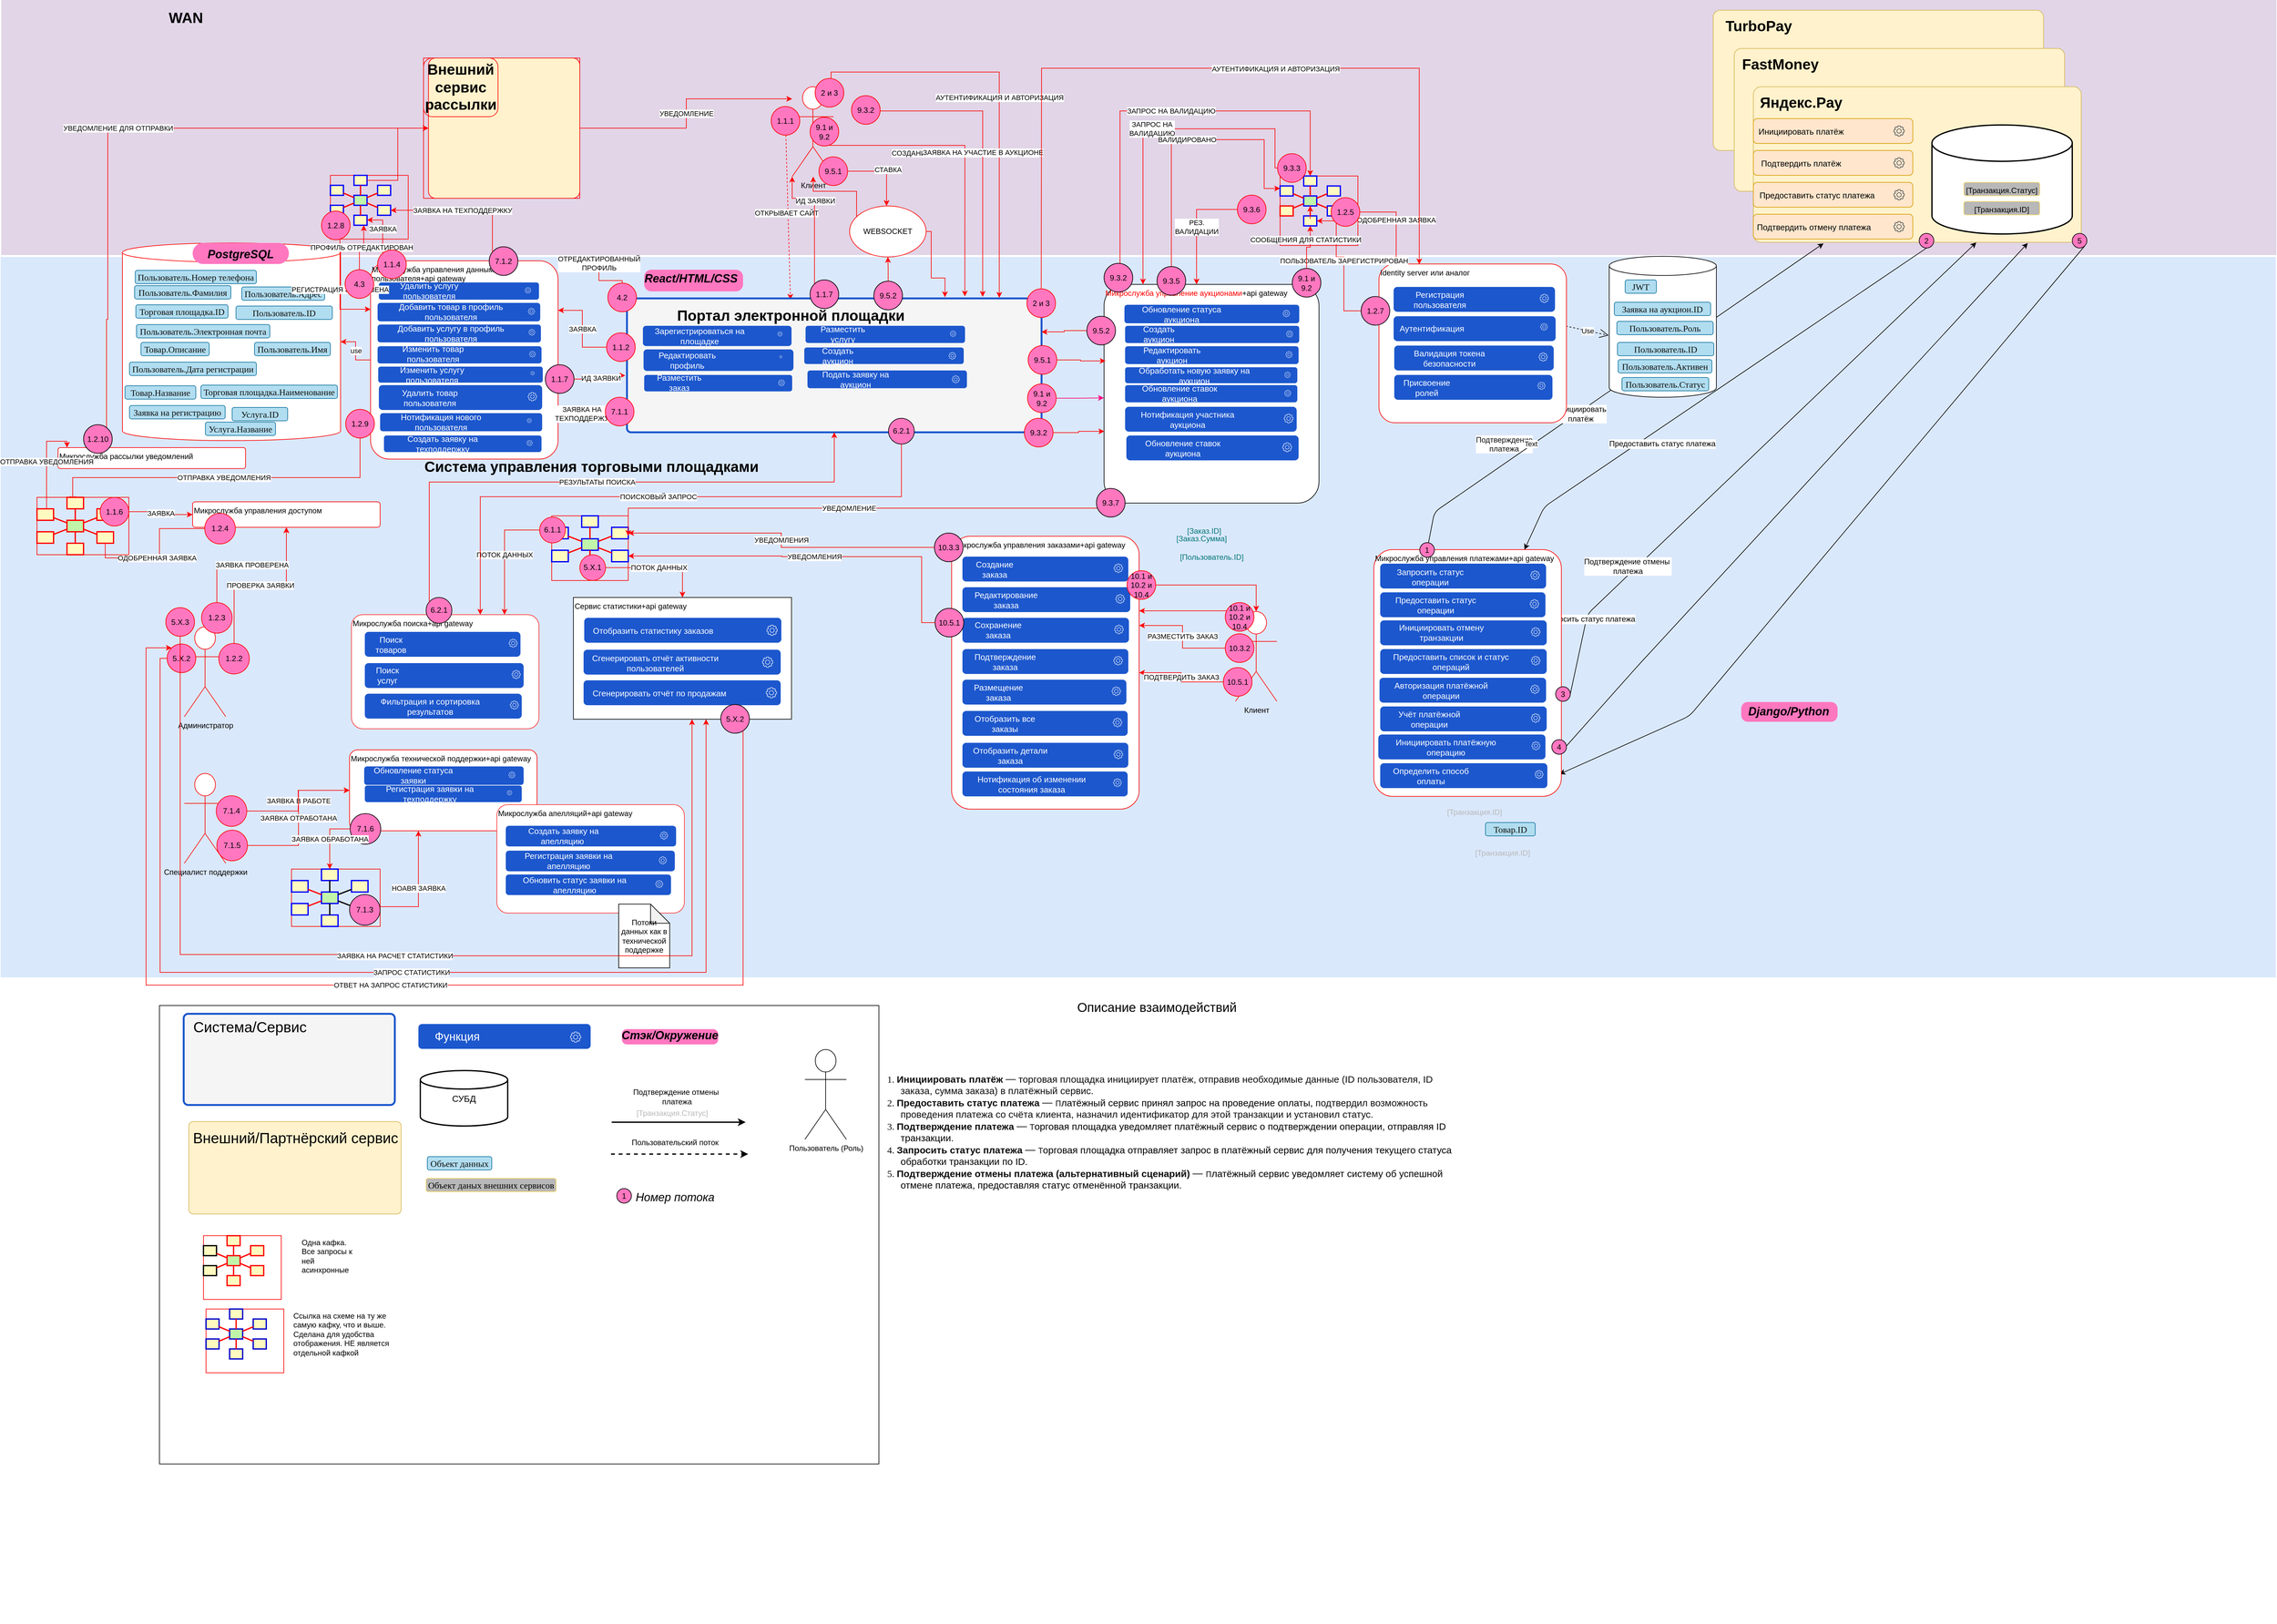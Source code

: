 <mxfile version="24.8.4">
  <diagram name="DF" id="BleSmaJVXqo2yb7Co1eL">
    <mxGraphModel dx="1674" dy="1906" grid="0" gridSize="10" guides="0" tooltips="0" connect="1" arrows="1" fold="1" page="0" pageScale="1" pageWidth="827" pageHeight="1169" math="0" shadow="0">
      <root>
        <mxCell id="0" />
        <mxCell id="1" parent="0" />
        <mxCell id="cKbgiC5qh_IXnBO1eU4K-99" value="" style="rounded=0;whiteSpace=wrap;html=1;fillColor=#dae8fc;strokeColor=none;" parent="1" vertex="1">
          <mxGeometry x="712" y="-200" width="3567" height="1130" as="geometry" />
        </mxCell>
        <mxCell id="kQWFD41fJFxlXKQhT5sF-2" value="" style="group" parent="1" vertex="1" connectable="0">
          <mxGeometry x="3441" y="493" width="151" height="36" as="geometry" />
        </mxCell>
        <mxCell id="cKbgiC5qh_IXnBO1eU4K-91" value="&lt;p style=&quot;margin: 0px 0px 0px 13px; text-indent: -13px; font-variant-numeric: normal; font-variant-east-asian: normal; font-variant-alternates: normal; font-kerning: auto; font-optical-sizing: auto; font-feature-settings: normal; font-variation-settings: normal; font-variant-position: normal; font-stretch: normal; font-size: 14px; line-height: normal; color: rgb(14, 14, 14); text-align: start;&quot; class=&quot;p1&quot;&gt;&lt;br&gt;&lt;/p&gt;" style="rounded=1;whiteSpace=wrap;html=1;fillColor=#FF77BF;strokeColor=none;arcSize=33;" parent="kQWFD41fJFxlXKQhT5sF-2" vertex="1">
          <mxGeometry y="5" width="151" height="31" as="geometry" />
        </mxCell>
        <mxCell id="cKbgiC5qh_IXnBO1eU4K-92" value="&lt;font style=&quot;font-size: 18px;&quot;&gt;&lt;i&gt;Django/Python&lt;/i&gt;&lt;/font&gt;" style="text;html=1;align=center;verticalAlign=middle;whiteSpace=wrap;rounded=1;shadow=0;fontSize=23;fontStyle=1" parent="kQWFD41fJFxlXKQhT5sF-2" vertex="1">
          <mxGeometry x="30" width="89" height="36" as="geometry" />
        </mxCell>
        <mxCell id="kQWFD41fJFxlXKQhT5sF-1" value="" style="group" parent="1" vertex="1" connectable="0">
          <mxGeometry x="1721" y="-193" width="155" height="49" as="geometry" />
        </mxCell>
        <mxCell id="cKbgiC5qh_IXnBO1eU4K-166" value="&lt;p style=&quot;margin: 0px 0px 0px 13px; text-indent: -13px; font-variant-numeric: normal; font-variant-east-asian: normal; font-variant-alternates: normal; font-kerning: auto; font-optical-sizing: auto; font-feature-settings: normal; font-variation-settings: normal; font-variant-position: normal; font-stretch: normal; font-size: 14px; line-height: normal; color: rgb(14, 14, 14); text-align: start;&quot; class=&quot;p1&quot;&gt;&lt;br&gt;&lt;/p&gt;" style="rounded=1;whiteSpace=wrap;html=1;fillColor=#FF77BF;strokeColor=none;arcSize=33;" parent="kQWFD41fJFxlXKQhT5sF-1" vertex="1">
          <mxGeometry y="13" width="155" height="34" as="geometry" />
        </mxCell>
        <mxCell id="cKbgiC5qh_IXnBO1eU4K-165" value="&lt;font style=&quot;font-size: 18px;&quot;&gt;&lt;i&gt;React/HTML/CSS&lt;/i&gt;&lt;/font&gt;" style="text;html=1;align=center;verticalAlign=middle;whiteSpace=wrap;rounded=1;shadow=0;fontSize=23;fontStyle=1" parent="kQWFD41fJFxlXKQhT5sF-1" vertex="1">
          <mxGeometry x="29" width="89" height="49" as="geometry" />
        </mxCell>
        <mxCell id="cKbgiC5qh_IXnBO1eU4K-98" value="" style="rounded=0;whiteSpace=wrap;html=1;fillColor=#e1d5e7;strokeColor=none;movable=1;resizable=1;rotatable=1;deletable=1;editable=1;locked=0;connectable=1;" parent="1" vertex="1">
          <mxGeometry x="713" y="-603" width="3567" height="400" as="geometry" />
        </mxCell>
        <mxCell id="ISwjRsLXD4yoOcMXPSiY-8" value="" style="group" parent="1" vertex="1" connectable="0">
          <mxGeometry x="3380" y="-587" width="535" height="220" as="geometry" />
        </mxCell>
        <mxCell id="Tz6aEU4ManMyac2rpAqn-102" value="" style="rounded=1;whiteSpace=wrap;html=1;arcSize=5;fillColor=#fff2cc;strokeColor=#d6b656;" parent="ISwjRsLXD4yoOcMXPSiY-8" vertex="1">
          <mxGeometry x="17" width="518" height="220" as="geometry" />
        </mxCell>
        <mxCell id="Tz6aEU4ManMyac2rpAqn-103" value="TurboPay" style="text;html=1;align=center;verticalAlign=middle;whiteSpace=wrap;rounded=1;shadow=0;fontSize=23;fontStyle=1" parent="ISwjRsLXD4yoOcMXPSiY-8" vertex="1">
          <mxGeometry width="177" height="49" as="geometry" />
        </mxCell>
        <mxCell id="ISwjRsLXD4yoOcMXPSiY-9" value="" style="group" parent="1" vertex="1" connectable="0">
          <mxGeometry x="3430" y="-527" width="518" height="224" as="geometry" />
        </mxCell>
        <mxCell id="Tz6aEU4ManMyac2rpAqn-100" value="" style="rounded=1;whiteSpace=wrap;html=1;arcSize=5;fillColor=#fff2cc;strokeColor=#d6b656;" parent="ISwjRsLXD4yoOcMXPSiY-9" vertex="1">
          <mxGeometry width="518" height="224" as="geometry" />
        </mxCell>
        <mxCell id="Tz6aEU4ManMyac2rpAqn-101" value="FastMoney" style="text;html=1;align=center;verticalAlign=middle;whiteSpace=wrap;rounded=1;shadow=0;fontSize=23;fontStyle=1" parent="ISwjRsLXD4yoOcMXPSiY-9" vertex="1">
          <mxGeometry x="2" width="141" height="49" as="geometry" />
        </mxCell>
        <mxCell id="ISwjRsLXD4yoOcMXPSiY-10" value="" style="group" parent="1" vertex="1" connectable="0">
          <mxGeometry x="3460" y="-467" width="514" height="244" as="geometry" />
        </mxCell>
        <mxCell id="Tz6aEU4ManMyac2rpAqn-104" value="" style="rounded=1;whiteSpace=wrap;html=1;arcSize=5;fillColor=#fff2cc;strokeColor=#d6b656;" parent="ISwjRsLXD4yoOcMXPSiY-10" vertex="1">
          <mxGeometry width="514" height="244" as="geometry" />
        </mxCell>
        <mxCell id="Tz6aEU4ManMyac2rpAqn-105" value="Яндекс.Pay" style="text;html=1;align=center;verticalAlign=middle;whiteSpace=wrap;rounded=1;shadow=0;fontSize=23;fontStyle=1" parent="ISwjRsLXD4yoOcMXPSiY-10" vertex="1">
          <mxGeometry width="150" height="49" as="geometry" />
        </mxCell>
        <mxCell id="D1CTnjmkYU0Mq4A9S6dc-23" value="" style="rounded=1;whiteSpace=wrap;html=1;arcSize=0;" parent="1" vertex="1">
          <mxGeometry x="961" y="974" width="1128" height="719" as="geometry" />
        </mxCell>
        <mxCell id="aNh6FEuhw9lsT8rE3H5J-121" value="Система управления торговыми площадками" style="text;html=1;align=center;verticalAlign=middle;whiteSpace=wrap;rounded=1;shadow=0;fontSize=23;fontStyle=1" parent="1" vertex="1">
          <mxGeometry x="1364" y="104" width="549" height="49" as="geometry" />
        </mxCell>
        <mxCell id="cKbgiC5qh_IXnBO1eU4K-86" value="&lt;p style=&quot;margin: 0px 0px 0px 13px; text-indent: -13px; font-variant-numeric: normal; font-variant-east-asian: normal; font-variant-alternates: normal; font-kerning: auto; font-optical-sizing: auto; font-feature-settings: normal; font-variation-settings: normal; font-variant-position: normal; font-stretch: normal; font-size: 14px; line-height: normal; color: rgb(14, 14, 14); text-align: start;&quot; class=&quot;p1&quot;&gt;&lt;font face=&quot;Times New Roman&quot;&gt;Услуга. Описание&lt;/font&gt;&lt;/p&gt;" style="rounded=1;whiteSpace=wrap;html=1;fillColor=#b1ddf0;strokeColor=#10739e;" parent="1" vertex="1">
          <mxGeometry x="922" y="-20" width="112" height="21" as="geometry" />
        </mxCell>
        <mxCell id="cKbgiC5qh_IXnBO1eU4K-87" value="&lt;p style=&quot;margin: 0px 0px 0px 13px; text-indent: -13px; font-variant-numeric: normal; font-variant-east-asian: normal; font-variant-alternates: normal; font-kerning: auto; font-optical-sizing: auto; font-feature-settings: normal; font-variation-settings: normal; font-variant-position: normal; font-stretch: normal; font-size: 14px; line-height: normal; color: rgb(14, 14, 14); text-align: start;&quot; class=&quot;p1&quot;&gt;&lt;font face=&quot;Times New Roman&quot;&gt;Товар.ID&lt;/font&gt;&lt;/p&gt;" style="rounded=1;whiteSpace=wrap;html=1;fillColor=#b1ddf0;strokeColor=#10739e;" parent="1" vertex="1">
          <mxGeometry x="3040" y="687" width="78" height="21" as="geometry" />
        </mxCell>
        <mxCell id="cKbgiC5qh_IXnBO1eU4K-95" value="Администратор" style="shape=umlActor;verticalLabelPosition=bottom;verticalAlign=top;html=1;outlineConnect=0;rounded=1;strokeColor=#FF0000;" parent="1" vertex="1">
          <mxGeometry x="1000" y="380" width="65" height="141" as="geometry" />
        </mxCell>
        <mxCell id="cKbgiC5qh_IXnBO1eU4K-100" value="WAN" style="text;html=1;align=center;verticalAlign=middle;whiteSpace=wrap;rounded=1;shadow=0;fontSize=23;fontStyle=1" parent="1" vertex="1">
          <mxGeometry x="960" y="-600" width="85" height="49" as="geometry" />
        </mxCell>
        <mxCell id="cKbgiC5qh_IXnBO1eU4K-101" value="LAN" style="text;html=1;align=center;verticalAlign=middle;whiteSpace=wrap;rounded=1;shadow=0;fontSize=23;fontStyle=1" parent="1" vertex="1">
          <mxGeometry x="960" y="-200" width="85" height="49" as="geometry" />
        </mxCell>
        <mxCell id="cKbgiC5qh_IXnBO1eU4K-103" value="" style="endArrow=classic;html=1;rounded=1;curved=0;exitX=0.5;exitY=1;exitDx=0;exitDy=0;" parent="1" source="cKbgiC5qh_IXnBO1eU4K-138" target="8wNiu758qrQ_ABZY0rZ--41" edge="1">
          <mxGeometry width="50" height="50" relative="1" as="geometry">
            <mxPoint x="3120" y="-210" as="sourcePoint" />
            <mxPoint x="2736.451" y="321.05" as="targetPoint" />
            <Array as="points">
              <mxPoint x="3132" y="192" />
            </Array>
          </mxGeometry>
        </mxCell>
        <mxCell id="cKbgiC5qh_IXnBO1eU4K-104" value="&lt;p style=&quot;margin: 0px 0px 0px 21px; text-indent: -21px; font-variant-numeric: normal; font-variant-east-asian: normal; font-variant-alternates: normal; font-kerning: auto; font-optical-sizing: auto; font-feature-settings: normal; font-variation-settings: normal; font-variant-position: normal; font-stretch: normal; line-height: normal; color: rgb(14, 14, 14); text-align: start; text-wrap: wrap;&quot; class=&quot;p1&quot;&gt;&lt;font style=&quot;font-size: 12px;&quot; face=&quot;Helvetica&quot;&gt;Подтверждение платежа&lt;/font&gt;&lt;/p&gt;" style="edgeLabel;html=1;align=center;verticalAlign=middle;resizable=0;points=[];rounded=1;" parent="cKbgiC5qh_IXnBO1eU4K-103" vertex="1" connectable="0">
          <mxGeometry x="0.194" y="1" relative="1" as="geometry">
            <mxPoint x="-269" y="39" as="offset" />
          </mxGeometry>
        </mxCell>
        <mxCell id="cKbgiC5qh_IXnBO1eU4K-105" value="" style="endArrow=classic;html=1;rounded=1;curved=0;entryX=0.68;entryY=1.001;entryDx=0;entryDy=0;entryPerimeter=0;exitX=1;exitY=0.5;exitDx=0;exitDy=0;" parent="1" source="cKbgiC5qh_IXnBO1eU4K-139" target="Tz6aEU4ManMyac2rpAqn-104" edge="1">
          <mxGeometry width="50" height="50" relative="1" as="geometry">
            <mxPoint x="2736" y="401" as="sourcePoint" />
            <mxPoint x="3200" y="-20" as="targetPoint" />
            <Array as="points">
              <mxPoint x="3200" y="360" />
            </Array>
          </mxGeometry>
        </mxCell>
        <mxCell id="cKbgiC5qh_IXnBO1eU4K-106" value="&lt;font style=&quot;font-size: 12px;&quot;&gt;Предоставить статус платежа&lt;/font&gt;" style="edgeLabel;html=1;align=center;verticalAlign=middle;resizable=0;points=[];rounded=1;" parent="cKbgiC5qh_IXnBO1eU4K-105" vertex="1" connectable="0">
          <mxGeometry x="0.194" y="1" relative="1" as="geometry">
            <mxPoint x="-209" y="46" as="offset" />
          </mxGeometry>
        </mxCell>
        <mxCell id="cKbgiC5qh_IXnBO1eU4K-107" value="" style="endArrow=classic;html=1;rounded=1;curved=0;entryX=0.99;entryY=0.91;entryDx=0;entryDy=0;entryPerimeter=0;exitX=1;exitY=1;exitDx=0;exitDy=0;" parent="1" source="cKbgiC5qh_IXnBO1eU4K-143" target="8wNiu758qrQ_ABZY0rZ--41" edge="1">
          <mxGeometry width="50" height="50" relative="1" as="geometry">
            <mxPoint x="3360" y="-210" as="sourcePoint" />
            <mxPoint x="2735" y="561.3" as="targetPoint" />
            <Array as="points">
              <mxPoint x="3360" y="520" />
            </Array>
          </mxGeometry>
        </mxCell>
        <mxCell id="cKbgiC5qh_IXnBO1eU4K-108" value="&lt;font style=&quot;font-size: 12px;&quot;&gt;Подтверждение отмены&amp;nbsp;&lt;/font&gt;&lt;div&gt;&lt;font style=&quot;font-size: 12px;&quot;&gt;платежа&lt;/font&gt;&lt;/div&gt;" style="edgeLabel;html=1;align=center;verticalAlign=middle;resizable=0;points=[];rounded=1;" parent="cKbgiC5qh_IXnBO1eU4K-107" vertex="1" connectable="0">
          <mxGeometry x="0.194" y="1" relative="1" as="geometry">
            <mxPoint x="-262" y="-41" as="offset" />
          </mxGeometry>
        </mxCell>
        <mxCell id="cKbgiC5qh_IXnBO1eU4K-109" value="" style="endArrow=classic;html=1;rounded=1;curved=0;entryX=0.214;entryY=1.007;entryDx=0;entryDy=0;entryPerimeter=0;" parent="1" source="aNh6FEuhw9lsT8rE3H5J-66" target="Tz6aEU4ManMyac2rpAqn-104" edge="1">
          <mxGeometry width="50" height="50" relative="1" as="geometry">
            <mxPoint x="2735" y="239.675" as="sourcePoint" />
            <mxPoint x="2955" y="-179" as="targetPoint" />
            <Array as="points">
              <mxPoint x="2960" y="200" />
            </Array>
          </mxGeometry>
        </mxCell>
        <mxCell id="cKbgiC5qh_IXnBO1eU4K-110" value="&lt;span style=&quot;text-wrap: wrap;&quot;&gt;&lt;font style=&quot;font-size: 12px;&quot;&gt;Инициировать платёж&lt;/font&gt;&lt;/span&gt;" style="edgeLabel;html=1;align=center;verticalAlign=middle;resizable=0;points=[];rounded=1;" parent="cKbgiC5qh_IXnBO1eU4K-109" vertex="1" connectable="0">
          <mxGeometry x="0.194" y="1" relative="1" as="geometry">
            <mxPoint x="-119" y="87" as="offset" />
          </mxGeometry>
        </mxCell>
        <mxCell id="3oeQ0d0uGCS3MsMKSyDw-4" value="Text" style="edgeLabel;html=1;align=center;verticalAlign=middle;resizable=0;points=[];" parent="cKbgiC5qh_IXnBO1eU4K-109" vertex="1" connectable="0">
          <mxGeometry x="-0.408" y="3" relative="1" as="geometry">
            <mxPoint as="offset" />
          </mxGeometry>
        </mxCell>
        <mxCell id="cKbgiC5qh_IXnBO1eU4K-114" value="&lt;font style=&quot;font-size: 12px;&quot;&gt;[Транзакция.ID]&lt;/font&gt;" style="text;html=1;align=center;verticalAlign=middle;whiteSpace=wrap;rounded=1;fontSize=13;labelBackgroundColor=none;fontColor=#B8B8B8;" parent="1" vertex="1">
          <mxGeometry x="2890" y="250" width="100" height="30" as="geometry" />
        </mxCell>
        <mxCell id="cKbgiC5qh_IXnBO1eU4K-120" value="&lt;font style=&quot;font-size: 12px;&quot;&gt;[Транзакция.Статус]&lt;/font&gt;" style="text;html=1;align=center;verticalAlign=middle;whiteSpace=wrap;rounded=1;fontSize=13;labelBackgroundColor=none;fontColor=#B8B8B8;" parent="1" vertex="1">
          <mxGeometry x="2970" y="250" width="160" height="30" as="geometry" />
        </mxCell>
        <mxCell id="cKbgiC5qh_IXnBO1eU4K-121" value="&lt;font style=&quot;font-size: 12px;&quot;&gt;[Пользователь.ID]&lt;/font&gt;" style="text;html=1;align=center;verticalAlign=middle;whiteSpace=wrap;rounded=1;fontSize=13;labelBackgroundColor=none;fontColor=#007575;" parent="1" vertex="1">
          <mxGeometry x="2531" y="255" width="160" height="30" as="geometry" />
        </mxCell>
        <mxCell id="cKbgiC5qh_IXnBO1eU4K-122" value="&lt;font style=&quot;font-size: 12px;&quot;&gt;[Заказ.ID]&lt;/font&gt;" style="text;html=1;align=center;verticalAlign=middle;whiteSpace=wrap;rounded=1;fontSize=13;labelBackgroundColor=none;fontColor=#007575;" parent="1" vertex="1">
          <mxGeometry x="2519" y="214" width="160" height="30" as="geometry" />
        </mxCell>
        <mxCell id="cKbgiC5qh_IXnBO1eU4K-123" value="&lt;font style=&quot;font-size: 12px;&quot;&gt;[Заказ.Сумма]&lt;/font&gt;" style="text;html=1;align=center;verticalAlign=middle;whiteSpace=wrap;rounded=1;fontSize=13;labelBackgroundColor=none;fontColor=#007575;" parent="1" vertex="1">
          <mxGeometry x="2515" y="226" width="160" height="30" as="geometry" />
        </mxCell>
        <mxCell id="cKbgiC5qh_IXnBO1eU4K-124" value="&lt;font style=&quot;font-size: 12px;&quot;&gt;[Транзакция.ID]&lt;/font&gt;" style="text;html=1;align=center;verticalAlign=middle;whiteSpace=wrap;rounded=1;fontSize=13;labelBackgroundColor=none;fontColor=#B8B8B8;" parent="1" vertex="1">
          <mxGeometry x="3017" y="719" width="100" height="30" as="geometry" />
        </mxCell>
        <mxCell id="cKbgiC5qh_IXnBO1eU4K-125" value="" style="endArrow=classic;html=1;rounded=1;exitX=1;exitY=0.429;exitDx=0;exitDy=0;exitPerimeter=0;curved=0;entryX=0.837;entryY=1.005;entryDx=0;entryDy=0;entryPerimeter=0;" parent="1" source="cKbgiC5qh_IXnBO1eU4K-140" target="Tz6aEU4ManMyac2rpAqn-104" edge="1">
          <mxGeometry width="50" height="50" relative="1" as="geometry">
            <mxPoint x="2740" y="444" as="sourcePoint" />
            <mxPoint x="3204" y="60" as="targetPoint" />
            <Array as="points">
              <mxPoint x="3280" y="440" />
            </Array>
          </mxGeometry>
        </mxCell>
        <mxCell id="cKbgiC5qh_IXnBO1eU4K-169" value="&lt;font style=&quot;font-size: 12px;&quot;&gt;Запросить статус платежа&lt;/font&gt;" style="edgeLabel;html=1;align=center;verticalAlign=middle;resizable=0;points=[];rounded=1;" parent="cKbgiC5qh_IXnBO1eU4K-125" vertex="1" connectable="0">
          <mxGeometry x="-0.441" y="-1" relative="1" as="geometry">
            <mxPoint x="-168" y="22" as="offset" />
          </mxGeometry>
        </mxCell>
        <mxCell id="cKbgiC5qh_IXnBO1eU4K-127" value="&lt;font style=&quot;font-size: 12px;&quot;&gt;[Транзакция.ID]&lt;/font&gt;" style="text;html=1;align=center;verticalAlign=middle;whiteSpace=wrap;rounded=1;fontSize=13;labelBackgroundColor=none;fontColor=#B8B8B8;" parent="1" vertex="1">
          <mxGeometry x="2973" y="655" width="100" height="30" as="geometry" />
        </mxCell>
        <mxCell id="cKbgiC5qh_IXnBO1eU4K-128" value="&lt;font style=&quot;font-size: 12px;&quot;&gt;[Транзакция.Статус]&lt;/font&gt;" style="text;html=1;align=center;verticalAlign=middle;whiteSpace=wrap;rounded=1;fontSize=13;labelBackgroundColor=none;fontColor=#B8B8B8;" parent="1" vertex="1">
          <mxGeometry x="2930" y="490" width="160" height="30" as="geometry" />
        </mxCell>
        <mxCell id="cKbgiC5qh_IXnBO1eU4K-138" value="2" style="ellipse;whiteSpace=wrap;html=1;aspect=fixed;rounded=1;fillColor=#FF77BF;" parent="1" vertex="1">
          <mxGeometry x="3720" y="-237" width="23" height="23" as="geometry" />
        </mxCell>
        <mxCell id="cKbgiC5qh_IXnBO1eU4K-143" value="5" style="ellipse;whiteSpace=wrap;html=1;aspect=fixed;rounded=1;fillColor=#FF77BF;" parent="1" vertex="1">
          <mxGeometry x="3960" y="-237" width="23" height="23" as="geometry" />
        </mxCell>
        <mxCell id="cKbgiC5qh_IXnBO1eU4K-146" value="" style="strokeWidth=2;html=1;shape=mxgraph.flowchart.database;whiteSpace=wrap;rounded=1;movable=1;resizable=1;rotatable=1;deletable=1;editable=1;locked=0;connectable=1;" parent="1" vertex="1">
          <mxGeometry x="3740" y="-407" width="220" height="171" as="geometry" />
        </mxCell>
        <mxCell id="cKbgiC5qh_IXnBO1eU4K-152" value="&lt;p style=&quot;margin: 0px 0px 0px 13px; text-indent: -13px; font-variant-numeric: normal; font-variant-east-asian: normal; font-variant-alternates: normal; font-kerning: auto; font-optical-sizing: auto; font-feature-settings: normal; font-variation-settings: normal; font-variant-position: normal; font-stretch: normal; font-size: 14px; line-height: normal; text-align: start;&quot; class=&quot;p1&quot;&gt;&lt;span style=&quot;font-size: 12px; text-align: center; text-indent: 0px;&quot;&gt;[Транзакция.Статус]&lt;/span&gt;&lt;br&gt;&lt;/p&gt;" style="rounded=1;whiteSpace=wrap;html=1;fillColor=#B8B8B8;strokeColor=#FFD966;" parent="1" vertex="1">
          <mxGeometry x="3790" y="-317" width="119" height="21" as="geometry" />
        </mxCell>
        <mxCell id="cKbgiC5qh_IXnBO1eU4K-153" value="&lt;p style=&quot;margin: 0px 0px 0px 13px; text-indent: -13px; font-variant-numeric: normal; font-variant-east-asian: normal; font-variant-alternates: normal; font-kerning: auto; font-optical-sizing: auto; font-feature-settings: normal; font-variation-settings: normal; font-variant-position: normal; font-stretch: normal; font-size: 14px; line-height: normal; text-align: start;&quot; class=&quot;p1&quot;&gt;&lt;span style=&quot;font-size: 12px; text-align: center; text-indent: 0px;&quot;&gt;[Транзакция.ID]&lt;/span&gt;&lt;br&gt;&lt;/p&gt;" style="rounded=1;whiteSpace=wrap;html=1;fillColor=#B8B8B8;strokeColor=#FFD966;" parent="1" vertex="1">
          <mxGeometry x="3790" y="-287" width="119" height="21" as="geometry" />
        </mxCell>
        <mxCell id="cKbgiC5qh_IXnBO1eU4K-157" value="Специалист поддержки" style="shape=umlActor;verticalLabelPosition=bottom;verticalAlign=top;html=1;outlineConnect=0;rounded=1;strokeColor=#FF0000;" parent="1" vertex="1">
          <mxGeometry x="1000" y="610" width="65" height="141" as="geometry" />
        </mxCell>
        <mxCell id="D1CTnjmkYU0Mq4A9S6dc-4" value="&lt;p style=&quot;margin: 0px 0px 0px 13px; text-indent: -13px; font-variant-numeric: normal; font-variant-east-asian: normal; font-variant-alternates: normal; font-kerning: auto; font-optical-sizing: auto; font-feature-settings: normal; font-variation-settings: normal; font-variant-position: normal; font-stretch: normal; font-size: 14px; line-height: normal; color: rgb(14, 14, 14); text-align: start;&quot; class=&quot;p1&quot;&gt;&lt;font face=&quot;Times New Roman&quot;&gt;Объект данных&lt;/font&gt;&lt;/p&gt;" style="rounded=1;whiteSpace=wrap;html=1;fillColor=#b1ddf0;strokeColor=#10739e;" parent="1" vertex="1">
          <mxGeometry x="1381" y="1211" width="101" height="21" as="geometry" />
        </mxCell>
        <mxCell id="D1CTnjmkYU0Mq4A9S6dc-11" value="&lt;font style=&quot;font-size: 14px;&quot;&gt;СУБД&lt;/font&gt;" style="strokeWidth=2;html=1;shape=mxgraph.flowchart.database;whiteSpace=wrap;rounded=1;movable=1;resizable=1;rotatable=1;deletable=1;editable=1;locked=0;connectable=1;" parent="1" vertex="1">
          <mxGeometry x="1370" y="1076" width="137" height="87" as="geometry" />
        </mxCell>
        <mxCell id="D1CTnjmkYU0Mq4A9S6dc-14" value="Пользователь (Роль)" style="shape=umlActor;verticalLabelPosition=bottom;verticalAlign=top;html=1;outlineConnect=0;rounded=1;" parent="1" vertex="1">
          <mxGeometry x="1973" y="1043" width="65" height="141" as="geometry" />
        </mxCell>
        <mxCell id="D1CTnjmkYU0Mq4A9S6dc-16" value="&lt;p style=&quot;margin: 0px 0px 0px 13px; text-indent: -13px; font-variant-numeric: normal; font-variant-east-asian: normal; font-variant-alternates: normal; font-kerning: auto; font-optical-sizing: auto; font-feature-settings: normal; font-variation-settings: normal; font-variant-position: normal; font-stretch: normal; line-height: normal; text-align: start;&quot; class=&quot;p1&quot;&gt;&lt;span style=&quot;text-align: center; text-indent: 0px;&quot;&gt;&lt;font style=&quot;font-size: 14px;&quot; face=&quot;Times New Roman&quot;&gt;Объект даных внешних сервисов&lt;/font&gt;&lt;/span&gt;&lt;br&gt;&lt;/p&gt;" style="rounded=1;whiteSpace=wrap;html=1;fillColor=#B8B8B8;strokeColor=#FFD966;" parent="1" vertex="1">
          <mxGeometry x="1379" y="1245" width="204" height="21" as="geometry" />
        </mxCell>
        <mxCell id="D1CTnjmkYU0Mq4A9S6dc-17" value="" style="endArrow=classic;html=1;rounded=1;curved=0;strokeWidth=2;" parent="1" edge="1">
          <mxGeometry width="50" height="50" relative="1" as="geometry">
            <mxPoint x="1670" y="1157" as="sourcePoint" />
            <mxPoint x="1880" y="1157" as="targetPoint" />
            <Array as="points">
              <mxPoint x="1670" y="1157" />
            </Array>
          </mxGeometry>
        </mxCell>
        <mxCell id="D1CTnjmkYU0Mq4A9S6dc-18" value="&lt;font style=&quot;font-size: 12px;&quot;&gt;Подтверждение отмены&amp;nbsp;&lt;/font&gt;&lt;div&gt;&lt;font style=&quot;font-size: 12px;&quot;&gt;платежа&lt;/font&gt;&lt;/div&gt;" style="edgeLabel;html=1;align=center;verticalAlign=middle;resizable=0;points=[];rounded=1;" parent="D1CTnjmkYU0Mq4A9S6dc-17" vertex="1" connectable="0">
          <mxGeometry x="0.194" y="1" relative="1" as="geometry">
            <mxPoint x="-24" y="-39" as="offset" />
          </mxGeometry>
        </mxCell>
        <mxCell id="D1CTnjmkYU0Mq4A9S6dc-19" value="&lt;font style=&quot;font-size: 12px;&quot;&gt;[Транзакция.Статус]&lt;/font&gt;" style="text;html=1;align=center;verticalAlign=middle;whiteSpace=wrap;rounded=1;fontSize=13;labelBackgroundColor=none;fontColor=#B8B8B8;" parent="1" vertex="1">
          <mxGeometry x="1685" y="1127" width="160" height="30" as="geometry" />
        </mxCell>
        <mxCell id="D1CTnjmkYU0Mq4A9S6dc-20" value="" style="endArrow=classic;html=1;rounded=1;dashed=1;strokeWidth=2;" parent="1" edge="1">
          <mxGeometry width="50" height="50" relative="1" as="geometry">
            <mxPoint x="1669" y="1207" as="sourcePoint" />
            <mxPoint x="1884" y="1207" as="targetPoint" />
            <Array as="points" />
          </mxGeometry>
        </mxCell>
        <mxCell id="D1CTnjmkYU0Mq4A9S6dc-21" value="&lt;span style=&quot;font-size: 12px;&quot;&gt;Пользовательский поток&lt;/span&gt;" style="edgeLabel;html=1;align=center;verticalAlign=middle;resizable=0;points=[];rounded=1;" parent="1" vertex="1" connectable="0">
          <mxGeometry x="1770.995" y="1236" as="geometry">
            <mxPoint x="-2" y="-47" as="offset" />
          </mxGeometry>
        </mxCell>
        <mxCell id="8wNiu758qrQ_ABZY0rZ--180" value="АУТЕНТИФИКАЦИЯ И АВТОРИЗАЦИЯ" style="edgeStyle=orthogonalEdgeStyle;rounded=0;orthogonalLoop=1;jettySize=auto;html=1;strokeColor=#FF0000;entryX=0.898;entryY=-0.005;entryDx=0;entryDy=0;entryPerimeter=0;" parent="1" source="8wNiu758qrQ_ABZY0rZ--182" target="cKbgiC5qh_IXnBO1eU4K-163" edge="1">
          <mxGeometry x="0.001" relative="1" as="geometry">
            <Array as="points">
              <mxPoint x="2014" y="-490" />
              <mxPoint x="2278" y="-490" />
            </Array>
            <mxPoint as="offset" />
          </mxGeometry>
        </mxCell>
        <mxCell id="EHc2_WSdXSVUANrxmAbm-11" value="СОЗДАНИЕ/РЕДАКТИРОВАНИЕ АУКЦИОНА" style="edgeStyle=orthogonalEdgeStyle;rounded=0;orthogonalLoop=1;jettySize=auto;html=1;strokeColor=#FF0000;entryX=0.815;entryY=-0.015;entryDx=0;entryDy=0;entryPerimeter=0;" parent="1" source="EHc2_WSdXSVUANrxmAbm-12" target="cKbgiC5qh_IXnBO1eU4K-163" edge="1">
          <mxGeometry relative="1" as="geometry">
            <Array as="points">
              <mxPoint x="2224" y="-375" />
            </Array>
          </mxGeometry>
        </mxCell>
        <mxCell id="EHc2_WSdXSVUANrxmAbm-15" value="ЗАЯВКА НА УЧАСТИЕ В АУКЦИОНЕ" style="edgeStyle=orthogonalEdgeStyle;rounded=0;orthogonalLoop=1;jettySize=auto;html=1;strokeColor=#FF0000;entryX=0.858;entryY=-0.012;entryDx=0;entryDy=0;entryPerimeter=0;" parent="1" source="EHc2_WSdXSVUANrxmAbm-16" target="cKbgiC5qh_IXnBO1eU4K-163" edge="1">
          <mxGeometry relative="1" as="geometry">
            <Array as="points">
              <mxPoint x="2252" y="-429" />
            </Array>
          </mxGeometry>
        </mxCell>
        <mxCell id="Tz6aEU4ManMyac2rpAqn-4" value="Клиент" style="shape=umlActor;verticalLabelPosition=bottom;verticalAlign=top;html=1;outlineConnect=0;rounded=1;strokeColor=#FF0000;" parent="1" vertex="1">
          <mxGeometry x="1953" y="-467" width="65" height="141" as="geometry" />
        </mxCell>
        <mxCell id="Tz6aEU4ManMyac2rpAqn-10" value="" style="endArrow=classic;html=1;rounded=1;dashed=1;fontSize=12;strokeColor=#FF0000;" parent="1" source="8wNiu758qrQ_ABZY0rZ--132" target="cKbgiC5qh_IXnBO1eU4K-164" edge="1">
          <mxGeometry width="50" height="50" relative="1" as="geometry">
            <mxPoint x="1985" y="-420" as="sourcePoint" />
            <mxPoint x="1986.26" y="-156.481" as="targetPoint" />
            <Array as="points" />
          </mxGeometry>
        </mxCell>
        <mxCell id="8wNiu758qrQ_ABZY0rZ--136" value="ОТКРЫВАЕТ САЙТ" style="edgeLabel;html=1;align=center;verticalAlign=middle;resizable=0;points=[];" parent="Tz6aEU4ManMyac2rpAqn-10" vertex="1" connectable="0">
          <mxGeometry x="-0.055" y="-3" relative="1" as="geometry">
            <mxPoint as="offset" />
          </mxGeometry>
        </mxCell>
        <mxCell id="jEkXnfsxQ-_I6rloK0n_-4" value="1" style="ellipse;whiteSpace=wrap;html=1;aspect=fixed;rounded=1;fillColor=#FF77BF;" parent="1" vertex="1">
          <mxGeometry x="1678" y="1261" width="23" height="23" as="geometry" />
        </mxCell>
        <mxCell id="jEkXnfsxQ-_I6rloK0n_-9" value="&lt;span style=&quot;font-size: 18px;&quot;&gt;&lt;i&gt;Номер потока&lt;/i&gt;&lt;/span&gt;" style="text;html=1;align=center;verticalAlign=middle;whiteSpace=wrap;rounded=1;shadow=0;fontSize=23;fontStyle=0" parent="1" vertex="1">
          <mxGeometry x="1689" y="1248" width="161" height="49" as="geometry" />
        </mxCell>
        <mxCell id="d3r_7VUgfL_-Ddzbqp2A-3" value="&lt;h1 style=&quot;margin-top: 0px; font-size: 15px;&quot;&gt;&lt;p class=&quot;p1&quot; style=&quot;margin: 0px 0px 0px 21px; text-indent: -21px; font-variant-numeric: normal; font-variant-east-asian: normal; font-variant-alternates: normal; font-kerning: auto; font-optical-sizing: auto; font-feature-settings: normal; font-variation-settings: normal; font-variant-position: normal; font-stretch: normal; font-size: 15px; line-height: normal; color: rgb(14, 14, 14);&quot;&gt;&lt;span class=&quot;s1&quot; style=&quot;font-weight: 400; font-variant-numeric: normal; font-variant-east-asian: normal; font-variant-alternates: normal; font-kerning: auto; font-optical-sizing: auto; font-feature-settings: normal; font-variation-settings: normal; font-variant-position: normal; font-stretch: normal; line-height: normal; font-family: &amp;quot;Times New Roman&amp;quot;; font-size: 15px;&quot;&gt;&lt;br&gt;&lt;/span&gt;&lt;/p&gt;&lt;p class=&quot;p1&quot; style=&quot;margin: 0px 0px 0px 21px; text-indent: -21px; font-variant-numeric: normal; font-variant-east-asian: normal; font-variant-alternates: normal; font-kerning: auto; font-optical-sizing: auto; font-feature-settings: normal; font-variation-settings: normal; font-variant-position: normal; font-stretch: normal; font-size: 15px; line-height: normal; color: rgb(14, 14, 14);&quot;&gt;&lt;span class=&quot;s1&quot; style=&quot;font-weight: 400; font-variant-numeric: normal; font-variant-east-asian: normal; font-variant-alternates: normal; font-kerning: auto; font-optical-sizing: auto; font-feature-settings: normal; font-variation-settings: normal; font-variant-position: normal; font-stretch: normal; line-height: normal; font-family: &amp;quot;Times New Roman&amp;quot;; font-size: 15px;&quot;&gt;&lt;br&gt;&lt;/span&gt;&lt;/p&gt;&lt;p class=&quot;p1&quot; style=&quot;margin: 0px 0px 0px 21px; text-indent: -21px; font-variant-numeric: normal; font-variant-east-asian: normal; font-variant-alternates: normal; font-kerning: auto; font-optical-sizing: auto; font-feature-settings: normal; font-variation-settings: normal; font-variant-position: normal; font-stretch: normal; font-size: 15px; line-height: normal; color: rgb(14, 14, 14);&quot;&gt;&lt;span class=&quot;s1&quot; style=&quot;font-weight: 400; font-variant-numeric: normal; font-variant-east-asian: normal; font-variant-alternates: normal; font-kerning: auto; font-optical-sizing: auto; font-feature-settings: normal; font-variation-settings: normal; font-variant-position: normal; font-stretch: normal; line-height: normal; font-family: &amp;quot;Times New Roman&amp;quot;; font-size: 15px;&quot;&gt;&lt;br&gt;&lt;/span&gt;&lt;/p&gt;&lt;p class=&quot;p1&quot; style=&quot;margin: 0px 0px 0px 21px; text-indent: -21px; font-variant-numeric: normal; font-variant-east-asian: normal; font-variant-alternates: normal; font-kerning: auto; font-optical-sizing: auto; font-feature-settings: normal; font-variation-settings: normal; font-variant-position: normal; font-stretch: normal; font-size: 15px; line-height: normal; color: rgb(14, 14, 14);&quot;&gt;&lt;span class=&quot;s1&quot; style=&quot;font-weight: 400; font-variant-numeric: normal; font-variant-east-asian: normal; font-variant-alternates: normal; font-kerning: auto; font-optical-sizing: auto; font-feature-settings: normal; font-variation-settings: normal; font-variant-position: normal; font-stretch: normal; line-height: normal; font-family: &amp;quot;Times New Roman&amp;quot;; font-size: 15px;&quot;&gt;&lt;br&gt;&lt;/span&gt;&lt;/p&gt;&lt;p class=&quot;p1&quot; style=&quot;margin: 0px 0px 0px 21px; text-indent: -21px; font-variant-numeric: normal; font-variant-east-asian: normal; font-variant-alternates: normal; font-kerning: auto; font-optical-sizing: auto; font-feature-settings: normal; font-variation-settings: normal; font-variant-position: normal; font-stretch: normal; font-size: 15px; line-height: normal; color: rgb(14, 14, 14);&quot;&gt;&lt;span class=&quot;s1&quot; style=&quot;font-weight: 400; font-variant-numeric: normal; font-variant-east-asian: normal; font-variant-alternates: normal; font-kerning: auto; font-optical-sizing: auto; font-feature-settings: normal; font-variation-settings: normal; font-variant-position: normal; font-stretch: normal; line-height: normal; font-family: &amp;quot;Times New Roman&amp;quot;; font-size: 15px;&quot;&gt;1.&amp;nbsp;&lt;/span&gt;&lt;b style=&quot;font-size: 15px;&quot;&gt;Инициировать платёж&lt;/b&gt;&lt;b style=&quot;font-weight: 400; font-size: 15px;&quot;&gt;&amp;nbsp;&lt;/b&gt;&lt;span style=&quot;background-color: initial; color: rgb(51, 51, 51); font-family: &amp;quot;YS Text&amp;quot;, -apple-system, BlinkMacSystemFont, Arial, Helvetica, sans-serif; font-size: 16px; font-weight: 400;&quot;&gt;—&lt;/span&gt;&lt;span style=&quot;background-color: initial; color: rgb(0, 0, 0); font-weight: normal;&quot;&gt;&amp;nbsp;т&lt;/span&gt;&lt;span style=&quot;background-color: initial; font-weight: 400;&quot;&gt;орговая площадка инициирует платёж, отправив необходимые данные (ID пользователя, ID заказа, сумма заказа) в платёжный сервис.&lt;/span&gt;&lt;/p&gt;&lt;p class=&quot;p1&quot; style=&quot;margin: 0px 0px 0px 21px; text-indent: -21px; font-variant-numeric: normal; font-variant-east-asian: normal; font-variant-alternates: normal; font-kerning: auto; font-optical-sizing: auto; font-feature-settings: normal; font-variation-settings: normal; font-variant-position: normal; font-weight: 400; font-stretch: normal; font-size: 15px; line-height: normal; color: rgb(14, 14, 14);&quot;&gt;&lt;span class=&quot;s1&quot; style=&quot;font-variant-numeric: normal; font-variant-east-asian: normal; font-variant-alternates: normal; font-kerning: auto; font-optical-sizing: auto; font-feature-settings: normal; font-variation-settings: normal; font-variant-position: normal; font-stretch: normal; line-height: normal; font-family: &amp;quot;Times New Roman&amp;quot;; font-size: 15px;&quot;&gt;2.&amp;nbsp;&lt;/span&gt;&lt;b style=&quot;font-size: 15px;&quot;&gt;Предоставить статус платежа&amp;nbsp;&lt;/b&gt;&lt;span style=&quot;background-color: initial; color: rgb(51, 51, 51); font-family: &amp;quot;YS Text&amp;quot;, -apple-system, BlinkMacSystemFont, Arial, Helvetica, sans-serif; font-size: 16px;&quot;&gt;— п&lt;/span&gt;&lt;span style=&quot;background-color: initial; color: rgb(0, 0, 0);&quot;&gt;латё&lt;/span&gt;&lt;span style=&quot;background-color: initial; color: rgb(0, 0, 0);&quot;&gt;жный сервис принял запрос на проведение оплаты,&lt;/span&gt;&lt;span style=&quot;background-color: initial;&quot; class=&quot;Apple-converted-space&quot;&gt;&amp;nbsp;&lt;/span&gt;&lt;span style=&quot;background-color: initial;&quot;&gt;подтвердил возможность проведения платежа со счёта клиента, назначил идентификатор для этой транзакции и установил статус.&lt;/span&gt;&lt;/p&gt;&lt;p class=&quot;p1&quot; style=&quot;margin: 0px 0px 0px 21px; text-indent: -21px; font-variant-numeric: normal; font-variant-east-asian: normal; font-variant-alternates: normal; font-kerning: auto; font-optical-sizing: auto; font-feature-settings: normal; font-variation-settings: normal; font-variant-position: normal; font-weight: 400; font-stretch: normal; font-size: 15px; line-height: normal; color: rgb(14, 14, 14);&quot;&gt;&lt;span class=&quot;s1&quot; style=&quot;font-variant-numeric: normal; font-variant-east-asian: normal; font-variant-alternates: normal; font-kerning: auto; font-optical-sizing: auto; font-feature-settings: normal; font-variation-settings: normal; font-variant-position: normal; font-stretch: normal; line-height: normal; font-family: &amp;quot;Times New Roman&amp;quot;; font-size: 15px;&quot;&gt;3.&amp;nbsp;&lt;/span&gt;&lt;b style=&quot;font-size: 15px;&quot;&gt;Подтверждение платежа&amp;nbsp;&lt;/b&gt;&lt;span style=&quot;background-color: initial; color: rgb(51, 51, 51); font-family: &amp;quot;YS Text&amp;quot;, -apple-system, BlinkMacSystemFont, Arial, Helvetica, sans-serif; font-size: 16px;&quot;&gt;— т&lt;/span&gt;&lt;span style=&quot;background-color: initial; color: rgb(0, 0, 0);&quot;&gt;орговая площадка уведомляет платёжный сервис о подтверждении операции, отправляя ID транзакции.&lt;/span&gt;&lt;/p&gt;&lt;p class=&quot;p1&quot; style=&quot;margin: 0px 0px 0px 21px; text-indent: -21px; font-variant-numeric: normal; font-variant-east-asian: normal; font-variant-alternates: normal; font-kerning: auto; font-optical-sizing: auto; font-feature-settings: normal; font-variation-settings: normal; font-variant-position: normal; font-weight: 400; font-stretch: normal; font-size: 15px; line-height: normal; color: rgb(14, 14, 14);&quot;&gt;&lt;span class=&quot;s1&quot; style=&quot;font-variant-numeric: normal; font-variant-east-asian: normal; font-variant-alternates: normal; font-kerning: auto; font-optical-sizing: auto; font-feature-settings: normal; font-variation-settings: normal; font-variant-position: normal; font-stretch: normal; line-height: normal; font-family: &amp;quot;Times New Roman&amp;quot;; font-size: 15px;&quot;&gt;4.&amp;nbsp;&lt;/span&gt;&lt;b style=&quot;font-size: 15px;&quot;&gt;Запросить статус платежа&lt;/b&gt;&amp;nbsp;&lt;span style=&quot;background-color: initial; color: rgb(51, 51, 51); font-family: &amp;quot;YS Text&amp;quot;, -apple-system, BlinkMacSystemFont, Arial, Helvetica, sans-serif; font-size: 16px;&quot;&gt;— т&lt;/span&gt;&lt;span style=&quot;background-color: initial; color: rgb(0, 0, 0);&quot;&gt;орговая площадка отправляет запрос в платёжный сервис для получения текущего статуса обработки транзакции по ID.&lt;/span&gt;&lt;/p&gt;&lt;p class=&quot;p1&quot; style=&quot;margin: 0px 0px 0px 21px; text-indent: -21px; font-variant-numeric: normal; font-variant-east-asian: normal; font-variant-alternates: normal; font-kerning: auto; font-optical-sizing: auto; font-feature-settings: normal; font-variation-settings: normal; font-variant-position: normal; font-weight: 400; font-stretch: normal; font-size: 15px; line-height: normal; color: rgb(14, 14, 14);&quot;&gt;&lt;span class=&quot;s1&quot; style=&quot;font-variant-numeric: normal; font-variant-east-asian: normal; font-variant-alternates: normal; font-kerning: auto; font-optical-sizing: auto; font-feature-settings: normal; font-variation-settings: normal; font-variant-position: normal; font-stretch: normal; line-height: normal; font-family: &amp;quot;Times New Roman&amp;quot;; font-size: 15px;&quot;&gt;5.&amp;nbsp;&lt;/span&gt;&lt;b style=&quot;font-size: 15px;&quot;&gt;Подтверждение отмены платежа (альтернативный сценарий)&amp;nbsp;&lt;/b&gt;&lt;span style=&quot;background-color: initial; color: rgb(51, 51, 51); font-family: &amp;quot;YS Text&amp;quot;, -apple-system, BlinkMacSystemFont, Arial, Helvetica, sans-serif; font-size: 16px;&quot;&gt;— п&lt;/span&gt;&lt;span style=&quot;background-color: initial; color: rgb(0, 0, 0);&quot;&gt;латёжный сервис уведомляет систему об успешной отмене платежа, предоставляя статус отменённой транзакции.&lt;/span&gt;&lt;/p&gt;&lt;/h1&gt;" style="text;html=1;whiteSpace=wrap;overflow=hidden;rounded=0;fontSize=15;" parent="1" vertex="1">
          <mxGeometry x="2100" y="1000" width="904" height="940" as="geometry" />
        </mxCell>
        <mxCell id="ro2GFgqDV0QlA6Vm-lQV-1" value="&lt;font style=&quot;font-size: 20px;&quot;&gt;Описание взаимодействий&lt;/font&gt;" style="text;html=1;align=center;verticalAlign=middle;whiteSpace=wrap;rounded=0;" parent="1" vertex="1">
          <mxGeometry x="2370" y="961" width="310" height="30" as="geometry" />
        </mxCell>
        <mxCell id="ISwjRsLXD4yoOcMXPSiY-1" value="" style="group" parent="1" vertex="1" connectable="0">
          <mxGeometry x="3450" y="-417" width="260" height="39" as="geometry" />
        </mxCell>
        <mxCell id="cKbgiC5qh_IXnBO1eU4K-172" value="" style="rounded=1;whiteSpace=wrap;html=1;fillColor=#ffe6cc;strokeColor=#d79b00;" parent="ISwjRsLXD4yoOcMXPSiY-1" vertex="1">
          <mxGeometry x="10" width="250" height="39" as="geometry" />
        </mxCell>
        <mxCell id="cKbgiC5qh_IXnBO1eU4K-173" value="" style="sketch=0;outlineConnect=0;fontColor=#232F3E;gradientColor=none;fillColor=#232F3D;strokeColor=none;dashed=0;verticalLabelPosition=bottom;verticalAlign=top;align=center;html=1;fontSize=12;fontStyle=0;aspect=fixed;pointerEvents=1;shape=mxgraph.aws4.gear;rounded=1;" parent="ISwjRsLXD4yoOcMXPSiY-1" vertex="1">
          <mxGeometry x="230" y="11" width="17" height="17" as="geometry" />
        </mxCell>
        <mxCell id="cKbgiC5qh_IXnBO1eU4K-174" value="Инициировать платёж" style="text;html=1;align=center;verticalAlign=middle;whiteSpace=wrap;rounded=1;fontSize=13;" parent="ISwjRsLXD4yoOcMXPSiY-1" vertex="1">
          <mxGeometry y="4.5" width="170" height="30" as="geometry" />
        </mxCell>
        <mxCell id="ISwjRsLXD4yoOcMXPSiY-2" value="" style="group" parent="1" vertex="1" connectable="0">
          <mxGeometry x="3450" y="-367" width="260" height="39" as="geometry" />
        </mxCell>
        <mxCell id="cKbgiC5qh_IXnBO1eU4K-129" value="" style="rounded=1;whiteSpace=wrap;html=1;fillColor=#ffe6cc;strokeColor=#d79b00;" parent="ISwjRsLXD4yoOcMXPSiY-2" vertex="1">
          <mxGeometry x="10" width="250" height="39" as="geometry" />
        </mxCell>
        <mxCell id="cKbgiC5qh_IXnBO1eU4K-130" value="" style="sketch=0;outlineConnect=0;fontColor=#232F3E;gradientColor=none;fillColor=#232F3D;strokeColor=none;dashed=0;verticalLabelPosition=bottom;verticalAlign=top;align=center;html=1;fontSize=12;fontStyle=0;aspect=fixed;pointerEvents=1;shape=mxgraph.aws4.gear;rounded=1;" parent="ISwjRsLXD4yoOcMXPSiY-2" vertex="1">
          <mxGeometry x="230" y="11" width="17" height="17" as="geometry" />
        </mxCell>
        <mxCell id="cKbgiC5qh_IXnBO1eU4K-131" value="Подтвердить платёж" style="text;html=1;align=center;verticalAlign=middle;whiteSpace=wrap;rounded=1;fontSize=13;" parent="ISwjRsLXD4yoOcMXPSiY-2" vertex="1">
          <mxGeometry y="4.5" width="170" height="30" as="geometry" />
        </mxCell>
        <mxCell id="ISwjRsLXD4yoOcMXPSiY-3" value="" style="group" parent="1" vertex="1" connectable="0">
          <mxGeometry x="3460" y="-317" width="250" height="39" as="geometry" />
        </mxCell>
        <mxCell id="cKbgiC5qh_IXnBO1eU4K-132" value="" style="rounded=1;whiteSpace=wrap;html=1;fillColor=#ffe6cc;strokeColor=#d79b00;" parent="ISwjRsLXD4yoOcMXPSiY-3" vertex="1">
          <mxGeometry width="250" height="39" as="geometry" />
        </mxCell>
        <mxCell id="cKbgiC5qh_IXnBO1eU4K-133" value="" style="sketch=0;outlineConnect=0;fontColor=#232F3E;gradientColor=none;fillColor=#232F3D;strokeColor=none;dashed=0;verticalLabelPosition=bottom;verticalAlign=top;align=center;html=1;fontSize=12;fontStyle=0;aspect=fixed;pointerEvents=1;shape=mxgraph.aws4.gear;rounded=1;" parent="ISwjRsLXD4yoOcMXPSiY-3" vertex="1">
          <mxGeometry x="220" y="11" width="17" height="17" as="geometry" />
        </mxCell>
        <mxCell id="cKbgiC5qh_IXnBO1eU4K-134" value="Предоставить статус платежа" style="text;html=1;align=center;verticalAlign=middle;whiteSpace=wrap;rounded=1;fontSize=13;" parent="ISwjRsLXD4yoOcMXPSiY-3" vertex="1">
          <mxGeometry y="4.5" width="200" height="30" as="geometry" />
        </mxCell>
        <mxCell id="ISwjRsLXD4yoOcMXPSiY-4" value="" style="group" parent="1" vertex="1" connectable="0">
          <mxGeometry x="3450" y="-267" width="260" height="39" as="geometry" />
        </mxCell>
        <mxCell id="cKbgiC5qh_IXnBO1eU4K-135" value="" style="rounded=1;whiteSpace=wrap;html=1;fillColor=#ffe6cc;strokeColor=#d79b00;" parent="ISwjRsLXD4yoOcMXPSiY-4" vertex="1">
          <mxGeometry x="10" width="250" height="39" as="geometry" />
        </mxCell>
        <mxCell id="cKbgiC5qh_IXnBO1eU4K-136" value="" style="sketch=0;outlineConnect=0;fontColor=#232F3E;gradientColor=none;fillColor=#232F3D;strokeColor=none;dashed=0;verticalLabelPosition=bottom;verticalAlign=top;align=center;html=1;fontSize=12;fontStyle=0;aspect=fixed;pointerEvents=1;shape=mxgraph.aws4.gear;rounded=1;" parent="ISwjRsLXD4yoOcMXPSiY-4" vertex="1">
          <mxGeometry x="230" y="11" width="17" height="17" as="geometry" />
        </mxCell>
        <mxCell id="cKbgiC5qh_IXnBO1eU4K-137" value="Подтвердить отмену платежа" style="text;html=1;align=center;verticalAlign=middle;whiteSpace=wrap;rounded=1;fontSize=13;" parent="ISwjRsLXD4yoOcMXPSiY-4" vertex="1">
          <mxGeometry y="4.5" width="210" height="30" as="geometry" />
        </mxCell>
        <mxCell id="ISwjRsLXD4yoOcMXPSiY-11" value="" style="group" parent="1" vertex="1" connectable="0">
          <mxGeometry x="1367" y="1003" width="270" height="39" as="geometry" />
        </mxCell>
        <mxCell id="D1CTnjmkYU0Mq4A9S6dc-1" value="" style="rounded=1;whiteSpace=wrap;html=1;strokeColor=none;fillColor=#1C57CD;" parent="ISwjRsLXD4yoOcMXPSiY-11" vertex="1">
          <mxGeometry width="270" height="39" as="geometry" />
        </mxCell>
        <mxCell id="D1CTnjmkYU0Mq4A9S6dc-2" value="" style="sketch=0;outlineConnect=0;fontColor=#FFFFFF;gradientColor=none;fillColor=#FFFFFF;strokeColor=none;dashed=0;verticalLabelPosition=bottom;verticalAlign=top;align=center;html=1;fontSize=12;fontStyle=0;aspect=fixed;pointerEvents=1;shape=mxgraph.aws4.gear;rounded=1;" parent="ISwjRsLXD4yoOcMXPSiY-11" vertex="1">
          <mxGeometry x="238" y="12" width="17" height="17" as="geometry" />
        </mxCell>
        <mxCell id="D1CTnjmkYU0Mq4A9S6dc-3" value="&lt;font style=&quot;font-size: 18px;&quot;&gt;Функция&lt;/font&gt;" style="text;html=1;align=center;verticalAlign=middle;whiteSpace=wrap;rounded=1;fontSize=13;fontColor=#FFFFFF;" parent="ISwjRsLXD4yoOcMXPSiY-11" vertex="1">
          <mxGeometry x="22" y="5" width="78" height="30" as="geometry" />
        </mxCell>
        <mxCell id="ISwjRsLXD4yoOcMXPSiY-12" value="" style="group" parent="1" vertex="1" connectable="0">
          <mxGeometry x="1683" y="1010" width="157" height="25" as="geometry" />
        </mxCell>
        <mxCell id="D1CTnjmkYU0Mq4A9S6dc-12" value="&lt;p style=&quot;margin: 0px 0px 0px 13px; text-indent: -13px; font-variant-numeric: normal; font-variant-east-asian: normal; font-variant-alternates: normal; font-kerning: auto; font-optical-sizing: auto; font-feature-settings: normal; font-variation-settings: normal; font-variant-position: normal; font-stretch: normal; font-size: 14px; line-height: normal; color: rgb(14, 14, 14); text-align: start;&quot; class=&quot;p1&quot;&gt;&lt;br&gt;&lt;/p&gt;" style="rounded=1;whiteSpace=wrap;html=1;fillColor=#FF77BF;strokeColor=none;arcSize=33;" parent="ISwjRsLXD4yoOcMXPSiY-12" vertex="1">
          <mxGeometry x="3" y="1" width="151" height="24" as="geometry" />
        </mxCell>
        <mxCell id="D1CTnjmkYU0Mq4A9S6dc-13" value="&lt;span style=&quot;font-size: 18px;&quot;&gt;&lt;i&gt;Стэк/Окружение&lt;/i&gt;&lt;/span&gt;" style="text;html=1;align=center;verticalAlign=middle;whiteSpace=wrap;rounded=1;shadow=0;fontSize=23;fontStyle=1" parent="ISwjRsLXD4yoOcMXPSiY-12" vertex="1">
          <mxGeometry width="157" height="17" as="geometry" />
        </mxCell>
        <mxCell id="ISwjRsLXD4yoOcMXPSiY-13" value="" style="group" parent="1" vertex="1" connectable="0">
          <mxGeometry x="1007" y="1156" width="333" height="145" as="geometry" />
        </mxCell>
        <mxCell id="D1CTnjmkYU0Mq4A9S6dc-9" value="" style="rounded=1;whiteSpace=wrap;html=1;arcSize=5;fillColor=#fff2cc;strokeColor=#d6b656;" parent="ISwjRsLXD4yoOcMXPSiY-13" vertex="1">
          <mxGeometry width="333" height="145" as="geometry" />
        </mxCell>
        <mxCell id="D1CTnjmkYU0Mq4A9S6dc-10" value="&lt;span style=&quot;font-weight: normal;&quot;&gt;Внешний/Партнёрский сервис&lt;/span&gt;" style="text;html=1;align=center;verticalAlign=middle;whiteSpace=wrap;rounded=1;shadow=0;fontSize=23;fontStyle=1" parent="ISwjRsLXD4yoOcMXPSiY-13" vertex="1">
          <mxGeometry x="2" y="1" width="331" height="49" as="geometry" />
        </mxCell>
        <mxCell id="ISwjRsLXD4yoOcMXPSiY-14" value="" style="group" parent="1" vertex="1" connectable="0">
          <mxGeometry x="999" y="987" width="331" height="143" as="geometry" />
        </mxCell>
        <mxCell id="D1CTnjmkYU0Mq4A9S6dc-5" value="" style="rounded=1;whiteSpace=wrap;html=1;arcSize=5;fillColor=#f5f5f5;strokeColor=#1C57CD;strokeWidth=3;" parent="ISwjRsLXD4yoOcMXPSiY-14" vertex="1">
          <mxGeometry width="331" height="143" as="geometry" />
        </mxCell>
        <mxCell id="D1CTnjmkYU0Mq4A9S6dc-6" value="&lt;font style=&quot;font-size: 23px;&quot;&gt;Система/Сервис&lt;/font&gt;" style="text;html=1;align=center;verticalAlign=middle;whiteSpace=wrap;rounded=1;fontSize=13;" parent="ISwjRsLXD4yoOcMXPSiY-14" vertex="1">
          <mxGeometry x="1" y="6" width="206" height="30" as="geometry" />
        </mxCell>
        <mxCell id="O5NaZ9HnUUiGWht3pxWg-6" value="" style="group" parent="1" vertex="1" connectable="0">
          <mxGeometry x="3234" y="-201" width="170" height="221" as="geometry" />
        </mxCell>
        <mxCell id="O5NaZ9HnUUiGWht3pxWg-3" style="edgeStyle=orthogonalEdgeStyle;rounded=0;orthogonalLoop=1;jettySize=auto;html=1;exitX=0.5;exitY=1;exitDx=0;exitDy=0;" parent="O5NaZ9HnUUiGWht3pxWg-6" source="O5NaZ9HnUUiGWht3pxWg-1" target="O5NaZ9HnUUiGWht3pxWg-1" edge="1">
          <mxGeometry relative="1" as="geometry" />
        </mxCell>
        <mxCell id="O5NaZ9HnUUiGWht3pxWg-4" value="" style="shape=cylinder3;whiteSpace=wrap;html=1;boundedLbl=1;backgroundOutline=1;size=15;" parent="O5NaZ9HnUUiGWht3pxWg-6" vertex="1">
          <mxGeometry width="168" height="221" as="geometry" />
        </mxCell>
        <mxCell id="O5NaZ9HnUUiGWht3pxWg-1" value="&lt;p style=&quot;margin: 0px 0px 0px 13px; text-indent: -13px; font-variant-numeric: normal; font-variant-east-asian: normal; font-variant-alternates: normal; font-kerning: auto; font-optical-sizing: auto; font-feature-settings: normal; font-variation-settings: normal; font-variant-position: normal; font-stretch: normal; line-height: normal; color: rgb(14, 14, 14); text-align: start;&quot; class=&quot;p1&quot;&gt;&lt;font face=&quot;Times New Roman&quot;&gt;&lt;span style=&quot;font-size: 14px;&quot;&gt;JWT&lt;/span&gt;&lt;/font&gt;&lt;/p&gt;" style="rounded=1;whiteSpace=wrap;html=1;fillColor=#b1ddf0;strokeColor=#10739e;" parent="O5NaZ9HnUUiGWht3pxWg-6" vertex="1">
          <mxGeometry x="25" y="37" width="49" height="21" as="geometry" />
        </mxCell>
        <mxCell id="Tz6aEU4ManMyac2rpAqn-7" value="&lt;p style=&quot;margin: 0px 0px 0px 13px; text-indent: -13px; font-variant-numeric: normal; font-variant-east-asian: normal; font-variant-alternates: normal; font-kerning: auto; font-optical-sizing: auto; font-feature-settings: normal; font-variation-settings: normal; font-variant-position: normal; font-stretch: normal; font-size: 14px; line-height: normal; color: rgb(14, 14, 14); text-align: start;&quot; class=&quot;p1&quot;&gt;&lt;font face=&quot;Times New Roman&quot;&gt;Заявка на аукцион.ID&lt;/font&gt;&lt;/p&gt;" style="rounded=1;whiteSpace=wrap;html=1;fillColor=#b1ddf0;strokeColor=#10739e;" parent="O5NaZ9HnUUiGWht3pxWg-6" vertex="1">
          <mxGeometry x="8" y="72" width="151" height="21" as="geometry" />
        </mxCell>
        <mxCell id="cKbgiC5qh_IXnBO1eU4K-49" value="&lt;p style=&quot;margin: 0px 0px 0px 13px; text-indent: -13px; font-variant-numeric: normal; font-variant-east-asian: normal; font-variant-alternates: normal; font-kerning: auto; font-optical-sizing: auto; font-feature-settings: normal; font-variation-settings: normal; font-variant-position: normal; font-stretch: normal; font-size: 14px; line-height: normal; color: rgb(14, 14, 14); text-align: start;&quot; class=&quot;p1&quot;&gt;&lt;font face=&quot;Times New Roman&quot;&gt;Пользователь.Роль&lt;/font&gt;&lt;/p&gt;" style="rounded=1;whiteSpace=wrap;html=1;fillColor=#b1ddf0;strokeColor=#10739e;" parent="O5NaZ9HnUUiGWht3pxWg-6" vertex="1">
          <mxGeometry x="12" y="102" width="151" height="21" as="geometry" />
        </mxCell>
        <mxCell id="cKbgiC5qh_IXnBO1eU4K-50" value="&lt;p style=&quot;margin: 0px 0px 0px 13px; text-indent: -13px; font-variant-numeric: normal; font-variant-east-asian: normal; font-variant-alternates: normal; font-kerning: auto; font-optical-sizing: auto; font-feature-settings: normal; font-variation-settings: normal; font-variant-position: normal; font-stretch: normal; font-size: 14px; line-height: normal; color: rgb(14, 14, 14); text-align: start;&quot; class=&quot;p1&quot;&gt;&lt;font face=&quot;Times New Roman&quot;&gt;Пользователь.ID&lt;/font&gt;&lt;/p&gt;" style="rounded=1;whiteSpace=wrap;html=1;fillColor=#b1ddf0;strokeColor=#10739e;" parent="O5NaZ9HnUUiGWht3pxWg-6" vertex="1">
          <mxGeometry x="13" y="135" width="151" height="21" as="geometry" />
        </mxCell>
        <mxCell id="cKbgiC5qh_IXnBO1eU4K-77" value="&lt;p style=&quot;margin: 0px 0px 0px 13px; text-indent: -13px; font-variant-numeric: normal; font-variant-east-asian: normal; font-variant-alternates: normal; font-kerning: auto; font-optical-sizing: auto; font-feature-settings: normal; font-variation-settings: normal; font-variant-position: normal; font-stretch: normal; font-size: 14px; line-height: normal; color: rgb(14, 14, 14); text-align: start;&quot; class=&quot;p1&quot;&gt;&lt;font face=&quot;Times New Roman&quot;&gt;Пользователь.Активен&lt;/font&gt;&lt;/p&gt;" style="rounded=1;whiteSpace=wrap;html=1;fillColor=#b1ddf0;strokeColor=#10739e;" parent="O5NaZ9HnUUiGWht3pxWg-6" vertex="1">
          <mxGeometry x="14" y="162" width="147" height="21" as="geometry" />
        </mxCell>
        <mxCell id="cKbgiC5qh_IXnBO1eU4K-69" value="&lt;p style=&quot;margin: 0px 0px 0px 13px; text-indent: -13px; font-variant-numeric: normal; font-variant-east-asian: normal; font-variant-alternates: normal; font-kerning: auto; font-optical-sizing: auto; font-feature-settings: normal; font-variation-settings: normal; font-variant-position: normal; font-stretch: normal; font-size: 14px; line-height: normal; color: rgb(14, 14, 14); text-align: start;&quot; class=&quot;p1&quot;&gt;&lt;font face=&quot;Times New Roman&quot;&gt;Пользователь.Статус&lt;/font&gt;&lt;/p&gt;" style="rounded=1;whiteSpace=wrap;html=1;fillColor=#b1ddf0;strokeColor=#10739e;" parent="O5NaZ9HnUUiGWht3pxWg-6" vertex="1">
          <mxGeometry x="20" y="190" width="136" height="21" as="geometry" />
        </mxCell>
        <mxCell id="O5NaZ9HnUUiGWht3pxWg-11" value="Use" style="endArrow=open;endSize=12;dashed=1;html=1;rounded=0;entryX=-0.006;entryY=0.561;entryDx=0;entryDy=0;entryPerimeter=0;exitX=0.996;exitY=0.391;exitDx=0;exitDy=0;exitPerimeter=0;" parent="1" source="O5NaZ9HnUUiGWht3pxWg-2" target="O5NaZ9HnUUiGWht3pxWg-4" edge="1">
          <mxGeometry width="160" relative="1" as="geometry">
            <mxPoint x="2571" y="-301" as="sourcePoint" />
            <mxPoint x="2731" y="-301" as="targetPoint" />
          </mxGeometry>
        </mxCell>
        <mxCell id="O5NaZ9HnUUiGWht3pxWg-21" value="" style="group" parent="1" vertex="1" connectable="0">
          <mxGeometry x="1027" y="-188" width="218" height="276" as="geometry" />
        </mxCell>
        <mxCell id="O5NaZ9HnUUiGWht3pxWg-15" value="" style="shape=cylinder3;whiteSpace=wrap;html=1;boundedLbl=1;backgroundOutline=1;size=15;strokeColor=#FF0000;" parent="O5NaZ9HnUUiGWht3pxWg-21" vertex="1">
          <mxGeometry x="-124" y="-34" width="342" height="310" as="geometry" />
        </mxCell>
        <mxCell id="cKbgiC5qh_IXnBO1eU4K-56" value="&lt;p style=&quot;margin: 0px 0px 0px 13px; text-indent: -13px; font-variant-numeric: normal; font-variant-east-asian: normal; font-variant-alternates: normal; font-kerning: auto; font-optical-sizing: auto; font-feature-settings: normal; font-variation-settings: normal; font-variant-position: normal; font-stretch: normal; font-size: 14px; line-height: normal; color: rgb(14, 14, 14); text-align: start;&quot; class=&quot;p1&quot;&gt;&lt;font face=&quot;Times New Roman&quot;&gt;Пользователь.Имя&lt;/font&gt;&lt;/p&gt;" style="rounded=1;whiteSpace=wrap;html=1;fillColor=#b1ddf0;strokeColor=#10739e;" parent="O5NaZ9HnUUiGWht3pxWg-21" vertex="1">
          <mxGeometry x="83" y="122" width="119" height="21" as="geometry" />
        </mxCell>
        <mxCell id="cKbgiC5qh_IXnBO1eU4K-60" value="&lt;p style=&quot;margin: 0px 0px 0px 13px; text-indent: -13px; font-variant-numeric: normal; font-variant-east-asian: normal; font-variant-alternates: normal; font-kerning: auto; font-optical-sizing: auto; font-feature-settings: normal; font-variation-settings: normal; font-variant-position: normal; font-stretch: normal; font-size: 14px; line-height: normal; color: rgb(14, 14, 14); text-align: start;&quot; class=&quot;p1&quot;&gt;&lt;font face=&quot;Times New Roman&quot;&gt;Пользователь.Адрес&lt;/font&gt;&lt;/p&gt;" style="rounded=1;whiteSpace=wrap;html=1;fillColor=#b1ddf0;strokeColor=#10739e;" parent="O5NaZ9HnUUiGWht3pxWg-21" vertex="1">
          <mxGeometry x="63" y="35" width="130" height="21" as="geometry" />
        </mxCell>
        <mxCell id="O5NaZ9HnUUiGWht3pxWg-12" value="&lt;p style=&quot;margin: 0px 0px 0px 13px; text-indent: -13px; font-variant-numeric: normal; font-variant-east-asian: normal; font-variant-alternates: normal; font-kerning: auto; font-optical-sizing: auto; font-feature-settings: normal; font-variation-settings: normal; font-variant-position: normal; font-stretch: normal; font-size: 14px; line-height: normal; color: rgb(14, 14, 14); text-align: start;&quot; class=&quot;p1&quot;&gt;&lt;font face=&quot;Times New Roman&quot;&gt;Пользователь.ID&lt;/font&gt;&lt;/p&gt;" style="rounded=1;whiteSpace=wrap;html=1;fillColor=#b1ddf0;strokeColor=#10739e;" parent="O5NaZ9HnUUiGWht3pxWg-21" vertex="1">
          <mxGeometry x="54" y="65" width="151" height="21" as="geometry" />
        </mxCell>
        <mxCell id="cKbgiC5qh_IXnBO1eU4K-85" value="&lt;p style=&quot;margin: 0px 0px 0px 13px; text-indent: -13px; font-variant-numeric: normal; font-variant-east-asian: normal; font-variant-alternates: normal; font-kerning: auto; font-optical-sizing: auto; font-feature-settings: normal; font-variation-settings: normal; font-variant-position: normal; font-stretch: normal; font-size: 14px; line-height: normal; color: rgb(14, 14, 14); text-align: start;&quot; class=&quot;p1&quot;&gt;&lt;font face=&quot;Times New Roman&quot;&gt;Услуга.Название&lt;/font&gt;&lt;/p&gt;" style="rounded=1;whiteSpace=wrap;html=1;fillColor=#b1ddf0;strokeColor=#10739e;" parent="O5NaZ9HnUUiGWht3pxWg-21" vertex="1">
          <mxGeometry x="6" y="247" width="110" height="21" as="geometry" />
        </mxCell>
        <mxCell id="cKbgiC5qh_IXnBO1eU4K-84" value="&lt;p style=&quot;margin: 0px 0px 0px 13px; text-indent: -13px; font-variant-numeric: normal; font-variant-east-asian: normal; font-variant-alternates: normal; font-kerning: auto; font-optical-sizing: auto; font-feature-settings: normal; font-variation-settings: normal; font-variant-position: normal; font-stretch: normal; font-size: 14px; line-height: normal; color: rgb(14, 14, 14); text-align: start;&quot; class=&quot;p1&quot;&gt;&lt;font face=&quot;Times New Roman&quot;&gt;Услуга.ID&lt;/font&gt;&lt;/p&gt;" style="rounded=1;whiteSpace=wrap;html=1;fillColor=#b1ddf0;strokeColor=#10739e;" parent="O5NaZ9HnUUiGWht3pxWg-21" vertex="1">
          <mxGeometry x="48" y="224" width="87" height="21" as="geometry" />
        </mxCell>
        <mxCell id="cKbgiC5qh_IXnBO1eU4K-75" value="&lt;p style=&quot;margin: 0px 0px 0px 13px; text-indent: -13px; font-variant-numeric: normal; font-variant-east-asian: normal; font-variant-alternates: normal; font-kerning: auto; font-optical-sizing: auto; font-feature-settings: normal; font-variation-settings: normal; font-variant-position: normal; font-stretch: normal; font-size: 14px; line-height: normal; color: rgb(14, 14, 14); text-align: start;&quot; class=&quot;p1&quot;&gt;&lt;font face=&quot;Times New Roman&quot;&gt;Торговая площадка.Наименование&lt;/font&gt;&lt;/p&gt;" style="rounded=1;whiteSpace=wrap;html=1;fillColor=#b1ddf0;strokeColor=#10739e;" parent="O5NaZ9HnUUiGWht3pxWg-21" vertex="1">
          <mxGeometry x="-1" y="189" width="214" height="21" as="geometry" />
        </mxCell>
        <mxCell id="cKbgiC5qh_IXnBO1eU4K-88" value="&lt;p style=&quot;margin: 0px 0px 0px 13px; text-indent: -13px; font-variant-numeric: normal; font-variant-east-asian: normal; font-variant-alternates: normal; font-kerning: auto; font-optical-sizing: auto; font-feature-settings: normal; font-variation-settings: normal; font-variant-position: normal; font-stretch: normal; font-size: 14px; line-height: normal; color: rgb(14, 14, 14); text-align: start;&quot; class=&quot;p1&quot;&gt;&lt;font face=&quot;Times New Roman&quot;&gt;Товар.Название&lt;/font&gt;&lt;/p&gt;" style="rounded=1;whiteSpace=wrap;html=1;fillColor=#b1ddf0;strokeColor=#10739e;" parent="O5NaZ9HnUUiGWht3pxWg-21" vertex="1">
          <mxGeometry x="-120" y="190" width="111" height="21" as="geometry" />
        </mxCell>
        <mxCell id="O5NaZ9HnUUiGWht3pxWg-25" value="use" style="edgeStyle=orthogonalEdgeStyle;rounded=0;orthogonalLoop=1;jettySize=auto;html=1;strokeColor=#FF0000;" parent="1" source="O5NaZ9HnUUiGWht3pxWg-22" target="O5NaZ9HnUUiGWht3pxWg-15" edge="1">
          <mxGeometry relative="1" as="geometry" />
        </mxCell>
        <mxCell id="O5NaZ9HnUUiGWht3pxWg-28" value="" style="group" parent="1" vertex="1" connectable="0">
          <mxGeometry x="2873" y="-189" width="294" height="264" as="geometry" />
        </mxCell>
        <mxCell id="O5NaZ9HnUUiGWht3pxWg-2" value="Identity server или аналог" style="rounded=1;arcSize=10;whiteSpace=wrap;html=1;align=left;verticalAlign=top;strokeColor=#FF0000;" parent="O5NaZ9HnUUiGWht3pxWg-28" vertex="1">
          <mxGeometry width="294" height="249" as="geometry" />
        </mxCell>
        <mxCell id="BZBJQn5B5M7l6MrAMs_o-7" value="" style="group" parent="O5NaZ9HnUUiGWht3pxWg-28" vertex="1" connectable="0">
          <mxGeometry x="23" y="36" width="253" height="39" as="geometry" />
        </mxCell>
        <mxCell id="aNh6FEuhw9lsT8rE3H5J-122" value="" style="rounded=1;whiteSpace=wrap;html=1;gradientColor=none;fillColor=#1C57CD;strokeColor=none;movable=1;resizable=1;rotatable=1;deletable=1;editable=1;locked=0;connectable=1;" parent="BZBJQn5B5M7l6MrAMs_o-7" vertex="1">
          <mxGeometry width="253" height="39" as="geometry" />
        </mxCell>
        <mxCell id="aNh6FEuhw9lsT8rE3H5J-123" value="" style="sketch=0;outlineConnect=0;dashed=0;verticalLabelPosition=bottom;verticalAlign=top;align=center;html=1;fontSize=12;fontStyle=0;aspect=fixed;pointerEvents=1;shape=mxgraph.aws4.gear;rounded=1;strokeColor=none;fillColor=default;" parent="BZBJQn5B5M7l6MrAMs_o-7" vertex="1">
          <mxGeometry x="229.256" y="11" width="13.919" height="13.919" as="geometry" />
        </mxCell>
        <mxCell id="aNh6FEuhw9lsT8rE3H5J-93" value="Регистрация пользователя" style="text;html=1;align=center;verticalAlign=middle;whiteSpace=wrap;rounded=1;fontSize=13;fontColor=#FFFFFF;strokeColor=none;movable=1;resizable=1;rotatable=1;deletable=1;editable=1;locked=0;connectable=1;" parent="BZBJQn5B5M7l6MrAMs_o-7" vertex="1">
          <mxGeometry x="2.456" y="4.5" width="140.828" height="30" as="geometry" />
        </mxCell>
        <mxCell id="BZBJQn5B5M7l6MrAMs_o-8" value="" style="group" parent="O5NaZ9HnUUiGWht3pxWg-28" vertex="1" connectable="0">
          <mxGeometry x="23" y="82" width="254" height="39" as="geometry" />
        </mxCell>
        <mxCell id="Tz6aEU4ManMyac2rpAqn-42" value="" style="rounded=1;whiteSpace=wrap;html=1;fillColor=#1C57CD;strokeColor=none;" parent="BZBJQn5B5M7l6MrAMs_o-8" vertex="1">
          <mxGeometry width="254.0" height="39" as="geometry" />
        </mxCell>
        <mxCell id="Tz6aEU4ManMyac2rpAqn-43" value="" style="sketch=0;outlineConnect=0;fontColor=#232F3E;gradientColor=none;fillColor=default;strokeColor=none;dashed=0;verticalLabelPosition=bottom;verticalAlign=top;align=center;html=1;fontSize=12;fontStyle=0;aspect=fixed;pointerEvents=1;shape=mxgraph.aws4.gear;rounded=1;" parent="BZBJQn5B5M7l6MrAMs_o-8" vertex="1">
          <mxGeometry x="230.162" y="11" width="11.278" height="11.278" as="geometry" />
        </mxCell>
        <mxCell id="Tz6aEU4ManMyac2rpAqn-44" value="Аутентификация" style="text;html=1;align=center;verticalAlign=middle;whiteSpace=wrap;rounded=1;fontSize=13;fontColor=#FFFFFF;strokeColor=none;" parent="BZBJQn5B5M7l6MrAMs_o-8" vertex="1">
          <mxGeometry x="13.004" y="4" width="93.709" height="30" as="geometry" />
        </mxCell>
        <mxCell id="BZBJQn5B5M7l6MrAMs_o-11" value="" style="group" parent="O5NaZ9HnUUiGWht3pxWg-28" vertex="1" connectable="0">
          <mxGeometry x="24" y="128" width="250" height="39" as="geometry" />
        </mxCell>
        <mxCell id="Tz6aEU4ManMyac2rpAqn-48" value="" style="rounded=1;whiteSpace=wrap;html=1;fillColor=#1C57CD;strokeColor=none;" parent="BZBJQn5B5M7l6MrAMs_o-11" vertex="1">
          <mxGeometry width="250" height="39" as="geometry" />
        </mxCell>
        <mxCell id="Tz6aEU4ManMyac2rpAqn-49" value="" style="sketch=0;outlineConnect=0;fontColor=#232F3E;gradientColor=none;fillColor=default;strokeColor=none;dashed=0;verticalLabelPosition=bottom;verticalAlign=top;align=center;html=1;fontSize=12;fontStyle=0;aspect=fixed;pointerEvents=1;shape=mxgraph.aws4.gear;rounded=1;" parent="BZBJQn5B5M7l6MrAMs_o-11" vertex="1">
          <mxGeometry x="226.537" y="11" width="13.754" height="13.754" as="geometry" />
        </mxCell>
        <mxCell id="Tz6aEU4ManMyac2rpAqn-50" value="Валидация токена безопасности" style="text;html=1;align=center;verticalAlign=middle;whiteSpace=wrap;rounded=1;fontSize=13;fontColor=#FFFFFF;strokeColor=none;" parent="BZBJQn5B5M7l6MrAMs_o-11" vertex="1">
          <mxGeometry x="2.427" y="4.5" width="169.094" height="30" as="geometry" />
        </mxCell>
        <mxCell id="BZBJQn5B5M7l6MrAMs_o-9" value="" style="group" parent="O5NaZ9HnUUiGWht3pxWg-28" vertex="1" connectable="0">
          <mxGeometry x="24" y="174" width="248" height="39" as="geometry" />
        </mxCell>
        <mxCell id="Tz6aEU4ManMyac2rpAqn-45" value="" style="rounded=1;whiteSpace=wrap;html=1;fillColor=#1C57CD;strokeColor=none;" parent="BZBJQn5B5M7l6MrAMs_o-9" vertex="1">
          <mxGeometry width="248.0" height="39" as="geometry" />
        </mxCell>
        <mxCell id="Tz6aEU4ManMyac2rpAqn-46" value="" style="sketch=0;outlineConnect=0;fontColor=#232F3E;gradientColor=none;fillColor=default;strokeColor=none;dashed=0;verticalLabelPosition=bottom;verticalAlign=top;align=center;html=1;fontSize=12;fontStyle=0;aspect=fixed;pointerEvents=1;shape=mxgraph.aws4.gear;rounded=1;" parent="BZBJQn5B5M7l6MrAMs_o-9" vertex="1">
          <mxGeometry x="224.725" y="11" width="12.159" height="12.159" as="geometry" />
        </mxCell>
        <mxCell id="Tz6aEU4ManMyac2rpAqn-47" value="Присвоение ролей" style="text;html=1;align=center;verticalAlign=middle;whiteSpace=wrap;rounded=1;fontSize=13;fontColor=#FFFFFF;strokeColor=none;" parent="BZBJQn5B5M7l6MrAMs_o-9" vertex="1">
          <mxGeometry x="2.408" y="5" width="97.916" height="30" as="geometry" />
        </mxCell>
        <mxCell id="O5NaZ9HnUUiGWht3pxWg-29" value="" style="group" parent="1" vertex="1" connectable="0">
          <mxGeometry x="1694" y="-135" width="674" height="234" as="geometry" />
        </mxCell>
        <mxCell id="cKbgiC5qh_IXnBO1eU4K-163" value="" style="rounded=1;whiteSpace=wrap;html=1;arcSize=3;fillColor=#f5f5f5;strokeColor=#1C57CD;strokeWidth=3;align=center;verticalAlign=middle;fontFamily=Helvetica;fontSize=12;fontColor=#333333;resizable=1;" parent="O5NaZ9HnUUiGWht3pxWg-29" vertex="1">
          <mxGeometry width="650" height="210" as="geometry" />
        </mxCell>
        <mxCell id="cKbgiC5qh_IXnBO1eU4K-164" value="Портал электронной площадки" style="text;html=1;align=center;verticalAlign=middle;whiteSpace=wrap;rounded=1;shadow=0;fontSize=23;fontStyle=1" parent="O5NaZ9HnUUiGWht3pxWg-29" vertex="1">
          <mxGeometry x="67" y="2" width="380" height="49" as="geometry" />
        </mxCell>
        <mxCell id="BZBJQn5B5M7l6MrAMs_o-2" value="" style="group" parent="O5NaZ9HnUUiGWht3pxWg-29" vertex="1" connectable="0">
          <mxGeometry x="26" y="79.996" width="235" height="33.693" as="geometry" />
        </mxCell>
        <mxCell id="BZBJQn5B5M7l6MrAMs_o-54" value="" style="group" parent="BZBJQn5B5M7l6MrAMs_o-2" vertex="1" connectable="0">
          <mxGeometry width="235" height="33.693" as="geometry" />
        </mxCell>
        <mxCell id="cKbgiC5qh_IXnBO1eU4K-178" value="" style="rounded=1;whiteSpace=wrap;html=1;fillColor=#1C57CD;strokeColor=none;" parent="BZBJQn5B5M7l6MrAMs_o-54" vertex="1">
          <mxGeometry width="235" height="33.693" as="geometry" />
        </mxCell>
        <mxCell id="cKbgiC5qh_IXnBO1eU4K-179" value="" style="sketch=0;outlineConnect=0;fontColor=#FFFFFF;gradientColor=none;fillColor=#FFFFFF;strokeColor=none;dashed=0;verticalLabelPosition=bottom;verticalAlign=top;align=center;html=1;fontSize=12;fontStyle=0;aspect=fixed;pointerEvents=1;shape=mxgraph.aws4.gear;rounded=1;" parent="BZBJQn5B5M7l6MrAMs_o-54" vertex="1">
          <mxGeometry x="212.945" y="9.503" width="4.592" height="4.592" as="geometry" />
        </mxCell>
        <mxCell id="cKbgiC5qh_IXnBO1eU4K-180" value="Редактировать профиль" style="text;html=1;align=center;verticalAlign=middle;whiteSpace=wrap;rounded=1;fontSize=13;fontColor=#FFFFFF;" parent="BZBJQn5B5M7l6MrAMs_o-54" vertex="1">
          <mxGeometry x="6.084" y="3.888" width="124.725" height="25.918" as="geometry" />
        </mxCell>
        <mxCell id="BZBJQn5B5M7l6MrAMs_o-53" value="" style="group" parent="O5NaZ9HnUUiGWht3pxWg-29" vertex="1" connectable="0">
          <mxGeometry x="25" y="43" width="233" height="31.7" as="geometry" />
        </mxCell>
        <mxCell id="cKbgiC5qh_IXnBO1eU4K-175" value="" style="rounded=1;whiteSpace=wrap;html=1;fillColor=#1C57CD;strokeColor=none;" parent="BZBJQn5B5M7l6MrAMs_o-53" vertex="1">
          <mxGeometry width="233" height="31.7" as="geometry" />
        </mxCell>
        <mxCell id="cKbgiC5qh_IXnBO1eU4K-176" value="" style="sketch=0;outlineConnect=0;fontColor=#FFFFFF;gradientColor=none;fillColor=#FFFFFF;strokeColor=none;dashed=0;verticalLabelPosition=bottom;verticalAlign=top;align=center;html=1;fontSize=12;fontStyle=0;aspect=fixed;pointerEvents=1;shape=mxgraph.aws4.gear;rounded=1;" parent="BZBJQn5B5M7l6MrAMs_o-53" vertex="1">
          <mxGeometry x="211.133" y="8.941" width="7.652" height="7.652" as="geometry" />
        </mxCell>
        <mxCell id="cKbgiC5qh_IXnBO1eU4K-177" value="Зарегистрироваться на площадке" style="text;html=1;align=center;verticalAlign=middle;whiteSpace=wrap;rounded=1;fontSize=13;fontColor=#FFFFFF;" parent="BZBJQn5B5M7l6MrAMs_o-53" vertex="1">
          <mxGeometry x="6.786" y="3.658" width="164.382" height="24.385" as="geometry" />
        </mxCell>
        <mxCell id="BZBJQn5B5M7l6MrAMs_o-55" value="" style="group" parent="O5NaZ9HnUUiGWht3pxWg-29" vertex="1" connectable="0">
          <mxGeometry x="27" y="120" width="232" height="25.93" as="geometry" />
        </mxCell>
        <mxCell id="cKbgiC5qh_IXnBO1eU4K-181" value="" style="rounded=1;whiteSpace=wrap;html=1;fillColor=#1C57CD;strokeColor=none;" parent="BZBJQn5B5M7l6MrAMs_o-55" vertex="1">
          <mxGeometry width="232" height="25.93" as="geometry" />
        </mxCell>
        <mxCell id="cKbgiC5qh_IXnBO1eU4K-182" value="" style="sketch=0;outlineConnect=0;fontColor=#FFFFFF;gradientColor=none;fillColor=#FFFFFF;strokeColor=none;dashed=0;verticalLabelPosition=bottom;verticalAlign=top;align=center;html=1;fontSize=12;fontStyle=0;aspect=fixed;pointerEvents=1;shape=mxgraph.aws4.gear;rounded=1;" parent="BZBJQn5B5M7l6MrAMs_o-55" vertex="1">
          <mxGeometry x="210.227" y="7.314" width="10.084" height="10.084" as="geometry" />
        </mxCell>
        <mxCell id="cKbgiC5qh_IXnBO1eU4K-183" value="Разместить заказ" style="text;html=1;align=center;verticalAlign=middle;whiteSpace=wrap;rounded=1;fontSize=13;fontColor=#FFFFFF;" parent="BZBJQn5B5M7l6MrAMs_o-55" vertex="1">
          <mxGeometry x="10.511" y="1.995" width="87.845" height="19.946" as="geometry" />
        </mxCell>
        <mxCell id="BZBJQn5B5M7l6MrAMs_o-4" value="" style="group" parent="O5NaZ9HnUUiGWht3pxWg-29" vertex="1" connectable="0">
          <mxGeometry x="280" y="43.003" width="250" height="26.923" as="geometry" />
        </mxCell>
        <mxCell id="BZBJQn5B5M7l6MrAMs_o-56" value="" style="group" parent="BZBJQn5B5M7l6MrAMs_o-4" vertex="1" connectable="0">
          <mxGeometry width="250" height="26.923" as="geometry" />
        </mxCell>
        <mxCell id="cKbgiC5qh_IXnBO1eU4K-184" value="" style="rounded=1;whiteSpace=wrap;html=1;fillColor=#1C57CD;strokeColor=none;" parent="BZBJQn5B5M7l6MrAMs_o-56" vertex="1">
          <mxGeometry width="250" height="26.923" as="geometry" />
        </mxCell>
        <mxCell id="cKbgiC5qh_IXnBO1eU4K-185" value="" style="sketch=0;outlineConnect=0;fontColor=#FFFFFF;gradientColor=none;fillColor=#FFFFFF;strokeColor=none;dashed=0;verticalLabelPosition=bottom;verticalAlign=top;align=center;html=1;fontSize=12;fontStyle=0;aspect=fixed;pointerEvents=1;shape=mxgraph.aws4.gear;rounded=1;" parent="BZBJQn5B5M7l6MrAMs_o-56" vertex="1">
          <mxGeometry x="226.537" y="7.594" width="9.495" height="9.495" as="geometry" />
        </mxCell>
        <mxCell id="cKbgiC5qh_IXnBO1eU4K-186" value="Разместить услугу" style="text;html=1;align=center;verticalAlign=middle;whiteSpace=wrap;rounded=1;fontSize=13;fontColor=#FFFFFF;" parent="BZBJQn5B5M7l6MrAMs_o-56" vertex="1">
          <mxGeometry x="4.854" y="3.106" width="106.796" height="20.71" as="geometry" />
        </mxCell>
        <mxCell id="BZBJQn5B5M7l6MrAMs_o-57" value="" style="group" parent="O5NaZ9HnUUiGWht3pxWg-29" vertex="1" connectable="0">
          <mxGeometry x="278" y="77.001" width="250.0" height="25.926" as="geometry" />
        </mxCell>
        <mxCell id="cKbgiC5qh_IXnBO1eU4K-187" value="" style="rounded=1;whiteSpace=wrap;html=1;fillColor=#1C57CD;strokeColor=none;" parent="BZBJQn5B5M7l6MrAMs_o-57" vertex="1">
          <mxGeometry width="250.0" height="25.926" as="geometry" />
        </mxCell>
        <mxCell id="cKbgiC5qh_IXnBO1eU4K-188" value="" style="sketch=0;outlineConnect=0;fontColor=#FFFFFF;gradientColor=none;fillColor=#FFFFFF;strokeColor=none;dashed=0;verticalLabelPosition=bottom;verticalAlign=top;align=center;html=1;fontSize=12;fontStyle=0;aspect=fixed;pointerEvents=1;shape=mxgraph.aws4.gear;rounded=1;" parent="BZBJQn5B5M7l6MrAMs_o-57" vertex="1">
          <mxGeometry x="226.537" y="7.312" width="11.301" height="11.301" as="geometry" />
        </mxCell>
        <mxCell id="cKbgiC5qh_IXnBO1eU4K-189" value="Создать аукцион" style="text;html=1;align=center;verticalAlign=middle;whiteSpace=wrap;rounded=1;fontSize=13;fontColor=#FFFFFF;" parent="BZBJQn5B5M7l6MrAMs_o-57" vertex="1">
          <mxGeometry x="8.091" y="2.991" width="88.997" height="19.943" as="geometry" />
        </mxCell>
        <mxCell id="BZBJQn5B5M7l6MrAMs_o-58" value="" style="group" parent="O5NaZ9HnUUiGWht3pxWg-29" vertex="1" connectable="0">
          <mxGeometry x="283" y="113" width="250" height="27.92" as="geometry" />
        </mxCell>
        <mxCell id="cKbgiC5qh_IXnBO1eU4K-190" value="" style="rounded=1;whiteSpace=wrap;html=1;fillColor=#1C57CD;strokeColor=none;" parent="BZBJQn5B5M7l6MrAMs_o-58" vertex="1">
          <mxGeometry width="250" height="27.92" as="geometry" />
        </mxCell>
        <mxCell id="cKbgiC5qh_IXnBO1eU4K-191" value="" style="sketch=0;outlineConnect=0;fontColor=#FFFFFF;gradientColor=none;fillColor=#FFFFFF;strokeColor=none;dashed=0;verticalLabelPosition=bottom;verticalAlign=top;align=center;html=1;fontSize=12;fontStyle=0;aspect=fixed;pointerEvents=1;shape=mxgraph.aws4.gear;rounded=1;" parent="BZBJQn5B5M7l6MrAMs_o-58" vertex="1">
          <mxGeometry x="226.537" y="7.875" width="12.026" height="12.026" as="geometry" />
        </mxCell>
        <mxCell id="cKbgiC5qh_IXnBO1eU4K-192" value="Подать заявку на аукцион" style="text;html=1;align=center;verticalAlign=middle;whiteSpace=wrap;rounded=1;fontSize=13;fontColor=#FFFFFF;" parent="BZBJQn5B5M7l6MrAMs_o-58" vertex="1">
          <mxGeometry x="8.091" y="3.222" width="135.113" height="21.477" as="geometry" />
        </mxCell>
        <mxCell id="8wNiu758qrQ_ABZY0rZ--284" value="6.2.1" style="ellipse;whiteSpace=wrap;html=1;aspect=fixed;rounded=1;fillColor=#FF77BF;" parent="O5NaZ9HnUUiGWht3pxWg-29" vertex="1">
          <mxGeometry x="410" y="188" width="40.57" height="40.57" as="geometry" />
        </mxCell>
        <mxCell id="5q3LPzaLlNLCjN5qWe1R-74" value="9.3.2" style="ellipse;whiteSpace=wrap;html=1;aspect=fixed;rounded=1;fillColor=#FF77BF;strokeColor=#FF0000;" vertex="1" parent="O5NaZ9HnUUiGWht3pxWg-29">
          <mxGeometry x="623" y="188" width="45" height="45" as="geometry" />
        </mxCell>
        <mxCell id="5q3LPzaLlNLCjN5qWe1R-76" value="2 и 3" style="ellipse;whiteSpace=wrap;html=1;aspect=fixed;rounded=1;fillColor=#FF77BF;strokeColor=#FF0000;" vertex="1" parent="O5NaZ9HnUUiGWht3pxWg-29">
          <mxGeometry x="627" y="-15" width="45" height="45" as="geometry" />
        </mxCell>
        <mxCell id="5q3LPzaLlNLCjN5qWe1R-70" value="9.5.1" style="ellipse;whiteSpace=wrap;html=1;aspect=fixed;rounded=1;fillColor=#FF77BF;strokeColor=#FF0000;" vertex="1" parent="O5NaZ9HnUUiGWht3pxWg-29">
          <mxGeometry x="629" y="74" width="45" height="45" as="geometry" />
        </mxCell>
        <mxCell id="5q3LPzaLlNLCjN5qWe1R-72" value="9.1 и 9.2" style="ellipse;whiteSpace=wrap;html=1;aspect=fixed;rounded=1;fillColor=#FF77BF;strokeColor=#FF0000;" vertex="1" parent="O5NaZ9HnUUiGWht3pxWg-29">
          <mxGeometry x="628" y="134" width="45" height="45" as="geometry" />
        </mxCell>
        <mxCell id="3oeQ0d0uGCS3MsMKSyDw-3" value="" style="group;strokeColor=none;" parent="1" vertex="1" connectable="0">
          <mxGeometry x="1292" y="-189" width="354" height="349" as="geometry" />
        </mxCell>
        <mxCell id="O5NaZ9HnUUiGWht3pxWg-22" value="Микрослужба управления данными пользователя+api gateway" style="rounded=1;arcSize=10;whiteSpace=wrap;html=1;align=left;verticalAlign=top;strokeColor=#FF0000;" parent="3oeQ0d0uGCS3MsMKSyDw-3" vertex="1">
          <mxGeometry y="-5" width="294" height="311" as="geometry" />
        </mxCell>
        <mxCell id="BZBJQn5B5M7l6MrAMs_o-26" value="" style="group" parent="3oeQ0d0uGCS3MsMKSyDw-3" vertex="1" connectable="0">
          <mxGeometry x="12" y="161" width="258" height="69" as="geometry" />
        </mxCell>
        <mxCell id="Tz6aEU4ManMyac2rpAqn-63" value="" style="rounded=1;whiteSpace=wrap;html=1;fillColor=#1C57CD;strokeColor=none;" parent="BZBJQn5B5M7l6MrAMs_o-26" vertex="1">
          <mxGeometry width="258" height="25.11" as="geometry" />
        </mxCell>
        <mxCell id="Tz6aEU4ManMyac2rpAqn-64" value="" style="sketch=0;outlineConnect=0;fontColor=#232F3E;gradientColor=none;fillColor=#FFFFFF;strokeColor=none;dashed=0;verticalLabelPosition=bottom;verticalAlign=top;align=center;html=1;fontSize=12;fontStyle=0;aspect=fixed;pointerEvents=1;shape=mxgraph.aws4.gear;rounded=1;" parent="BZBJQn5B5M7l6MrAMs_o-26" vertex="1">
          <mxGeometry x="238.796" y="7.082" width="6.417" height="6.417" as="geometry" />
        </mxCell>
        <mxCell id="Tz6aEU4ManMyac2rpAqn-65" value="Изменить услугу пользователя" style="text;html=1;align=center;verticalAlign=middle;whiteSpace=wrap;rounded=1;fontSize=13;fontColor=#FFFFFF;strokeColor=none;" parent="BZBJQn5B5M7l6MrAMs_o-26" vertex="1">
          <mxGeometry x="3.34" y="2.897" width="162.816" height="19.315" as="geometry" />
        </mxCell>
        <mxCell id="BZBJQn5B5M7l6MrAMs_o-25" value="" style="group" parent="3oeQ0d0uGCS3MsMKSyDw-3" vertex="1" connectable="0">
          <mxGeometry x="11" y="129" width="257" height="27" as="geometry" />
        </mxCell>
        <mxCell id="Tz6aEU4ManMyac2rpAqn-60" value="" style="rounded=1;whiteSpace=wrap;html=1;fillColor=#1C57CD;strokeColor=none;" parent="BZBJQn5B5M7l6MrAMs_o-25" vertex="1">
          <mxGeometry width="257" height="27" as="geometry" />
        </mxCell>
        <mxCell id="Tz6aEU4ManMyac2rpAqn-61" value="" style="sketch=0;outlineConnect=0;fontColor=#232F3E;gradientColor=none;fillColor=#FFFFFF;strokeColor=none;dashed=0;verticalLabelPosition=bottom;verticalAlign=top;align=center;html=1;fontSize=12;fontStyle=0;aspect=fixed;pointerEvents=1;shape=mxgraph.aws4.gear;rounded=1;" parent="BZBJQn5B5M7l6MrAMs_o-25" vertex="1">
          <mxGeometry x="237.871" y="7.615" width="9.789" height="9.789" as="geometry" />
        </mxCell>
        <mxCell id="Tz6aEU4ManMyac2rpAqn-62" value="Изменить товар пользователя" style="text;html=1;align=center;verticalAlign=middle;whiteSpace=wrap;rounded=1;fontSize=13;fontColor=#FFFFFF;strokeColor=none;" parent="BZBJQn5B5M7l6MrAMs_o-25" vertex="1">
          <mxGeometry x="5.822" y="2.077" width="162.184" height="20.769" as="geometry" />
        </mxCell>
        <mxCell id="BZBJQn5B5M7l6MrAMs_o-24" value="" style="group" parent="3oeQ0d0uGCS3MsMKSyDw-3" vertex="1" connectable="0">
          <mxGeometry x="11" y="95" width="256" height="28" as="geometry" />
        </mxCell>
        <mxCell id="Tz6aEU4ManMyac2rpAqn-57" value="" style="rounded=1;whiteSpace=wrap;html=1;fillColor=#1C57CD;strokeColor=none;" parent="BZBJQn5B5M7l6MrAMs_o-24" vertex="1">
          <mxGeometry width="256" height="28" as="geometry" />
        </mxCell>
        <mxCell id="Tz6aEU4ManMyac2rpAqn-58" value="" style="sketch=0;outlineConnect=0;fontColor=#232F3E;gradientColor=none;fillColor=#FFFFFF;strokeColor=none;dashed=0;verticalLabelPosition=bottom;verticalAlign=top;align=center;html=1;fontSize=12;fontStyle=0;aspect=fixed;pointerEvents=1;shape=mxgraph.aws4.gear;rounded=1;" parent="BZBJQn5B5M7l6MrAMs_o-24" vertex="1">
          <mxGeometry x="236.945" y="7.179" width="9.914" height="9.914" as="geometry" />
        </mxCell>
        <mxCell id="Tz6aEU4ManMyac2rpAqn-59" value="Добавить услугу в профиль пользователя" style="text;html=1;align=center;verticalAlign=middle;whiteSpace=wrap;rounded=1;fontSize=13;fontColor=#FFFFFF;strokeColor=none;" parent="BZBJQn5B5M7l6MrAMs_o-24" vertex="1">
          <mxGeometry x="1.657" y="3.59" width="226.175" height="21.538" as="geometry" />
        </mxCell>
        <mxCell id="BZBJQn5B5M7l6MrAMs_o-23" value="" style="group" parent="3oeQ0d0uGCS3MsMKSyDw-3" vertex="1" connectable="0">
          <mxGeometry x="11" y="61" width="255" height="29" as="geometry" />
        </mxCell>
        <mxCell id="Tz6aEU4ManMyac2rpAqn-54" value="" style="rounded=1;whiteSpace=wrap;html=1;fillColor=#1C57CD;strokeColor=none;" parent="BZBJQn5B5M7l6MrAMs_o-23" vertex="1">
          <mxGeometry width="255" height="29" as="geometry" />
        </mxCell>
        <mxCell id="Tz6aEU4ManMyac2rpAqn-55" value="" style="sketch=0;outlineConnect=0;fontColor=#232F3E;gradientColor=none;fillColor=#FFFFFF;strokeColor=none;dashed=0;verticalLabelPosition=bottom;verticalAlign=top;align=center;html=1;fontSize=12;fontStyle=0;aspect=fixed;pointerEvents=1;shape=mxgraph.aws4.gear;rounded=1;" parent="BZBJQn5B5M7l6MrAMs_o-23" vertex="1">
          <mxGeometry x="236.019" y="8.179" width="10.432" height="10.432" as="geometry" />
        </mxCell>
        <mxCell id="Tz6aEU4ManMyac2rpAqn-56" value="Добавить товар в профиль пользователя" style="text;html=1;align=center;verticalAlign=middle;whiteSpace=wrap;rounded=1;fontSize=13;fontColor=#FFFFFF;strokeColor=none;" parent="BZBJQn5B5M7l6MrAMs_o-23" vertex="1">
          <mxGeometry x="6.602" y="2.974" width="216.214" height="22.308" as="geometry" />
        </mxCell>
        <mxCell id="BZBJQn5B5M7l6MrAMs_o-12" value="" style="group" parent="3oeQ0d0uGCS3MsMKSyDw-3" vertex="1" connectable="0">
          <mxGeometry x="13" y="29" width="251" height="27" as="geometry" />
        </mxCell>
        <mxCell id="Tz6aEU4ManMyac2rpAqn-66" value="" style="rounded=1;whiteSpace=wrap;html=1;fillColor=#1C57CD;strokeColor=none;" parent="BZBJQn5B5M7l6MrAMs_o-12" vertex="1">
          <mxGeometry width="251.0" height="27" as="geometry" />
        </mxCell>
        <mxCell id="Tz6aEU4ManMyac2rpAqn-67" value="" style="sketch=0;outlineConnect=0;fontColor=#232F3E;gradientColor=none;fillColor=default;strokeColor=none;dashed=0;verticalLabelPosition=bottom;verticalAlign=top;align=center;html=1;fontSize=12;fontStyle=0;aspect=fixed;pointerEvents=1;shape=mxgraph.aws4.gear;rounded=1;" parent="BZBJQn5B5M7l6MrAMs_o-12" vertex="1">
          <mxGeometry x="229.068" y="7.615" width="9.446" height="9.446" as="geometry" />
        </mxCell>
        <mxCell id="Tz6aEU4ManMyac2rpAqn-68" value="Удалить услугу пользователя" style="text;html=1;align=center;verticalAlign=middle;whiteSpace=wrap;rounded=1;fontSize=13;fontColor=#FFFFFF;strokeColor=none;" parent="BZBJQn5B5M7l6MrAMs_o-12" vertex="1">
          <mxGeometry x="2.437" y="3.115" width="153.524" height="20.769" as="geometry" />
        </mxCell>
        <mxCell id="BZBJQn5B5M7l6MrAMs_o-10" value="" style="group" parent="3oeQ0d0uGCS3MsMKSyDw-3" vertex="1" connectable="0">
          <mxGeometry x="15" y="234" width="254" height="28.35" as="geometry" />
        </mxCell>
        <mxCell id="Tz6aEU4ManMyac2rpAqn-72" value="" style="rounded=1;whiteSpace=wrap;html=1;fillColor=#1C57CD;strokeColor=none;" parent="BZBJQn5B5M7l6MrAMs_o-10" vertex="1">
          <mxGeometry width="254" height="28.35" as="geometry" />
        </mxCell>
        <mxCell id="Tz6aEU4ManMyac2rpAqn-73" value="" style="sketch=0;outlineConnect=0;fontColor=#232F3E;gradientColor=none;fillColor=default;strokeColor=none;dashed=0;verticalLabelPosition=bottom;verticalAlign=top;align=center;html=1;fontSize=12;fontStyle=0;aspect=fixed;pointerEvents=1;shape=mxgraph.aws4.gear;rounded=1;" parent="BZBJQn5B5M7l6MrAMs_o-10" vertex="1">
          <mxGeometry x="230.162" y="7.996" width="7.284" height="7.284" as="geometry" />
        </mxCell>
        <mxCell id="Tz6aEU4ManMyac2rpAqn-74" value="Нотификация нового пользователя" style="text;html=1;align=center;verticalAlign=middle;whiteSpace=wrap;rounded=1;fontSize=13;fontColor=#FFFFFF;strokeColor=none;" parent="BZBJQn5B5M7l6MrAMs_o-10" vertex="1">
          <mxGeometry x="2.466" y="3.271" width="186.595" height="21.808" as="geometry" />
        </mxCell>
        <mxCell id="8wNiu758qrQ_ABZY0rZ--142" value="1.1.7" style="ellipse;whiteSpace=wrap;html=1;aspect=fixed;rounded=1;fillColor=#FF77BF;" parent="3oeQ0d0uGCS3MsMKSyDw-3" vertex="1">
          <mxGeometry x="274" y="158" width="45" height="45" as="geometry" />
        </mxCell>
        <mxCell id="BZBJQn5B5M7l6MrAMs_o-42" value="" style="group" parent="3oeQ0d0uGCS3MsMKSyDw-3" vertex="1" connectable="0">
          <mxGeometry x="21" y="269" width="247" height="26" as="geometry" />
        </mxCell>
        <mxCell id="cKbgiC5qh_IXnBO1eU4K-31" value="" style="rounded=1;whiteSpace=wrap;html=1;fillColor=#1C57CD;strokeColor=none;" parent="BZBJQn5B5M7l6MrAMs_o-42" vertex="1">
          <mxGeometry width="247" height="26" as="geometry" />
        </mxCell>
        <mxCell id="cKbgiC5qh_IXnBO1eU4K-32" value="" style="sketch=0;outlineConnect=0;fontColor=#232F3E;gradientColor=none;fillColor=#FFFFFF;strokeColor=none;dashed=0;verticalLabelPosition=bottom;verticalAlign=top;align=center;html=1;fontSize=12;fontStyle=0;aspect=fixed;pointerEvents=1;shape=mxgraph.aws4.gear;rounded=1;" parent="BZBJQn5B5M7l6MrAMs_o-42" vertex="1">
          <mxGeometry x="223.819" y="7.333" width="9.059" height="9.059" as="geometry" />
        </mxCell>
        <mxCell id="cKbgiC5qh_IXnBO1eU4K-33" value="Создать заявку на техподдержку" style="text;html=1;align=center;verticalAlign=middle;whiteSpace=wrap;rounded=1;fontSize=13;fontColor=#FFFFFF;strokeColor=none;" parent="BZBJQn5B5M7l6MrAMs_o-42" vertex="1">
          <mxGeometry y="3" width="183.851" height="20" as="geometry" />
        </mxCell>
        <mxCell id="8wNiu758qrQ_ABZY0rZ--298" value="7.1.2" style="ellipse;whiteSpace=wrap;html=1;aspect=fixed;rounded=1;fillColor=#FF77BF;" parent="3oeQ0d0uGCS3MsMKSyDw-3" vertex="1">
          <mxGeometry x="186" y="-27" width="45" height="45" as="geometry" />
        </mxCell>
        <mxCell id="BZBJQn5B5M7l6MrAMs_o-13" value="" style="group" parent="3oeQ0d0uGCS3MsMKSyDw-3" vertex="1" connectable="0">
          <mxGeometry x="13" y="190" width="256" height="39" as="geometry" />
        </mxCell>
        <mxCell id="Tz6aEU4ManMyac2rpAqn-69" value="" style="rounded=1;whiteSpace=wrap;html=1;fillColor=#1C57CD;strokeColor=none;" parent="BZBJQn5B5M7l6MrAMs_o-13" vertex="1">
          <mxGeometry width="256" height="39" as="geometry" />
        </mxCell>
        <mxCell id="Tz6aEU4ManMyac2rpAqn-70" value="" style="sketch=0;outlineConnect=0;fontColor=#232F3E;gradientColor=none;fillColor=default;strokeColor=none;dashed=0;verticalLabelPosition=bottom;verticalAlign=top;align=center;html=1;fontSize=12;fontStyle=0;aspect=fixed;pointerEvents=1;shape=mxgraph.aws4.gear;rounded=1;" parent="BZBJQn5B5M7l6MrAMs_o-13" vertex="1">
          <mxGeometry x="233.631" y="11" width="14.084" height="14.084" as="geometry" />
        </mxCell>
        <mxCell id="Tz6aEU4ManMyac2rpAqn-71" value="Удалить товар пользователя" style="text;html=1;align=center;verticalAlign=middle;whiteSpace=wrap;rounded=1;fontSize=13;fontColor=#FFFFFF;strokeColor=none;" parent="BZBJQn5B5M7l6MrAMs_o-13" vertex="1">
          <mxGeometry x="1.657" y="4.5" width="155.754" height="30" as="geometry" />
        </mxCell>
        <mxCell id="3oeQ0d0uGCS3MsMKSyDw-8" value="" style="group;strokeColor=#FF0000;" parent="1" vertex="1" connectable="0">
          <mxGeometry x="1375" y="-512" width="245" height="220" as="geometry" />
        </mxCell>
        <mxCell id="3oeQ0d0uGCS3MsMKSyDw-9" value="" style="rounded=1;whiteSpace=wrap;html=1;arcSize=5;fillColor=#fff2cc;strokeColor=#FF0000;" parent="3oeQ0d0uGCS3MsMKSyDw-8" vertex="1">
          <mxGeometry x="7.785" width="237.215" height="220" as="geometry" />
        </mxCell>
        <mxCell id="3oeQ0d0uGCS3MsMKSyDw-10" value="Внешний сервис рассылки" style="text;html=1;align=center;verticalAlign=middle;whiteSpace=wrap;rounded=1;shadow=0;fontSize=23;fontStyle=1;strokeColor=#FF0000;" parent="3oeQ0d0uGCS3MsMKSyDw-8" vertex="1">
          <mxGeometry width="116.776" height="92" as="geometry" />
        </mxCell>
        <mxCell id="8wNiu758qrQ_ABZY0rZ--25" value="" style="group" parent="1" vertex="1" connectable="0">
          <mxGeometry x="2442" y="-157" width="340" height="343" as="geometry" />
        </mxCell>
        <mxCell id="8wNiu758qrQ_ABZY0rZ--21" value="&lt;font color=&quot;#ff0000&quot;&gt;Микрослужба управление аукционами&lt;/font&gt;+api gateway" style="rounded=1;arcSize=10;whiteSpace=wrap;html=1;align=left;verticalAlign=top;" parent="8wNiu758qrQ_ABZY0rZ--25" vertex="1">
          <mxGeometry width="337" height="343" as="geometry" />
        </mxCell>
        <mxCell id="BZBJQn5B5M7l6MrAMs_o-27" value="" style="group" parent="8wNiu758qrQ_ABZY0rZ--25" vertex="1" connectable="0">
          <mxGeometry x="33" y="65" width="273" height="27" as="geometry" />
        </mxCell>
        <mxCell id="Tz6aEU4ManMyac2rpAqn-135" value="" style="rounded=1;whiteSpace=wrap;html=1;fillColor=#1C57CD;strokeColor=none;" parent="BZBJQn5B5M7l6MrAMs_o-27" vertex="1">
          <mxGeometry width="273" height="27" as="geometry" />
        </mxCell>
        <mxCell id="Tz6aEU4ManMyac2rpAqn-136" value="" style="sketch=0;outlineConnect=0;fontColor=#232F3E;gradientColor=none;fillColor=#FFFFFF;strokeColor=none;dashed=0;verticalLabelPosition=bottom;verticalAlign=top;align=center;html=1;fontSize=12;fontStyle=0;aspect=fixed;pointerEvents=1;shape=mxgraph.aws4.gear;rounded=1;" parent="BZBJQn5B5M7l6MrAMs_o-27" vertex="1">
          <mxGeometry x="252.68" y="7.615" width="10.398" height="10.398" as="geometry" />
        </mxCell>
        <mxCell id="Tz6aEU4ManMyac2rpAqn-137" value="Создать аукцион" style="text;html=1;align=center;verticalAlign=middle;whiteSpace=wrap;rounded=1;fontSize=13;fontColor=#FFFFFF;strokeColor=none;" parent="BZBJQn5B5M7l6MrAMs_o-27" vertex="1">
          <mxGeometry x="2.65" y="3.115" width="99.835" height="20.769" as="geometry" />
        </mxCell>
        <mxCell id="BZBJQn5B5M7l6MrAMs_o-28" value="" style="group" parent="8wNiu758qrQ_ABZY0rZ--25" vertex="1" connectable="0">
          <mxGeometry x="33" y="97" width="272" height="28" as="geometry" />
        </mxCell>
        <mxCell id="Tz6aEU4ManMyac2rpAqn-140" value="" style="rounded=1;whiteSpace=wrap;html=1;fillColor=#1C57CD;strokeColor=none;" parent="BZBJQn5B5M7l6MrAMs_o-28" vertex="1">
          <mxGeometry width="272" height="28" as="geometry" />
        </mxCell>
        <mxCell id="Tz6aEU4ManMyac2rpAqn-141" value="" style="sketch=0;outlineConnect=0;fontColor=#232F3E;gradientColor=none;fillColor=#FFFFFF;strokeColor=none;dashed=0;verticalLabelPosition=bottom;verticalAlign=top;align=center;html=1;fontSize=12;fontStyle=0;aspect=fixed;pointerEvents=1;shape=mxgraph.aws4.gear;rounded=1;" parent="BZBJQn5B5M7l6MrAMs_o-28" vertex="1">
          <mxGeometry x="251.754" y="7.897" width="10.507" height="10.507" as="geometry" />
        </mxCell>
        <mxCell id="Tz6aEU4ManMyac2rpAqn-142" value="Редактировать аукцион" style="text;html=1;align=center;verticalAlign=middle;whiteSpace=wrap;rounded=1;fontSize=13;fontColor=#FFFFFF;strokeColor=none;" parent="BZBJQn5B5M7l6MrAMs_o-28" vertex="1">
          <mxGeometry x="2.641" y="3.231" width="140.841" height="21.538" as="geometry" />
        </mxCell>
        <mxCell id="BZBJQn5B5M7l6MrAMs_o-29" value="" style="group" parent="8wNiu758qrQ_ABZY0rZ--25" vertex="1" connectable="0">
          <mxGeometry x="33" y="130" width="270" height="25" as="geometry" />
        </mxCell>
        <mxCell id="Tz6aEU4ManMyac2rpAqn-143" value="" style="rounded=1;whiteSpace=wrap;html=1;fillColor=#1C57CD;strokeColor=none;" parent="BZBJQn5B5M7l6MrAMs_o-29" vertex="1">
          <mxGeometry width="270" height="25.0" as="geometry" />
        </mxCell>
        <mxCell id="Tz6aEU4ManMyac2rpAqn-144" value="" style="sketch=0;outlineConnect=0;fontColor=#232F3E;gradientColor=none;fillColor=#FFFFFF;strokeColor=none;dashed=0;verticalLabelPosition=bottom;verticalAlign=top;align=center;html=1;fontSize=12;fontStyle=0;aspect=fixed;pointerEvents=1;shape=mxgraph.aws4.gear;rounded=1;" parent="BZBJQn5B5M7l6MrAMs_o-29" vertex="1">
          <mxGeometry x="249.903" y="7.051" width="9.522" height="9.522" as="geometry" />
        </mxCell>
        <mxCell id="Tz6aEU4ManMyac2rpAqn-145" value="Обработать новую заявку на аукцион" style="text;html=1;align=center;verticalAlign=middle;whiteSpace=wrap;rounded=1;fontSize=13;fontColor=#FFFFFF;strokeColor=none;" parent="BZBJQn5B5M7l6MrAMs_o-29" vertex="1">
          <mxGeometry x="2.621" y="2.885" width="210.583" height="19.231" as="geometry" />
        </mxCell>
        <mxCell id="BZBJQn5B5M7l6MrAMs_o-30" value="" style="group" parent="8wNiu758qrQ_ABZY0rZ--25" vertex="1" connectable="0">
          <mxGeometry x="33" y="158" width="270" height="27" as="geometry" />
        </mxCell>
        <mxCell id="Tz6aEU4ManMyac2rpAqn-146" value="" style="rounded=1;whiteSpace=wrap;html=1;fillColor=#1C57CD;strokeColor=none;" parent="BZBJQn5B5M7l6MrAMs_o-30" vertex="1">
          <mxGeometry width="270" height="27" as="geometry" />
        </mxCell>
        <mxCell id="Tz6aEU4ManMyac2rpAqn-147" value="" style="sketch=0;outlineConnect=0;fontColor=#232F3E;gradientColor=none;fillColor=#FFFFFF;strokeColor=none;dashed=0;verticalLabelPosition=bottom;verticalAlign=top;align=center;html=1;fontSize=12;fontStyle=0;aspect=fixed;pointerEvents=1;shape=mxgraph.aws4.gear;rounded=1;" parent="BZBJQn5B5M7l6MrAMs_o-30" vertex="1">
          <mxGeometry x="249.903" y="7.615" width="10.284" height="10.284" as="geometry" />
        </mxCell>
        <mxCell id="Tz6aEU4ManMyac2rpAqn-148" value="Обновление ставок аукциона" style="text;html=1;align=center;verticalAlign=middle;whiteSpace=wrap;rounded=1;fontSize=13;fontColor=#FFFFFF;strokeColor=none;" parent="BZBJQn5B5M7l6MrAMs_o-30" vertex="1">
          <mxGeometry x="3.495" y="3.115" width="165.146" height="20.769" as="geometry" />
        </mxCell>
        <mxCell id="BZBJQn5B5M7l6MrAMs_o-31" value="" style="group" parent="8wNiu758qrQ_ABZY0rZ--25" vertex="1" connectable="0">
          <mxGeometry x="33" y="192" width="269" height="39" as="geometry" />
        </mxCell>
        <mxCell id="Tz6aEU4ManMyac2rpAqn-149" value="" style="rounded=1;whiteSpace=wrap;html=1;fillColor=#1C57CD;strokeColor=none;" parent="BZBJQn5B5M7l6MrAMs_o-31" vertex="1">
          <mxGeometry width="269" height="39" as="geometry" />
        </mxCell>
        <mxCell id="Tz6aEU4ManMyac2rpAqn-150" value="" style="sketch=0;outlineConnect=0;fontColor=#232F3E;gradientColor=none;fillColor=#FFFFFF;strokeColor=none;dashed=0;verticalLabelPosition=bottom;verticalAlign=top;align=center;html=1;fontSize=12;fontStyle=0;aspect=fixed;pointerEvents=1;shape=mxgraph.aws4.gear;rounded=1;" parent="BZBJQn5B5M7l6MrAMs_o-31" vertex="1">
          <mxGeometry x="248.977" y="11" width="14.744" height="14.744" as="geometry" />
        </mxCell>
        <mxCell id="Tz6aEU4ManMyac2rpAqn-151" value="Нотификация участника аукциона" style="text;html=1;align=center;verticalAlign=middle;whiteSpace=wrap;rounded=1;fontSize=13;fontColor=#FFFFFF;strokeColor=none;" parent="BZBJQn5B5M7l6MrAMs_o-31" vertex="1">
          <mxGeometry x="2.612" y="4.5" width="189.78" height="30" as="geometry" />
        </mxCell>
        <mxCell id="BZBJQn5B5M7l6MrAMs_o-37" value="" style="group" parent="8wNiu758qrQ_ABZY0rZ--25" vertex="1" connectable="0">
          <mxGeometry x="32" y="32" width="274" height="29" as="geometry" />
        </mxCell>
        <mxCell id="cKbgiC5qh_IXnBO1eU4K-37" value="" style="rounded=1;whiteSpace=wrap;html=1;fillColor=#1C57CD;strokeColor=none;" parent="BZBJQn5B5M7l6MrAMs_o-37" vertex="1">
          <mxGeometry width="274" height="29" as="geometry" />
        </mxCell>
        <mxCell id="cKbgiC5qh_IXnBO1eU4K-38" value="" style="sketch=0;outlineConnect=0;fontColor=#232F3E;gradientColor=none;fillColor=#FFFFFF;strokeColor=none;dashed=0;verticalLabelPosition=bottom;verticalAlign=top;align=center;html=1;fontSize=12;fontStyle=0;aspect=fixed;pointerEvents=1;shape=mxgraph.aws4.gear;rounded=1;" parent="BZBJQn5B5M7l6MrAMs_o-37" vertex="1">
          <mxGeometry x="248.285" y="8.179" width="10.964" height="10.964" as="geometry" />
        </mxCell>
        <mxCell id="cKbgiC5qh_IXnBO1eU4K-39" value="Обновление статуса аукциона" style="text;html=1;align=center;verticalAlign=middle;whiteSpace=wrap;rounded=1;fontSize=13;fontColor=#FFFFFF;strokeColor=none;" parent="BZBJQn5B5M7l6MrAMs_o-37" vertex="1">
          <mxGeometry y="3.346" width="179.12" height="22.308" as="geometry" />
        </mxCell>
        <mxCell id="BZBJQn5B5M7l6MrAMs_o-38" value="" style="group" parent="8wNiu758qrQ_ABZY0rZ--25" vertex="1" connectable="0">
          <mxGeometry x="35" y="237" width="270" height="39" as="geometry" />
        </mxCell>
        <mxCell id="cKbgiC5qh_IXnBO1eU4K-19" value="" style="rounded=1;whiteSpace=wrap;html=1;fillColor=#1C57CD;strokeColor=none;" parent="BZBJQn5B5M7l6MrAMs_o-38" vertex="1">
          <mxGeometry width="270" height="39" as="geometry" />
        </mxCell>
        <mxCell id="cKbgiC5qh_IXnBO1eU4K-20" value="" style="sketch=0;outlineConnect=0;fontColor=#232F3E;gradientColor=none;fillColor=#FFFFFF;strokeColor=none;dashed=0;verticalLabelPosition=bottom;verticalAlign=top;align=center;html=1;fontSize=12;fontStyle=0;aspect=fixed;pointerEvents=1;shape=mxgraph.aws4.gear;rounded=1;" parent="BZBJQn5B5M7l6MrAMs_o-38" vertex="1">
          <mxGeometry x="244.66" y="11" width="14.854" height="14.854" as="geometry" />
        </mxCell>
        <mxCell id="cKbgiC5qh_IXnBO1eU4K-21" value="Обновление ставок аукциона" style="text;html=1;align=center;verticalAlign=middle;whiteSpace=wrap;rounded=1;fontSize=13;fontColor=#FFFFFF;strokeColor=none;" parent="BZBJQn5B5M7l6MrAMs_o-38" vertex="1">
          <mxGeometry y="4.5" width="176.505" height="30" as="geometry" />
        </mxCell>
        <mxCell id="EHc2_WSdXSVUANrxmAbm-13" value="9.1 и 9.2" style="ellipse;whiteSpace=wrap;html=1;aspect=fixed;rounded=1;fillColor=#FF77BF;" parent="8wNiu758qrQ_ABZY0rZ--25" vertex="1">
          <mxGeometry x="295" y="-25" width="45" height="45" as="geometry" />
        </mxCell>
        <mxCell id="8wNiu758qrQ_ABZY0rZ--29" value="" style="group" parent="1" vertex="1" connectable="0">
          <mxGeometry x="1259" y="573" width="294" height="146" as="geometry" />
        </mxCell>
        <mxCell id="8wNiu758qrQ_ABZY0rZ--26" value="Микрослужба технической поддержки+api gateway" style="rounded=1;arcSize=10;whiteSpace=wrap;html=1;align=left;verticalAlign=top;strokeColor=#FF0000;" parent="8wNiu758qrQ_ABZY0rZ--29" vertex="1">
          <mxGeometry width="294" height="127" as="geometry" />
        </mxCell>
        <mxCell id="8wNiu758qrQ_ABZY0rZ--27" value="" style="group" parent="8wNiu758qrQ_ABZY0rZ--29" vertex="1" connectable="0">
          <mxGeometry x="23" y="26" width="275" height="96" as="geometry" />
        </mxCell>
        <mxCell id="BZBJQn5B5M7l6MrAMs_o-40" value="" style="group" parent="8wNiu758qrQ_ABZY0rZ--27" vertex="1" connectable="0">
          <mxGeometry width="250" height="29" as="geometry" />
        </mxCell>
        <mxCell id="cKbgiC5qh_IXnBO1eU4K-40" value="" style="rounded=1;whiteSpace=wrap;html=1;fillColor=#1C57CD;strokeColor=none;" parent="BZBJQn5B5M7l6MrAMs_o-40" vertex="1">
          <mxGeometry width="250.0" height="29" as="geometry" />
        </mxCell>
        <mxCell id="cKbgiC5qh_IXnBO1eU4K-41" value="" style="sketch=0;outlineConnect=0;fontColor=#232F3E;gradientColor=none;fillColor=#FFFFFF;strokeColor=none;dashed=0;verticalLabelPosition=bottom;verticalAlign=top;align=center;html=1;fontSize=12;fontStyle=0;aspect=fixed;pointerEvents=1;shape=mxgraph.aws4.gear;rounded=1;" parent="BZBJQn5B5M7l6MrAMs_o-40" vertex="1">
          <mxGeometry x="226.537" y="8.179" width="10.227" height="10.227" as="geometry" />
        </mxCell>
        <mxCell id="cKbgiC5qh_IXnBO1eU4K-42" value="Обновление статуса заявки" style="text;html=1;align=center;verticalAlign=middle;whiteSpace=wrap;rounded=1;fontSize=13;fontColor=#FFFFFF;strokeColor=none;" parent="BZBJQn5B5M7l6MrAMs_o-40" vertex="1">
          <mxGeometry x="6.472" y="2.974" width="142.395" height="22.308" as="geometry" />
        </mxCell>
        <mxCell id="BZBJQn5B5M7l6MrAMs_o-41" value="" style="group" parent="8wNiu758qrQ_ABZY0rZ--27" vertex="1" connectable="0">
          <mxGeometry x="1" y="30" width="246" height="26" as="geometry" />
        </mxCell>
        <mxCell id="cKbgiC5qh_IXnBO1eU4K-34" value="" style="rounded=1;whiteSpace=wrap;html=1;fillColor=#1C57CD;strokeColor=none;" parent="BZBJQn5B5M7l6MrAMs_o-41" vertex="1">
          <mxGeometry width="246" height="26.0" as="geometry" />
        </mxCell>
        <mxCell id="cKbgiC5qh_IXnBO1eU4K-35" value="" style="sketch=0;outlineConnect=0;fontColor=#232F3E;gradientColor=none;fillColor=#FFFFFF;strokeColor=none;dashed=0;verticalLabelPosition=bottom;verticalAlign=top;align=center;html=1;fontSize=12;fontStyle=0;aspect=fixed;pointerEvents=1;shape=mxgraph.aws4.gear;rounded=1;" parent="BZBJQn5B5M7l6MrAMs_o-41" vertex="1">
          <mxGeometry x="222.913" y="7.333" width="7.884" height="7.884" as="geometry" />
        </mxCell>
        <mxCell id="cKbgiC5qh_IXnBO1eU4K-36" value="Регистрация заявки на техподдержку" style="text;html=1;align=center;verticalAlign=middle;whiteSpace=wrap;rounded=1;fontSize=13;fontColor=#FFFFFF;strokeColor=none;" parent="BZBJQn5B5M7l6MrAMs_o-41" vertex="1">
          <mxGeometry x="3.184" y="3.0" width="198.233" height="20" as="geometry" />
        </mxCell>
        <mxCell id="8wNiu758qrQ_ABZY0rZ--324" value="7.1.6" style="ellipse;whiteSpace=wrap;html=1;aspect=fixed;rounded=1;fillColor=#FF77BF;" parent="8wNiu758qrQ_ABZY0rZ--29" vertex="1">
          <mxGeometry x="1" y="100" width="48" height="48" as="geometry" />
        </mxCell>
        <mxCell id="8wNiu758qrQ_ABZY0rZ--31" value="" style="group" parent="1" vertex="1" connectable="0">
          <mxGeometry x="2203" y="238" width="320" height="428" as="geometry" />
        </mxCell>
        <mxCell id="8wNiu758qrQ_ABZY0rZ--30" value="Микрослужба управления заказами+api gateway" style="rounded=1;arcSize=10;whiteSpace=wrap;html=1;align=left;verticalAlign=top;strokeColor=#FF0000;" parent="8wNiu758qrQ_ABZY0rZ--31" vertex="1">
          <mxGeometry width="294" height="428" as="geometry" />
        </mxCell>
        <mxCell id="BZBJQn5B5M7l6MrAMs_o-14" value="" style="group" parent="8wNiu758qrQ_ABZY0rZ--31" vertex="1" connectable="0">
          <mxGeometry x="17" y="32" width="260" height="39" as="geometry" />
        </mxCell>
        <mxCell id="Tz6aEU4ManMyac2rpAqn-75" value="" style="rounded=1;whiteSpace=wrap;html=1;fillColor=#1C57CD;strokeColor=none;" parent="BZBJQn5B5M7l6MrAMs_o-14" vertex="1">
          <mxGeometry width="260" height="39" as="geometry" />
        </mxCell>
        <mxCell id="Tz6aEU4ManMyac2rpAqn-76" value="" style="sketch=0;outlineConnect=0;fontColor=#232F3E;gradientColor=none;fillColor=default;strokeColor=none;dashed=0;verticalLabelPosition=bottom;verticalAlign=top;align=center;html=1;fontSize=12;fontStyle=0;aspect=fixed;pointerEvents=1;shape=mxgraph.aws4.gear;rounded=1;" parent="BZBJQn5B5M7l6MrAMs_o-14" vertex="1">
          <mxGeometry x="237.282" y="11" width="14.304" height="14.304" as="geometry" />
        </mxCell>
        <mxCell id="Tz6aEU4ManMyac2rpAqn-77" value="Создание заказа" style="text;html=1;align=center;verticalAlign=middle;whiteSpace=wrap;rounded=1;fontSize=13;fontColor=#FFFFFF;strokeColor=none;" parent="BZBJQn5B5M7l6MrAMs_o-14" vertex="1">
          <mxGeometry x="4.207" y="4.5" width="92.557" height="30" as="geometry" />
        </mxCell>
        <mxCell id="BZBJQn5B5M7l6MrAMs_o-15" value="" style="group" parent="8wNiu758qrQ_ABZY0rZ--31" vertex="1" connectable="0">
          <mxGeometry x="17" y="80" width="263" height="39" as="geometry" />
        </mxCell>
        <mxCell id="Tz6aEU4ManMyac2rpAqn-78" value="" style="rounded=1;whiteSpace=wrap;html=1;fillColor=#1C57CD;strokeColor=none;" parent="BZBJQn5B5M7l6MrAMs_o-15" vertex="1">
          <mxGeometry width="263" height="39" as="geometry" />
        </mxCell>
        <mxCell id="Tz6aEU4ManMyac2rpAqn-79" value="" style="sketch=0;outlineConnect=0;fontColor=#232F3E;gradientColor=none;fillColor=default;strokeColor=none;dashed=0;verticalLabelPosition=bottom;verticalAlign=top;align=center;html=1;fontSize=12;fontStyle=0;aspect=fixed;pointerEvents=1;shape=mxgraph.aws4.gear;rounded=1;" parent="BZBJQn5B5M7l6MrAMs_o-15" vertex="1">
          <mxGeometry x="240.019" y="11" width="14.469" height="14.469" as="geometry" />
        </mxCell>
        <mxCell id="Tz6aEU4ManMyac2rpAqn-80" value="Редактирование заказа" style="text;html=1;align=center;verticalAlign=middle;whiteSpace=wrap;rounded=1;fontSize=13;fontColor=#FFFFFF;strokeColor=none;" parent="BZBJQn5B5M7l6MrAMs_o-15" vertex="1">
          <mxGeometry x="2.553" y="4.5" width="131.074" height="30" as="geometry" />
        </mxCell>
        <mxCell id="BZBJQn5B5M7l6MrAMs_o-16" value="" style="group" parent="8wNiu758qrQ_ABZY0rZ--31" vertex="1" connectable="0">
          <mxGeometry x="17" y="128" width="261" height="39" as="geometry" />
        </mxCell>
        <mxCell id="Tz6aEU4ManMyac2rpAqn-81" value="" style="rounded=1;whiteSpace=wrap;html=1;fillColor=#1C57CD;strokeColor=none;" parent="BZBJQn5B5M7l6MrAMs_o-16" vertex="1">
          <mxGeometry width="261" height="39" as="geometry" />
        </mxCell>
        <mxCell id="Tz6aEU4ManMyac2rpAqn-82" value="" style="sketch=0;outlineConnect=0;fontColor=#232F3E;gradientColor=none;fillColor=default;strokeColor=none;dashed=0;verticalLabelPosition=bottom;verticalAlign=top;align=center;html=1;fontSize=12;fontStyle=0;aspect=fixed;pointerEvents=1;shape=mxgraph.aws4.gear;rounded=1;" parent="BZBJQn5B5M7l6MrAMs_o-16" vertex="1">
          <mxGeometry x="238.194" y="11" width="14.359" height="14.359" as="geometry" />
        </mxCell>
        <mxCell id="Tz6aEU4ManMyac2rpAqn-83" value="Сохранение заказа" style="text;html=1;align=center;verticalAlign=middle;whiteSpace=wrap;rounded=1;fontSize=13;fontColor=#FFFFFF;strokeColor=none;" parent="BZBJQn5B5M7l6MrAMs_o-16" vertex="1">
          <mxGeometry x="3.379" y="4" width="106.427" height="30" as="geometry" />
        </mxCell>
        <mxCell id="BZBJQn5B5M7l6MrAMs_o-17" value="" style="group" parent="8wNiu758qrQ_ABZY0rZ--31" vertex="1" connectable="0">
          <mxGeometry x="17" y="177" width="260" height="39" as="geometry" />
        </mxCell>
        <mxCell id="Tz6aEU4ManMyac2rpAqn-84" value="" style="rounded=1;whiteSpace=wrap;html=1;fillColor=#1C57CD;strokeColor=none;" parent="BZBJQn5B5M7l6MrAMs_o-17" vertex="1">
          <mxGeometry width="260" height="39" as="geometry" />
        </mxCell>
        <mxCell id="Tz6aEU4ManMyac2rpAqn-85" value="" style="sketch=0;outlineConnect=0;fontColor=#232F3E;gradientColor=none;fillColor=default;strokeColor=none;dashed=0;verticalLabelPosition=bottom;verticalAlign=top;align=center;html=1;fontSize=12;fontStyle=0;aspect=fixed;pointerEvents=1;shape=mxgraph.aws4.gear;rounded=1;" parent="BZBJQn5B5M7l6MrAMs_o-17" vertex="1">
          <mxGeometry x="236.861" y="11" width="14.304" height="14.304" as="geometry" />
        </mxCell>
        <mxCell id="Tz6aEU4ManMyac2rpAqn-86" value="Подтверждение заказа" style="text;html=1;align=center;verticalAlign=middle;whiteSpace=wrap;rounded=1;fontSize=13;fontColor=#FFFFFF;strokeColor=none;" parent="BZBJQn5B5M7l6MrAMs_o-17" vertex="1">
          <mxGeometry x="3.366" y="4.5" width="127.896" height="30" as="geometry" />
        </mxCell>
        <mxCell id="BZBJQn5B5M7l6MrAMs_o-18" value="" style="group" parent="8wNiu758qrQ_ABZY0rZ--31" vertex="1" connectable="0">
          <mxGeometry x="17" y="225" width="257" height="39" as="geometry" />
        </mxCell>
        <mxCell id="Tz6aEU4ManMyac2rpAqn-87" value="" style="rounded=1;whiteSpace=wrap;html=1;fillColor=#1C57CD;strokeColor=none;" parent="BZBJQn5B5M7l6MrAMs_o-18" vertex="1">
          <mxGeometry width="257" height="39" as="geometry" />
        </mxCell>
        <mxCell id="Tz6aEU4ManMyac2rpAqn-88" value="" style="sketch=0;outlineConnect=0;fontColor=#232F3E;gradientColor=none;fillColor=default;strokeColor=none;dashed=0;verticalLabelPosition=bottom;verticalAlign=top;align=center;html=1;fontSize=12;fontStyle=0;aspect=fixed;pointerEvents=1;shape=mxgraph.aws4.gear;rounded=1;" parent="BZBJQn5B5M7l6MrAMs_o-18" vertex="1">
          <mxGeometry x="234.128" y="11" width="14.139" height="14.139" as="geometry" />
        </mxCell>
        <mxCell id="Tz6aEU4ManMyac2rpAqn-89" value="Размещение заказа" style="text;html=1;align=center;verticalAlign=middle;whiteSpace=wrap;rounded=1;fontSize=13;fontColor=#FFFFFF;strokeColor=none;" parent="BZBJQn5B5M7l6MrAMs_o-18" vertex="1">
          <mxGeometry x="2.495" y="4.5" width="108.539" height="30" as="geometry" />
        </mxCell>
        <mxCell id="BZBJQn5B5M7l6MrAMs_o-19" value="" style="group" parent="8wNiu758qrQ_ABZY0rZ--31" vertex="1" connectable="0">
          <mxGeometry x="17" y="274" width="259" height="39" as="geometry" />
        </mxCell>
        <mxCell id="Tz6aEU4ManMyac2rpAqn-90" value="" style="rounded=1;whiteSpace=wrap;html=1;fillColor=#1C57CD;strokeColor=none;" parent="BZBJQn5B5M7l6MrAMs_o-19" vertex="1">
          <mxGeometry width="259" height="39" as="geometry" />
        </mxCell>
        <mxCell id="Tz6aEU4ManMyac2rpAqn-91" value="" style="sketch=0;outlineConnect=0;fontColor=#232F3E;gradientColor=none;fillColor=default;strokeColor=none;dashed=0;verticalLabelPosition=bottom;verticalAlign=top;align=center;html=1;fontSize=12;fontStyle=0;aspect=fixed;pointerEvents=1;shape=mxgraph.aws4.gear;rounded=1;" parent="BZBJQn5B5M7l6MrAMs_o-19" vertex="1">
          <mxGeometry x="235.95" y="11" width="14.249" height="14.249" as="geometry" />
        </mxCell>
        <mxCell id="Tz6aEU4ManMyac2rpAqn-92" value="Отобразить все заказы" style="text;html=1;align=center;verticalAlign=middle;whiteSpace=wrap;rounded=1;fontSize=13;fontColor=#FFFFFF;strokeColor=none;" parent="BZBJQn5B5M7l6MrAMs_o-19" vertex="1">
          <mxGeometry x="2.515" y="4.5" width="127.405" height="30" as="geometry" />
        </mxCell>
        <mxCell id="BZBJQn5B5M7l6MrAMs_o-20" value="" style="group" parent="8wNiu758qrQ_ABZY0rZ--31" vertex="1" connectable="0">
          <mxGeometry x="17" y="324" width="260" height="39" as="geometry" />
        </mxCell>
        <mxCell id="Tz6aEU4ManMyac2rpAqn-93" value="" style="rounded=1;whiteSpace=wrap;html=1;fillColor=#1C57CD;strokeColor=none;" parent="BZBJQn5B5M7l6MrAMs_o-20" vertex="1">
          <mxGeometry width="260" height="39" as="geometry" />
        </mxCell>
        <mxCell id="Tz6aEU4ManMyac2rpAqn-94" value="" style="sketch=0;outlineConnect=0;fontColor=#232F3E;gradientColor=none;fillColor=default;strokeColor=none;dashed=0;verticalLabelPosition=bottom;verticalAlign=top;align=center;html=1;fontSize=12;fontStyle=0;aspect=fixed;pointerEvents=1;shape=mxgraph.aws4.gear;rounded=1;" parent="BZBJQn5B5M7l6MrAMs_o-20" vertex="1">
          <mxGeometry x="237.282" y="11" width="14.304" height="14.304" as="geometry" />
        </mxCell>
        <mxCell id="Tz6aEU4ManMyac2rpAqn-95" value="Отобразить детали заказа" style="text;html=1;align=center;verticalAlign=middle;whiteSpace=wrap;rounded=1;fontSize=13;fontColor=#FFFFFF;strokeColor=none;" parent="BZBJQn5B5M7l6MrAMs_o-20" vertex="1">
          <mxGeometry x="4.207" y="5" width="142.201" height="30" as="geometry" />
        </mxCell>
        <mxCell id="BZBJQn5B5M7l6MrAMs_o-21" value="" style="group" parent="8wNiu758qrQ_ABZY0rZ--31" vertex="1" connectable="0">
          <mxGeometry x="17" y="369" width="259" height="39" as="geometry" />
        </mxCell>
        <mxCell id="Tz6aEU4ManMyac2rpAqn-96" value="" style="rounded=1;whiteSpace=wrap;html=1;fillColor=#1C57CD;strokeColor=none;" parent="BZBJQn5B5M7l6MrAMs_o-21" vertex="1">
          <mxGeometry width="259" height="39" as="geometry" />
        </mxCell>
        <mxCell id="Tz6aEU4ManMyac2rpAqn-97" value="" style="sketch=0;outlineConnect=0;fontColor=#232F3E;gradientColor=none;fillColor=default;strokeColor=none;dashed=0;verticalLabelPosition=bottom;verticalAlign=top;align=center;html=1;fontSize=12;fontStyle=0;aspect=fixed;pointerEvents=1;shape=mxgraph.aws4.gear;rounded=1;" parent="BZBJQn5B5M7l6MrAMs_o-21" vertex="1">
          <mxGeometry x="236.369" y="11" width="13.039" height="13.039" as="geometry" />
        </mxCell>
        <mxCell id="Tz6aEU4ManMyac2rpAqn-98" value="Нотификация об изменении состояния заказа" style="text;html=1;align=center;verticalAlign=middle;whiteSpace=wrap;rounded=1;fontSize=13;fontColor=#FFFFFF;strokeColor=none;" parent="BZBJQn5B5M7l6MrAMs_o-21" vertex="1">
          <mxGeometry x="5.029" y="4.5" width="207.032" height="30" as="geometry" />
        </mxCell>
        <mxCell id="EHc2_WSdXSVUANrxmAbm-39" value="10.1 и 10.2 и 10.4" style="ellipse;whiteSpace=wrap;html=1;aspect=fixed;rounded=1;fillColor=#FF77BF;strokeColor=#FF0000;" parent="8wNiu758qrQ_ABZY0rZ--31" vertex="1">
          <mxGeometry x="275" y="54" width="45" height="45" as="geometry" />
        </mxCell>
        <mxCell id="EHc2_WSdXSVUANrxmAbm-43" value="10.3.3" style="ellipse;whiteSpace=wrap;html=1;aspect=fixed;rounded=1;fillColor=#FF77BF;" parent="8wNiu758qrQ_ABZY0rZ--31" vertex="1">
          <mxGeometry x="-27" y="-5" width="45" height="45" as="geometry" />
        </mxCell>
        <mxCell id="EHc2_WSdXSVUANrxmAbm-47" value="10.5.1" style="ellipse;whiteSpace=wrap;html=1;aspect=fixed;rounded=1;fillColor=#FF77BF;" parent="8wNiu758qrQ_ABZY0rZ--31" vertex="1">
          <mxGeometry x="-26" y="113" width="45" height="45" as="geometry" />
        </mxCell>
        <mxCell id="8wNiu758qrQ_ABZY0rZ--33" value="" style="group" parent="1" vertex="1" connectable="0">
          <mxGeometry x="1262" y="361" width="294" height="179" as="geometry" />
        </mxCell>
        <mxCell id="8wNiu758qrQ_ABZY0rZ--32" value="Микрослужба поиска+api gateway" style="rounded=1;arcSize=10;whiteSpace=wrap;html=1;align=left;verticalAlign=top;strokeColor=#FF3333;" parent="8wNiu758qrQ_ABZY0rZ--33" vertex="1">
          <mxGeometry width="294" height="179" as="geometry" />
        </mxCell>
        <mxCell id="BZBJQn5B5M7l6MrAMs_o-32" value="" style="group" parent="8wNiu758qrQ_ABZY0rZ--33" vertex="1" connectable="0">
          <mxGeometry x="21" y="27" width="244" height="39" as="geometry" />
        </mxCell>
        <mxCell id="cKbgiC5qh_IXnBO1eU4K-1" value="" style="rounded=1;whiteSpace=wrap;html=1;fillColor=#1C57CD;strokeColor=none;" parent="BZBJQn5B5M7l6MrAMs_o-32" vertex="1">
          <mxGeometry width="244" height="39" as="geometry" />
        </mxCell>
        <mxCell id="cKbgiC5qh_IXnBO1eU4K-2" value="" style="sketch=0;outlineConnect=0;fontColor=#232F3E;gradientColor=none;fillColor=#FFFFFF;strokeColor=none;dashed=0;verticalLabelPosition=bottom;verticalAlign=top;align=center;html=1;fontSize=12;fontStyle=0;aspect=fixed;pointerEvents=1;shape=mxgraph.aws4.gear;rounded=1;" parent="BZBJQn5B5M7l6MrAMs_o-32" vertex="1">
          <mxGeometry x="225.838" y="11" width="13.424" height="13.424" as="geometry" />
        </mxCell>
        <mxCell id="cKbgiC5qh_IXnBO1eU4K-3" value="Поиск товаров" style="text;html=1;align=center;verticalAlign=middle;whiteSpace=wrap;rounded=1;fontSize=13;fontColor=#FFFFFF;strokeColor=none;" parent="BZBJQn5B5M7l6MrAMs_o-32" vertex="1">
          <mxGeometry x="2.369" y="4.5" width="78.175" height="30" as="geometry" />
        </mxCell>
        <mxCell id="BZBJQn5B5M7l6MrAMs_o-33" value="" style="group" parent="8wNiu758qrQ_ABZY0rZ--33" vertex="1" connectable="0">
          <mxGeometry x="21" y="76" width="249" height="39" as="geometry" />
        </mxCell>
        <mxCell id="cKbgiC5qh_IXnBO1eU4K-4" value="" style="rounded=1;whiteSpace=wrap;html=1;fillColor=#1C57CD;strokeColor=none;" parent="BZBJQn5B5M7l6MrAMs_o-33" vertex="1">
          <mxGeometry width="249" height="39" as="geometry" />
        </mxCell>
        <mxCell id="cKbgiC5qh_IXnBO1eU4K-5" value="" style="sketch=0;outlineConnect=0;fontColor=#232F3E;gradientColor=none;fillColor=#FFFFFF;strokeColor=none;dashed=0;verticalLabelPosition=bottom;verticalAlign=top;align=center;html=1;fontSize=12;fontStyle=0;aspect=fixed;pointerEvents=1;shape=mxgraph.aws4.gear;rounded=1;" parent="BZBJQn5B5M7l6MrAMs_o-33" vertex="1">
          <mxGeometry x="230.466" y="11" width="13.699" height="13.699" as="geometry" />
        </mxCell>
        <mxCell id="cKbgiC5qh_IXnBO1eU4K-6" value="Поиск услуг" style="text;html=1;align=center;verticalAlign=middle;whiteSpace=wrap;rounded=1;fontSize=13;fontColor=#FFFFFF;strokeColor=none;" parent="BZBJQn5B5M7l6MrAMs_o-33" vertex="1">
          <mxGeometry x="3.223" y="4" width="65.272" height="30" as="geometry" />
        </mxCell>
        <mxCell id="BZBJQn5B5M7l6MrAMs_o-34" value="" style="group" parent="8wNiu758qrQ_ABZY0rZ--33" vertex="1" connectable="0">
          <mxGeometry x="21" y="124" width="246" height="39" as="geometry" />
        </mxCell>
        <mxCell id="cKbgiC5qh_IXnBO1eU4K-7" value="" style="rounded=1;whiteSpace=wrap;html=1;fillColor=#1C57CD;strokeColor=none;" parent="BZBJQn5B5M7l6MrAMs_o-34" vertex="1">
          <mxGeometry width="246" height="39" as="geometry" />
        </mxCell>
        <mxCell id="cKbgiC5qh_IXnBO1eU4K-8" value="" style="sketch=0;outlineConnect=0;fontColor=#232F3E;gradientColor=none;fillColor=#FFFFFF;strokeColor=none;dashed=0;verticalLabelPosition=bottom;verticalAlign=top;align=center;html=1;fontSize=12;fontStyle=0;aspect=fixed;pointerEvents=1;shape=mxgraph.aws4.gear;rounded=1;" parent="BZBJQn5B5M7l6MrAMs_o-34" vertex="1">
          <mxGeometry x="227.689" y="11" width="13.534" height="13.534" as="geometry" />
        </mxCell>
        <mxCell id="cKbgiC5qh_IXnBO1eU4K-9" value="Фильтрация и сортировка результатов" style="text;html=1;align=center;verticalAlign=middle;whiteSpace=wrap;rounded=1;fontSize=13;fontColor=#FFFFFF;strokeColor=none;" parent="BZBJQn5B5M7l6MrAMs_o-34" vertex="1">
          <mxGeometry x="3.981" y="4.5" width="197.437" height="30" as="geometry" />
        </mxCell>
        <mxCell id="8wNiu758qrQ_ABZY0rZ--286" value="6.2.1" style="ellipse;whiteSpace=wrap;html=1;aspect=fixed;rounded=1;fillColor=#FF77BF;" parent="8wNiu758qrQ_ABZY0rZ--33" vertex="1">
          <mxGeometry x="117" y="-27" width="40.57" height="40.57" as="geometry" />
        </mxCell>
        <mxCell id="3oeQ0d0uGCS3MsMKSyDw-7" value="Микрослужба управления доступом" style="rounded=1;arcSize=10;whiteSpace=wrap;html=1;align=left;verticalAlign=top;strokeColor=#FF0000;" parent="1" vertex="1">
          <mxGeometry x="1013" y="184" width="294" height="40" as="geometry" />
        </mxCell>
        <mxCell id="8wNiu758qrQ_ABZY0rZ--37" value="" style="group" parent="1" vertex="1" connectable="0">
          <mxGeometry x="1490" y="659" width="311" height="256" as="geometry" />
        </mxCell>
        <mxCell id="8wNiu758qrQ_ABZY0rZ--36" value="Микрослужба апелляций+api gateway" style="rounded=1;arcSize=10;whiteSpace=wrap;html=1;align=left;verticalAlign=top;strokeColor=#FF3333;" parent="8wNiu758qrQ_ABZY0rZ--37" vertex="1">
          <mxGeometry width="294" height="170" as="geometry" />
        </mxCell>
        <mxCell id="BZBJQn5B5M7l6MrAMs_o-43" value="" style="group" parent="8wNiu758qrQ_ABZY0rZ--37" vertex="1" connectable="0">
          <mxGeometry x="14" y="109.463" width="259" height="32.341" as="geometry" />
        </mxCell>
        <mxCell id="cKbgiC5qh_IXnBO1eU4K-28" value="" style="rounded=1;whiteSpace=wrap;html=1;fillColor=#1C57CD;strokeColor=none;" parent="BZBJQn5B5M7l6MrAMs_o-43" vertex="1">
          <mxGeometry width="259" height="32.341" as="geometry" />
        </mxCell>
        <mxCell id="cKbgiC5qh_IXnBO1eU4K-29" value="" style="sketch=0;outlineConnect=0;fontColor=#232F3E;gradientColor=none;fillColor=#FFFFFF;strokeColor=none;dashed=0;verticalLabelPosition=bottom;verticalAlign=top;align=center;html=1;fontSize=12;fontStyle=0;aspect=fixed;pointerEvents=1;shape=mxgraph.aws4.gear;rounded=1;" parent="BZBJQn5B5M7l6MrAMs_o-43" vertex="1">
          <mxGeometry x="234.693" y="9.122" width="11.816" height="11.816" as="geometry" />
        </mxCell>
        <mxCell id="cKbgiC5qh_IXnBO1eU4K-30" value="Обновить статус заявки на апелляцию" style="text;html=1;align=center;verticalAlign=middle;whiteSpace=wrap;rounded=1;fontSize=13;fontColor=#FFFFFF;strokeColor=none;" parent="BZBJQn5B5M7l6MrAMs_o-43" vertex="1">
          <mxGeometry x="2.515" y="3.732" width="209.547" height="24.878" as="geometry" />
        </mxCell>
        <mxCell id="BZBJQn5B5M7l6MrAMs_o-44" value="" style="group" parent="8wNiu758qrQ_ABZY0rZ--37" vertex="1" connectable="0">
          <mxGeometry x="14" y="72.146" width="265" height="32.341" as="geometry" />
        </mxCell>
        <mxCell id="cKbgiC5qh_IXnBO1eU4K-25" value="" style="rounded=1;whiteSpace=wrap;html=1;fillColor=#1C57CD;strokeColor=none;" parent="BZBJQn5B5M7l6MrAMs_o-44" vertex="1">
          <mxGeometry width="265" height="32.341" as="geometry" />
        </mxCell>
        <mxCell id="cKbgiC5qh_IXnBO1eU4K-26" value="" style="sketch=0;outlineConnect=0;fontColor=#232F3E;gradientColor=none;fillColor=#FFFFFF;strokeColor=none;dashed=0;verticalLabelPosition=bottom;verticalAlign=top;align=center;html=1;fontSize=12;fontStyle=0;aspect=fixed;pointerEvents=1;shape=mxgraph.aws4.gear;rounded=1;" parent="BZBJQn5B5M7l6MrAMs_o-44" vertex="1">
          <mxGeometry x="240.129" y="9.122" width="12.09" height="12.09" as="geometry" />
        </mxCell>
        <mxCell id="cKbgiC5qh_IXnBO1eU4K-27" value="Регистрация заявки на апелляцию" style="text;html=1;align=center;verticalAlign=middle;whiteSpace=wrap;rounded=1;fontSize=13;fontColor=#FFFFFF;strokeColor=none;" parent="BZBJQn5B5M7l6MrAMs_o-44" vertex="1">
          <mxGeometry x="0.858" y="3.732" width="194.676" height="24.878" as="geometry" />
        </mxCell>
        <mxCell id="BZBJQn5B5M7l6MrAMs_o-45" value="" style="group" parent="8wNiu758qrQ_ABZY0rZ--37" vertex="1" connectable="0">
          <mxGeometry x="14" y="33.171" width="267" height="32.341" as="geometry" />
        </mxCell>
        <mxCell id="cKbgiC5qh_IXnBO1eU4K-22" value="" style="rounded=1;whiteSpace=wrap;html=1;fillColor=#1C57CD;strokeColor=none;" parent="BZBJQn5B5M7l6MrAMs_o-45" vertex="1">
          <mxGeometry width="267" height="32.341" as="geometry" />
        </mxCell>
        <mxCell id="cKbgiC5qh_IXnBO1eU4K-23" value="" style="sketch=0;outlineConnect=0;fontColor=#232F3E;gradientColor=none;fillColor=#FFFFFF;strokeColor=none;dashed=0;verticalLabelPosition=bottom;verticalAlign=top;align=center;html=1;fontSize=12;fontStyle=0;aspect=fixed;pointerEvents=1;shape=mxgraph.aws4.gear;rounded=1;" parent="BZBJQn5B5M7l6MrAMs_o-45" vertex="1">
          <mxGeometry x="241.942" y="9.122" width="12.181" height="12.181" as="geometry" />
        </mxCell>
        <mxCell id="cKbgiC5qh_IXnBO1eU4K-24" value="Создать заявку на апелляцию&amp;nbsp;" style="text;html=1;align=center;verticalAlign=middle;whiteSpace=wrap;rounded=1;fontSize=13;fontColor=#FFFFFF;strokeColor=none;" parent="BZBJQn5B5M7l6MrAMs_o-45" vertex="1">
          <mxGeometry x="3.456" y="3.732" width="174.544" height="24.878" as="geometry" />
        </mxCell>
        <mxCell id="EHc2_WSdXSVUANrxmAbm-1" value="Потоки данных как в технической поддержке" style="shape=note;whiteSpace=wrap;html=1;backgroundOutline=1;darkOpacity=0.05;" parent="8wNiu758qrQ_ABZY0rZ--37" vertex="1">
          <mxGeometry x="191" y="156" width="80" height="100" as="geometry" />
        </mxCell>
        <mxCell id="8wNiu758qrQ_ABZY0rZ--51" value="" style="group" parent="1" vertex="1" connectable="0">
          <mxGeometry x="2865" y="259" width="308" height="387" as="geometry" />
        </mxCell>
        <mxCell id="8wNiu758qrQ_ABZY0rZ--41" value="Микрослужба управления платежами+api gateway" style="rounded=1;arcSize=10;whiteSpace=wrap;html=1;align=left;verticalAlign=top;strokeColor=#FF0000;" parent="8wNiu758qrQ_ABZY0rZ--51" vertex="1">
          <mxGeometry width="294" height="387" as="geometry" />
        </mxCell>
        <mxCell id="BZBJQn5B5M7l6MrAMs_o-46" value="" style="group" parent="8wNiu758qrQ_ABZY0rZ--51" vertex="1" connectable="0">
          <mxGeometry x="10" y="67" width="259" height="39" as="geometry" />
        </mxCell>
        <mxCell id="Tz6aEU4ManMyac2rpAqn-130" value="" style="rounded=1;whiteSpace=wrap;html=1;fillColor=#1C57CD;strokeColor=none;" parent="BZBJQn5B5M7l6MrAMs_o-46" vertex="1">
          <mxGeometry width="259" height="39" as="geometry" />
        </mxCell>
        <mxCell id="Tz6aEU4ManMyac2rpAqn-131" value="" style="sketch=0;outlineConnect=0;fontColor=#232F3E;gradientColor=none;fillColor=#FFFFFF;strokeColor=none;dashed=0;verticalLabelPosition=bottom;verticalAlign=top;align=center;html=1;fontSize=12;fontStyle=0;aspect=fixed;pointerEvents=1;shape=mxgraph.aws4.gear;rounded=1;" parent="BZBJQn5B5M7l6MrAMs_o-46" vertex="1">
          <mxGeometry x="234.693" y="11" width="14.249" height="14.249" as="geometry" />
        </mxCell>
        <mxCell id="Tz6aEU4ManMyac2rpAqn-132" value="Предоставить статус операции" style="text;html=1;align=center;verticalAlign=middle;whiteSpace=wrap;rounded=1;fontSize=13;fontColor=#FFFFFF;strokeColor=none;" parent="BZBJQn5B5M7l6MrAMs_o-46" vertex="1">
          <mxGeometry y="4.5" width="173.505" height="30" as="geometry" />
        </mxCell>
        <mxCell id="8wNiu758qrQ_ABZY0rZ--43" value="" style="group" parent="8wNiu758qrQ_ABZY0rZ--51" vertex="1" connectable="0">
          <mxGeometry x="10" y="22" width="260" height="39" as="geometry" />
        </mxCell>
        <mxCell id="Tz6aEU4ManMyac2rpAqn-127" value="" style="rounded=1;whiteSpace=wrap;html=1;fillColor=#1C57CD;strokeColor=none;" parent="8wNiu758qrQ_ABZY0rZ--43" vertex="1">
          <mxGeometry width="260" height="39" as="geometry" />
        </mxCell>
        <mxCell id="Tz6aEU4ManMyac2rpAqn-128" value="" style="sketch=0;outlineConnect=0;fontColor=#232F3E;gradientColor=none;fillColor=#FFFFFF;strokeColor=none;dashed=0;verticalLabelPosition=bottom;verticalAlign=top;align=center;html=1;fontSize=12;fontStyle=0;aspect=fixed;pointerEvents=1;shape=mxgraph.aws4.gear;rounded=1;" parent="8wNiu758qrQ_ABZY0rZ--43" vertex="1">
          <mxGeometry x="235.599" y="11" width="14.304" height="14.304" as="geometry" />
        </mxCell>
        <mxCell id="Tz6aEU4ManMyac2rpAqn-129" value="Запросить статус операции" style="text;html=1;align=center;verticalAlign=middle;whiteSpace=wrap;rounded=1;fontSize=13;fontColor=#FFFFFF;strokeColor=none;" parent="8wNiu758qrQ_ABZY0rZ--43" vertex="1">
          <mxGeometry x="2.524" y="6" width="150.615" height="30" as="geometry" />
        </mxCell>
        <mxCell id="8wNiu758qrQ_ABZY0rZ--44" value="" style="group" parent="8wNiu758qrQ_ABZY0rZ--51" vertex="1" connectable="0">
          <mxGeometry x="10" y="111" width="261" height="39" as="geometry" />
        </mxCell>
        <mxCell id="Tz6aEU4ManMyac2rpAqn-124" value="" style="rounded=1;whiteSpace=wrap;html=1;fillColor=#1C57CD;strokeColor=none;" parent="8wNiu758qrQ_ABZY0rZ--44" vertex="1">
          <mxGeometry width="261" height="39" as="geometry" />
        </mxCell>
        <mxCell id="Tz6aEU4ManMyac2rpAqn-125" value="" style="sketch=0;outlineConnect=0;fontColor=#232F3E;gradientColor=none;fillColor=#FFFFFF;strokeColor=none;dashed=0;verticalLabelPosition=bottom;verticalAlign=top;align=center;html=1;fontSize=12;fontStyle=0;aspect=fixed;pointerEvents=1;shape=mxgraph.aws4.gear;rounded=1;" parent="8wNiu758qrQ_ABZY0rZ--44" vertex="1">
          <mxGeometry x="236.505" y="11" width="14.359" height="14.359" as="geometry" />
        </mxCell>
        <mxCell id="Tz6aEU4ManMyac2rpAqn-126" value="Инициировать отмену транзакции" style="text;html=1;align=center;verticalAlign=middle;whiteSpace=wrap;rounded=1;fontSize=13;fontColor=#FFFFFF;strokeColor=none;" parent="8wNiu758qrQ_ABZY0rZ--44" vertex="1">
          <mxGeometry x="1.689" y="4" width="188.359" height="30" as="geometry" />
        </mxCell>
        <mxCell id="8wNiu758qrQ_ABZY0rZ--45" value="" style="group" parent="8wNiu758qrQ_ABZY0rZ--51" vertex="1" connectable="0">
          <mxGeometry x="10" y="156" width="261" height="39" as="geometry" />
        </mxCell>
        <mxCell id="Tz6aEU4ManMyac2rpAqn-121" value="" style="rounded=1;whiteSpace=wrap;html=1;fillColor=#1C57CD;strokeColor=none;" parent="8wNiu758qrQ_ABZY0rZ--45" vertex="1">
          <mxGeometry width="261" height="39" as="geometry" />
        </mxCell>
        <mxCell id="Tz6aEU4ManMyac2rpAqn-122" value="" style="sketch=0;outlineConnect=0;fontColor=#232F3E;gradientColor=none;fillColor=#FFFFFF;strokeColor=none;dashed=0;verticalLabelPosition=bottom;verticalAlign=top;align=center;html=1;fontSize=12;fontStyle=0;aspect=fixed;pointerEvents=1;shape=mxgraph.aws4.gear;rounded=1;" parent="8wNiu758qrQ_ABZY0rZ--45" vertex="1">
          <mxGeometry x="236.505" y="11" width="14.359" height="14.359" as="geometry" />
        </mxCell>
        <mxCell id="Tz6aEU4ManMyac2rpAqn-123" value="Предоставить список и статус операций" style="text;html=1;align=center;verticalAlign=middle;whiteSpace=wrap;rounded=1;fontSize=13;fontColor=#FFFFFF;strokeColor=none;" parent="8wNiu758qrQ_ABZY0rZ--45" vertex="1">
          <mxGeometry y="4.5" width="222.146" height="30" as="geometry" />
        </mxCell>
        <mxCell id="8wNiu758qrQ_ABZY0rZ--46" value="" style="group" parent="8wNiu758qrQ_ABZY0rZ--51" vertex="1" connectable="0">
          <mxGeometry x="3" y="201" width="267" height="39" as="geometry" />
        </mxCell>
        <mxCell id="Tz6aEU4ManMyac2rpAqn-118" value="" style="rounded=1;whiteSpace=wrap;html=1;fillColor=#1C57CD;strokeColor=none;" parent="8wNiu758qrQ_ABZY0rZ--46" vertex="1">
          <mxGeometry x="5.915" width="261.085" height="39" as="geometry" />
        </mxCell>
        <mxCell id="Tz6aEU4ManMyac2rpAqn-119" value="" style="sketch=0;outlineConnect=0;fontColor=#232F3E;gradientColor=none;fillColor=#FFFFFF;strokeColor=none;dashed=0;verticalLabelPosition=bottom;verticalAlign=top;align=center;html=1;fontSize=12;fontStyle=0;aspect=fixed;pointerEvents=1;shape=mxgraph.aws4.gear;rounded=1;" parent="8wNiu758qrQ_ABZY0rZ--46" vertex="1">
          <mxGeometry x="242.497" y="11" width="13.987" height="13.987" as="geometry" />
        </mxCell>
        <mxCell id="Tz6aEU4ManMyac2rpAqn-120" value="Авторизация платёжной операции" style="text;html=1;align=center;verticalAlign=middle;whiteSpace=wrap;rounded=1;fontSize=13;fontColor=#FFFFFF;strokeColor=none;" parent="8wNiu758qrQ_ABZY0rZ--46" vertex="1">
          <mxGeometry y="4.5" width="205.32" height="30" as="geometry" />
        </mxCell>
        <mxCell id="BZBJQn5B5M7l6MrAMs_o-22" value="" style="group" parent="8wNiu758qrQ_ABZY0rZ--51" vertex="1" connectable="0">
          <mxGeometry x="10" y="335" width="262" height="39" as="geometry" />
        </mxCell>
        <mxCell id="Tz6aEU4ManMyac2rpAqn-106" value="" style="rounded=1;whiteSpace=wrap;html=1;fillColor=#1C57CD;strokeColor=none;" parent="BZBJQn5B5M7l6MrAMs_o-22" vertex="1">
          <mxGeometry width="262" height="39" as="geometry" />
        </mxCell>
        <mxCell id="Tz6aEU4ManMyac2rpAqn-107" value="" style="sketch=0;outlineConnect=0;fontColor=#232F3E;gradientColor=none;fillColor=#FFFFFF;strokeColor=none;dashed=0;verticalLabelPosition=bottom;verticalAlign=top;align=center;html=1;fontSize=12;fontStyle=0;aspect=fixed;pointerEvents=1;shape=mxgraph.aws4.gear;rounded=1;" parent="BZBJQn5B5M7l6MrAMs_o-22" vertex="1">
          <mxGeometry x="242.498" y="11" width="13.204" height="13.204" as="geometry" />
        </mxCell>
        <mxCell id="Tz6aEU4ManMyac2rpAqn-108" value="Определить способ оплаты" style="text;html=1;align=center;verticalAlign=middle;whiteSpace=wrap;rounded=1;fontSize=13;fontColor=#FFFFFF;strokeColor=none;" parent="BZBJQn5B5M7l6MrAMs_o-22" vertex="1">
          <mxGeometry x="5.935" y="4.5" width="146.686" height="30" as="geometry" />
        </mxCell>
        <mxCell id="BZBJQn5B5M7l6MrAMs_o-51" value="" style="group" parent="8wNiu758qrQ_ABZY0rZ--51" vertex="1" connectable="0">
          <mxGeometry x="10" y="246" width="261" height="39" as="geometry" />
        </mxCell>
        <mxCell id="Tz6aEU4ManMyac2rpAqn-115" value="" style="rounded=1;whiteSpace=wrap;html=1;fillColor=#1C57CD;strokeColor=none;" parent="BZBJQn5B5M7l6MrAMs_o-51" vertex="1">
          <mxGeometry width="261" height="39" as="geometry" />
        </mxCell>
        <mxCell id="Tz6aEU4ManMyac2rpAqn-116" value="" style="sketch=0;outlineConnect=0;fontColor=#232F3E;gradientColor=none;fillColor=#FFFFFF;strokeColor=none;dashed=0;verticalLabelPosition=bottom;verticalAlign=top;align=center;html=1;fontSize=12;fontStyle=0;aspect=fixed;pointerEvents=1;shape=mxgraph.aws4.gear;rounded=1;" parent="BZBJQn5B5M7l6MrAMs_o-51" vertex="1">
          <mxGeometry x="236.505" y="11" width="14.359" height="14.359" as="geometry" />
        </mxCell>
        <mxCell id="Tz6aEU4ManMyac2rpAqn-117" value="Учёт платёжной операции" style="text;html=1;align=center;verticalAlign=middle;whiteSpace=wrap;rounded=1;fontSize=13;fontColor=#FFFFFF;strokeColor=none;" parent="BZBJQn5B5M7l6MrAMs_o-51" vertex="1">
          <mxGeometry x="4.223" y="4.5" width="146.126" height="30" as="geometry" />
        </mxCell>
        <mxCell id="BZBJQn5B5M7l6MrAMs_o-52" value="" style="group" parent="8wNiu758qrQ_ABZY0rZ--51" vertex="1" connectable="0">
          <mxGeometry x="10" y="290" width="262" height="39" as="geometry" />
        </mxCell>
        <mxCell id="Tz6aEU4ManMyac2rpAqn-109" value="" style="rounded=1;whiteSpace=wrap;html=1;fillColor=#1C57CD;strokeColor=none;" parent="BZBJQn5B5M7l6MrAMs_o-52" vertex="1">
          <mxGeometry x="-2.968" width="262" height="39" as="geometry" />
        </mxCell>
        <mxCell id="Tz6aEU4ManMyac2rpAqn-110" value="" style="sketch=0;outlineConnect=0;fontColor=#232F3E;gradientColor=none;fillColor=#FFFFFF;strokeColor=none;dashed=0;verticalLabelPosition=bottom;verticalAlign=top;align=center;html=1;fontSize=12;fontStyle=0;aspect=fixed;pointerEvents=1;shape=mxgraph.aws4.gear;rounded=1;" parent="BZBJQn5B5M7l6MrAMs_o-52" vertex="1">
          <mxGeometry x="237.411" y="11" width="13.369" height="13.369" as="geometry" />
        </mxCell>
        <mxCell id="Tz6aEU4ManMyac2rpAqn-111" value="Инициировать платёжную операцию" style="text;html=1;align=center;verticalAlign=middle;whiteSpace=wrap;rounded=1;fontSize=13;fontColor=#FFFFFF;strokeColor=none;" parent="BZBJQn5B5M7l6MrAMs_o-52" vertex="1">
          <mxGeometry y="4.5" width="206.039" height="30" as="geometry" />
        </mxCell>
        <mxCell id="aNh6FEuhw9lsT8rE3H5J-66" value="1" style="ellipse;whiteSpace=wrap;html=1;aspect=fixed;rounded=1;fillColor=#FF77BF;" parent="8wNiu758qrQ_ABZY0rZ--51" vertex="1">
          <mxGeometry x="72" y="-11" width="23" height="23" as="geometry" />
        </mxCell>
        <mxCell id="cKbgiC5qh_IXnBO1eU4K-139" value="3" style="ellipse;whiteSpace=wrap;html=1;aspect=fixed;rounded=1;fillColor=#ff77bf;" parent="8wNiu758qrQ_ABZY0rZ--51" vertex="1">
          <mxGeometry x="285" y="215" width="23" height="23" as="geometry" />
        </mxCell>
        <mxCell id="cKbgiC5qh_IXnBO1eU4K-140" value="4" style="ellipse;whiteSpace=wrap;html=1;aspect=fixed;rounded=1;fillColor=#FF77BF;" parent="8wNiu758qrQ_ABZY0rZ--51" vertex="1">
          <mxGeometry x="279" y="298" width="23" height="23" as="geometry" />
        </mxCell>
        <mxCell id="8wNiu758qrQ_ABZY0rZ--58" value="" style="group" parent="1" vertex="1" connectable="0">
          <mxGeometry x="1610" y="334" width="342" height="216" as="geometry" />
        </mxCell>
        <mxCell id="kdwaYEdjyPlA-OpSYxoK-9" value="Сервис статистики+api gateway" style="html=1;whiteSpace=wrap;align=left;verticalAlign=top;" parent="8wNiu758qrQ_ABZY0rZ--58" vertex="1">
          <mxGeometry width="342" height="191" as="geometry" />
        </mxCell>
        <mxCell id="BZBJQn5B5M7l6MrAMs_o-36" value="" style="group" parent="8wNiu758qrQ_ABZY0rZ--58" vertex="1" connectable="0">
          <mxGeometry x="17" y="32" width="309" height="39" as="geometry" />
        </mxCell>
        <mxCell id="cKbgiC5qh_IXnBO1eU4K-13" value="" style="rounded=1;whiteSpace=wrap;html=1;fillColor=#1C57CD;strokeColor=none;" parent="BZBJQn5B5M7l6MrAMs_o-36" vertex="1">
          <mxGeometry width="309" height="39" as="geometry" />
        </mxCell>
        <mxCell id="cKbgiC5qh_IXnBO1eU4K-14" value="" style="sketch=0;outlineConnect=0;fontColor=#232F3E;gradientColor=none;fillColor=#FFFFFF;strokeColor=none;dashed=0;verticalLabelPosition=bottom;verticalAlign=top;align=center;html=1;fontSize=12;fontStyle=0;aspect=fixed;pointerEvents=1;shape=mxgraph.aws4.gear;rounded=1;" parent="BZBJQn5B5M7l6MrAMs_o-36" vertex="1">
          <mxGeometry x="286" y="11" width="17" height="17" as="geometry" />
        </mxCell>
        <mxCell id="cKbgiC5qh_IXnBO1eU4K-15" value="Отобразить статистику заказов" style="text;html=1;align=center;verticalAlign=middle;whiteSpace=wrap;rounded=1;fontSize=13;fontColor=#FFFFFF;strokeColor=none;" parent="BZBJQn5B5M7l6MrAMs_o-36" vertex="1">
          <mxGeometry x="6.5" y="4.5" width="202" height="30" as="geometry" />
        </mxCell>
        <mxCell id="BZBJQn5B5M7l6MrAMs_o-35" value="" style="group" parent="8wNiu758qrQ_ABZY0rZ--58" vertex="1" connectable="0">
          <mxGeometry x="16" y="130" width="309" height="39" as="geometry" />
        </mxCell>
        <mxCell id="cKbgiC5qh_IXnBO1eU4K-10" value="" style="rounded=1;whiteSpace=wrap;html=1;fillColor=#1C57CD;strokeColor=none;" parent="BZBJQn5B5M7l6MrAMs_o-35" vertex="1">
          <mxGeometry width="309" height="39" as="geometry" />
        </mxCell>
        <mxCell id="cKbgiC5qh_IXnBO1eU4K-11" value="" style="sketch=0;outlineConnect=0;fontColor=#232F3E;gradientColor=none;fillColor=#FFFFFF;strokeColor=none;dashed=0;verticalLabelPosition=bottom;verticalAlign=top;align=center;html=1;fontSize=12;fontStyle=0;aspect=fixed;pointerEvents=1;shape=mxgraph.aws4.gear;rounded=1;" parent="BZBJQn5B5M7l6MrAMs_o-35" vertex="1">
          <mxGeometry x="286" y="11" width="17" height="17" as="geometry" />
        </mxCell>
        <mxCell id="cKbgiC5qh_IXnBO1eU4K-12" value="Сгенерировать отчёт по продажам" style="text;html=1;align=center;verticalAlign=middle;whiteSpace=wrap;rounded=1;fontSize=13;fontColor=#FFFFFF;strokeColor=none;" parent="BZBJQn5B5M7l6MrAMs_o-35" vertex="1">
          <mxGeometry x="6" y="4.5" width="226" height="30" as="geometry" />
        </mxCell>
        <mxCell id="BZBJQn5B5M7l6MrAMs_o-39" value="" style="group" parent="8wNiu758qrQ_ABZY0rZ--58" vertex="1" connectable="0">
          <mxGeometry x="16" y="82" width="309" height="39" as="geometry" />
        </mxCell>
        <mxCell id="cKbgiC5qh_IXnBO1eU4K-16" value="" style="rounded=1;whiteSpace=wrap;html=1;fillColor=#1C57CD;strokeColor=none;" parent="BZBJQn5B5M7l6MrAMs_o-39" vertex="1">
          <mxGeometry width="309" height="39" as="geometry" />
        </mxCell>
        <mxCell id="cKbgiC5qh_IXnBO1eU4K-17" value="" style="sketch=0;outlineConnect=0;fontColor=#232F3E;gradientColor=none;fillColor=#FFFFFF;strokeColor=none;dashed=0;verticalLabelPosition=bottom;verticalAlign=top;align=center;html=1;fontSize=12;fontStyle=0;aspect=fixed;pointerEvents=1;shape=mxgraph.aws4.gear;rounded=1;" parent="BZBJQn5B5M7l6MrAMs_o-39" vertex="1">
          <mxGeometry x="280" y="11" width="17" height="17" as="geometry" />
        </mxCell>
        <mxCell id="cKbgiC5qh_IXnBO1eU4K-18" value="Сгенерировать отчёт активности пользователей" style="text;html=1;align=center;verticalAlign=middle;whiteSpace=wrap;rounded=1;fontSize=13;fontColor=#FFFFFF;strokeColor=none;" parent="BZBJQn5B5M7l6MrAMs_o-39" vertex="1">
          <mxGeometry x="5" y="6" width="215" height="30" as="geometry" />
        </mxCell>
        <mxCell id="8wNiu758qrQ_ABZY0rZ--121" value="5.X.2" style="ellipse;whiteSpace=wrap;html=1;aspect=fixed;rounded=1;fillColor=#FF77BF;" parent="8wNiu758qrQ_ABZY0rZ--58" vertex="1">
          <mxGeometry x="231" y="168" width="45" height="45" as="geometry" />
        </mxCell>
        <mxCell id="8wNiu758qrQ_ABZY0rZ--113" value="" style="group;strokeColor=#FF0000;" parent="1" vertex="1" connectable="0">
          <mxGeometry x="1229" y="-328" width="122" height="100" as="geometry" />
        </mxCell>
        <mxCell id="8wNiu758qrQ_ABZY0rZ--100" value="" style="strokeWidth=2;dashed=0;align=center;fontSize=8;shape=rect;fillColor=#fffbc0;strokeColor=#0000FF;" parent="8wNiu758qrQ_ABZY0rZ--113" vertex="1">
          <mxGeometry x="36.994" width="20.465" height="15.652" as="geometry" />
        </mxCell>
        <mxCell id="8wNiu758qrQ_ABZY0rZ--101" value="" style="strokeWidth=2;dashed=0;align=center;fontSize=8;shape=rect;fillColor=#fffbc0;strokeColor=#0000FF;" parent="8wNiu758qrQ_ABZY0rZ--113" vertex="1">
          <mxGeometry y="15.652" width="20.465" height="15.652" as="geometry" />
        </mxCell>
        <mxCell id="8wNiu758qrQ_ABZY0rZ--102" value="" style="strokeWidth=2;dashed=0;align=center;fontSize=8;shape=rect;fillColor=#fffbc0;strokeColor=#0000FF;" parent="8wNiu758qrQ_ABZY0rZ--113" vertex="1">
          <mxGeometry x="73.987" y="15.652" width="20.465" height="15.652" as="geometry" />
        </mxCell>
        <mxCell id="8wNiu758qrQ_ABZY0rZ--103" value="" style="strokeWidth=2;dashed=0;align=center;fontSize=8;shape=rect;fillColor=#fffbc0;strokeColor=#0000FF;" parent="8wNiu758qrQ_ABZY0rZ--113" vertex="1">
          <mxGeometry y="46.957" width="20.465" height="15.652" as="geometry" />
        </mxCell>
        <mxCell id="8wNiu758qrQ_ABZY0rZ--104" value="" style="strokeWidth=2;dashed=0;align=center;fontSize=8;shape=rect;fillColor=#fffbc0;strokeColor=#0000FF;" parent="8wNiu758qrQ_ABZY0rZ--113" vertex="1">
          <mxGeometry x="73.987" y="46.957" width="20.465" height="15.652" as="geometry" />
        </mxCell>
        <mxCell id="8wNiu758qrQ_ABZY0rZ--105" value="" style="strokeWidth=2;dashed=0;align=center;fontSize=8;shape=rect;fillColor=#fffbc0;strokeColor=#0000FF;" parent="8wNiu758qrQ_ABZY0rZ--113" vertex="1">
          <mxGeometry x="36.994" y="62.609" width="20.465" height="15.652" as="geometry" />
        </mxCell>
        <mxCell id="8wNiu758qrQ_ABZY0rZ--106" value="" style="strokeWidth=2;dashed=0;align=center;fontSize=8;shape=rect;fillColor=#c0f5a9;strokeColor=#0000FF;" parent="8wNiu758qrQ_ABZY0rZ--113" vertex="1">
          <mxGeometry x="36.994" y="31.304" width="20.465" height="15.652" as="geometry" />
        </mxCell>
        <mxCell id="8wNiu758qrQ_ABZY0rZ--107" value="" style="edgeStyle=none;endArrow=none;dashed=0;html=1;strokeWidth=2;rounded=0;strokeColor=#FF0000;" parent="8wNiu758qrQ_ABZY0rZ--113" source="8wNiu758qrQ_ABZY0rZ--106" target="8wNiu758qrQ_ABZY0rZ--100" edge="1">
          <mxGeometry relative="1" as="geometry" />
        </mxCell>
        <mxCell id="8wNiu758qrQ_ABZY0rZ--108" value="" style="edgeStyle=none;endArrow=none;dashed=0;html=1;strokeWidth=2;rounded=0;strokeColor=#FF0000;" parent="8wNiu758qrQ_ABZY0rZ--113" source="8wNiu758qrQ_ABZY0rZ--106" target="8wNiu758qrQ_ABZY0rZ--101" edge="1">
          <mxGeometry relative="1" as="geometry" />
        </mxCell>
        <mxCell id="8wNiu758qrQ_ABZY0rZ--109" value="" style="edgeStyle=none;endArrow=none;dashed=0;html=1;strokeWidth=2;rounded=0;strokeColor=#FF0000;" parent="8wNiu758qrQ_ABZY0rZ--113" source="8wNiu758qrQ_ABZY0rZ--106" target="8wNiu758qrQ_ABZY0rZ--102" edge="1">
          <mxGeometry relative="1" as="geometry" />
        </mxCell>
        <mxCell id="8wNiu758qrQ_ABZY0rZ--110" value="" style="edgeStyle=none;endArrow=none;dashed=0;html=1;strokeWidth=2;rounded=0;strokeColor=#FF0000;" parent="8wNiu758qrQ_ABZY0rZ--113" source="8wNiu758qrQ_ABZY0rZ--106" target="8wNiu758qrQ_ABZY0rZ--103" edge="1">
          <mxGeometry relative="1" as="geometry" />
        </mxCell>
        <mxCell id="8wNiu758qrQ_ABZY0rZ--111" value="" style="edgeStyle=none;endArrow=none;dashed=0;html=1;strokeWidth=2;rounded=0;strokeColor=#FF0000;" parent="8wNiu758qrQ_ABZY0rZ--113" source="8wNiu758qrQ_ABZY0rZ--106" target="8wNiu758qrQ_ABZY0rZ--104" edge="1">
          <mxGeometry relative="1" as="geometry" />
        </mxCell>
        <mxCell id="8wNiu758qrQ_ABZY0rZ--112" value="" style="edgeStyle=none;endArrow=none;dashed=0;html=1;strokeWidth=2;rounded=0;strokeColor=#FF0000;" parent="8wNiu758qrQ_ABZY0rZ--113" source="8wNiu758qrQ_ABZY0rZ--106" target="8wNiu758qrQ_ABZY0rZ--105" edge="1">
          <mxGeometry relative="1" as="geometry" />
        </mxCell>
        <mxCell id="8wNiu758qrQ_ABZY0rZ--171" value="1.2.8" style="ellipse;whiteSpace=wrap;html=1;aspect=fixed;rounded=1;fillColor=#FF77BF;strokeColor=#FF0000;" parent="8wNiu758qrQ_ABZY0rZ--113" vertex="1">
          <mxGeometry x="-14" y="56" width="45" height="45" as="geometry" />
        </mxCell>
        <mxCell id="8wNiu758qrQ_ABZY0rZ--114" value="ПОТОК ДАННЫХ" style="edgeStyle=orthogonalEdgeStyle;rounded=0;orthogonalLoop=1;jettySize=auto;html=1;exitX=1;exitY=0.5;exitDx=0;exitDy=0;strokeColor=#FF0000;" parent="1" source="8wNiu758qrQ_ABZY0rZ--115" target="kdwaYEdjyPlA-OpSYxoK-9" edge="1">
          <mxGeometry relative="1" as="geometry" />
        </mxCell>
        <mxCell id="8wNiu758qrQ_ABZY0rZ--116" style="edgeStyle=orthogonalEdgeStyle;rounded=0;orthogonalLoop=1;jettySize=auto;html=1;strokeColor=#FF0000;" parent="1" source="8wNiu758qrQ_ABZY0rZ--117" target="kdwaYEdjyPlA-OpSYxoK-9" edge="1">
          <mxGeometry relative="1" as="geometry">
            <Array as="points">
              <mxPoint x="962" y="430" />
              <mxPoint x="962" y="922" />
              <mxPoint x="1818" y="922" />
            </Array>
          </mxGeometry>
        </mxCell>
        <mxCell id="8wNiu758qrQ_ABZY0rZ--119" value="ЗАПРОС СТАТИСТИКИ" style="edgeLabel;html=1;align=center;verticalAlign=middle;resizable=0;points=[];" parent="8wNiu758qrQ_ABZY0rZ--116" vertex="1" connectable="0">
          <mxGeometry x="0.02" relative="1" as="geometry">
            <mxPoint x="1" as="offset" />
          </mxGeometry>
        </mxCell>
        <mxCell id="8wNiu758qrQ_ABZY0rZ--117" value="5.X.2" style="ellipse;whiteSpace=wrap;html=1;aspect=fixed;rounded=1;fillColor=#FF77BF;strokeColor=#FF0000;" parent="1" vertex="1">
          <mxGeometry x="973" y="407" width="45" height="45" as="geometry" />
        </mxCell>
        <mxCell id="8wNiu758qrQ_ABZY0rZ--120" value="ОТВЕТ НА ЗАПРОС СТАТИСТИКИ" style="edgeStyle=orthogonalEdgeStyle;rounded=0;orthogonalLoop=1;jettySize=auto;html=1;strokeColor=#FF0000;" parent="1" source="8wNiu758qrQ_ABZY0rZ--121" target="8wNiu758qrQ_ABZY0rZ--117" edge="1">
          <mxGeometry relative="1" as="geometry">
            <Array as="points">
              <mxPoint x="1876" y="531" />
              <mxPoint x="1876" y="942" />
              <mxPoint x="940" y="942" />
              <mxPoint x="940" y="413" />
            </Array>
          </mxGeometry>
        </mxCell>
        <mxCell id="8wNiu758qrQ_ABZY0rZ--123" value="ЗАЯВКА НА РАСЧЕТ СТАТИСТИКИ" style="edgeStyle=orthogonalEdgeStyle;rounded=0;orthogonalLoop=1;jettySize=auto;html=1;strokeColor=#FF0000;" parent="1" source="8wNiu758qrQ_ABZY0rZ--122" target="kdwaYEdjyPlA-OpSYxoK-9" edge="1">
          <mxGeometry relative="1" as="geometry">
            <Array as="points">
              <mxPoint x="994" y="894" />
              <mxPoint x="1313" y="894" />
              <mxPoint x="1313" y="896" />
              <mxPoint x="1796" y="896" />
            </Array>
          </mxGeometry>
        </mxCell>
        <mxCell id="8wNiu758qrQ_ABZY0rZ--122" value="5.X.3" style="ellipse;whiteSpace=wrap;html=1;aspect=fixed;rounded=1;fillColor=#FF77BF;strokeColor=#FF0000;" parent="1" vertex="1">
          <mxGeometry x="971" y="350" width="45" height="45" as="geometry" />
        </mxCell>
        <mxCell id="8wNiu758qrQ_ABZY0rZ--125" value="ПОТОК ДАННЫХ" style="edgeStyle=orthogonalEdgeStyle;rounded=0;orthogonalLoop=1;jettySize=auto;html=1;strokeColor=#FF0000;" parent="1" source="8wNiu758qrQ_ABZY0rZ--124" target="8wNiu758qrQ_ABZY0rZ--32" edge="1">
          <mxGeometry relative="1" as="geometry">
            <Array as="points">
              <mxPoint x="1502" y="228" />
            </Array>
          </mxGeometry>
        </mxCell>
        <mxCell id="8wNiu758qrQ_ABZY0rZ--133" value="" style="endArrow=classic;html=1;rounded=1;dashed=1;fontSize=12;strokeColor=#FF0000;" parent="1" source="Tz6aEU4ManMyac2rpAqn-4" target="8wNiu758qrQ_ABZY0rZ--132" edge="1">
          <mxGeometry width="50" height="50" relative="1" as="geometry">
            <mxPoint x="1977" y="-326" as="sourcePoint" />
            <mxPoint x="1954" y="-133" as="targetPoint" />
            <Array as="points" />
          </mxGeometry>
        </mxCell>
        <mxCell id="8wNiu758qrQ_ABZY0rZ--132" value="1.1.1" style="ellipse;whiteSpace=wrap;html=1;aspect=fixed;rounded=1;fillColor=#FF77BF;strokeColor=#FF0000;" parent="1" vertex="1">
          <mxGeometry x="1920" y="-436" width="45" height="45" as="geometry" />
        </mxCell>
        <mxCell id="8wNiu758qrQ_ABZY0rZ--135" value="ЗАЯВКА" style="edgeStyle=orthogonalEdgeStyle;rounded=0;orthogonalLoop=1;jettySize=auto;html=1;entryX=1;entryY=0.25;entryDx=0;entryDy=0;strokeColor=#FF0000;" parent="1" source="8wNiu758qrQ_ABZY0rZ--134" target="O5NaZ9HnUUiGWht3pxWg-22" edge="1">
          <mxGeometry relative="1" as="geometry" />
        </mxCell>
        <mxCell id="8wNiu758qrQ_ABZY0rZ--137" value="ЗАЯВКА" style="edgeStyle=orthogonalEdgeStyle;rounded=0;orthogonalLoop=1;jettySize=auto;html=1;strokeColor=#FF0000;" parent="1" source="8wNiu758qrQ_ABZY0rZ--138" target="8wNiu758qrQ_ABZY0rZ--105" edge="1">
          <mxGeometry relative="1" as="geometry">
            <mxPoint x="2030" y="374" as="targetPoint" />
            <Array as="points">
              <mxPoint x="1311" y="-258" />
            </Array>
          </mxGeometry>
        </mxCell>
        <mxCell id="8wNiu758qrQ_ABZY0rZ--177" value="УВЕДОМЛЕНИЕ ДЛЯ ОТПРАВКИ" style="edgeStyle=orthogonalEdgeStyle;rounded=0;orthogonalLoop=1;jettySize=auto;html=1;strokeColor=#FF0000;" parent="1" source="8wNiu758qrQ_ABZY0rZ--178" target="3oeQ0d0uGCS3MsMKSyDw-9" edge="1">
          <mxGeometry relative="1" as="geometry">
            <Array as="points">
              <mxPoint x="878" y="-102" />
              <mxPoint x="880" y="-102" />
              <mxPoint x="880" y="-402" />
            </Array>
          </mxGeometry>
        </mxCell>
        <mxCell id="8wNiu758qrQ_ABZY0rZ--139" value="Микрослужба рассылки уведомлений" style="rounded=1;arcSize=10;whiteSpace=wrap;html=1;align=left;verticalAlign=top;strokeColor=#FF0000;" parent="1" vertex="1">
          <mxGeometry x="802" y="99.004" width="294" height="32.906" as="geometry" />
        </mxCell>
        <mxCell id="8wNiu758qrQ_ABZY0rZ--143" value="ИД ЗАЯВКИ" style="edgeStyle=orthogonalEdgeStyle;rounded=0;orthogonalLoop=1;jettySize=auto;html=1;entryX=-0.004;entryY=0.576;entryDx=0;entryDy=0;entryPerimeter=0;strokeColor=#FF0000;" parent="1" source="8wNiu758qrQ_ABZY0rZ--142" target="cKbgiC5qh_IXnBO1eU4K-163" edge="1">
          <mxGeometry relative="1" as="geometry" />
        </mxCell>
        <mxCell id="8wNiu758qrQ_ABZY0rZ--145" value="ИД ЗАЯВКИ" style="edgeStyle=orthogonalEdgeStyle;rounded=0;orthogonalLoop=1;jettySize=auto;html=1;entryX=0;entryY=1;entryDx=0;entryDy=0;entryPerimeter=0;strokeColor=#FF0000;" parent="1" source="8wNiu758qrQ_ABZY0rZ--144" target="Tz6aEU4ManMyac2rpAqn-4" edge="1">
          <mxGeometry relative="1" as="geometry">
            <Array as="points">
              <mxPoint x="1988" y="-288" />
              <mxPoint x="2018" y="-288" />
              <mxPoint x="2018" y="-292" />
              <mxPoint x="1953" y="-292" />
            </Array>
          </mxGeometry>
        </mxCell>
        <mxCell id="8wNiu758qrQ_ABZY0rZ--147" value="ПРОВЕРКА ЗАЯВКИ" style="edgeStyle=orthogonalEdgeStyle;rounded=0;orthogonalLoop=1;jettySize=auto;html=1;strokeColor=#FF0000;" parent="1" source="8wNiu758qrQ_ABZY0rZ--146" target="3oeQ0d0uGCS3MsMKSyDw-7" edge="1">
          <mxGeometry relative="1" as="geometry" />
        </mxCell>
        <mxCell id="8wNiu758qrQ_ABZY0rZ--146" value="1.2.2" style="ellipse;whiteSpace=wrap;html=1;aspect=fixed;rounded=1;fillColor=#FF77BF;strokeColor=#FF0000;" parent="1" vertex="1">
          <mxGeometry x="1054" y="406" width="48" height="48" as="geometry" />
        </mxCell>
        <mxCell id="8wNiu758qrQ_ABZY0rZ--149" value="ЗАЯВКА ПРОВЕРЕНА" style="edgeStyle=orthogonalEdgeStyle;rounded=0;orthogonalLoop=1;jettySize=auto;html=1;strokeColor=#FF0000;" parent="1" source="8wNiu758qrQ_ABZY0rZ--148" target="3oeQ0d0uGCS3MsMKSyDw-7" edge="1">
          <mxGeometry relative="1" as="geometry" />
        </mxCell>
        <mxCell id="8wNiu758qrQ_ABZY0rZ--148" value="1.2.3" style="ellipse;whiteSpace=wrap;html=1;aspect=fixed;rounded=1;fillColor=#FF77BF;strokeColor=#FF0000;" parent="1" vertex="1">
          <mxGeometry x="1027" y="342" width="48" height="48" as="geometry" />
        </mxCell>
        <mxCell id="8wNiu758qrQ_ABZY0rZ--167" value="ОДОБРЕННАЯ ЗАЯВКА" style="edgeStyle=orthogonalEdgeStyle;rounded=0;orthogonalLoop=1;jettySize=auto;html=1;entryX=0.5;entryY=0;entryDx=0;entryDy=0;strokeColor=#FF0000;" parent="1" source="8wNiu758qrQ_ABZY0rZ--151" target="8wNiu758qrQ_ABZY0rZ--246" edge="1">
          <mxGeometry relative="1" as="geometry">
            <Array as="points">
              <mxPoint x="961" y="226" />
              <mxPoint x="961" y="272" />
              <mxPoint x="876" y="272" />
            </Array>
          </mxGeometry>
        </mxCell>
        <mxCell id="8wNiu758qrQ_ABZY0rZ--151" value="1.2.4" style="ellipse;whiteSpace=wrap;html=1;aspect=fixed;rounded=1;fillColor=#FF77BF;strokeColor=#FF0000;" parent="1" vertex="1">
          <mxGeometry x="1032" y="202" width="48" height="48" as="geometry" />
        </mxCell>
        <mxCell id="8wNiu758qrQ_ABZY0rZ--154" value="ОДОБРЕННАЯ ЗАЯВКА" style="edgeStyle=orthogonalEdgeStyle;rounded=0;orthogonalLoop=1;jettySize=auto;html=1;strokeColor=#FF0000;" parent="1" source="8wNiu758qrQ_ABZY0rZ--153" target="O5NaZ9HnUUiGWht3pxWg-2" edge="1">
          <mxGeometry relative="1" as="geometry">
            <Array as="points">
              <mxPoint x="2900" y="-271" />
            </Array>
          </mxGeometry>
        </mxCell>
        <mxCell id="8wNiu758qrQ_ABZY0rZ--168" value="ЗАЯВКА" style="edgeStyle=orthogonalEdgeStyle;rounded=0;orthogonalLoop=1;jettySize=auto;html=1;strokeColor=#FF0000;" parent="1" source="8wNiu758qrQ_ABZY0rZ--141" target="3oeQ0d0uGCS3MsMKSyDw-7" edge="1">
          <mxGeometry relative="1" as="geometry" />
        </mxCell>
        <mxCell id="8wNiu758qrQ_ABZY0rZ--169" value="ПОЛЬЗОВАТЕЛЬ ЗАРЕГИСТРИРОВАН" style="edgeStyle=orthogonalEdgeStyle;rounded=0;orthogonalLoop=1;jettySize=auto;html=1;entryX=1;entryY=0.5;entryDx=0;entryDy=0;strokeColor=#FF0000;" parent="1" source="8wNiu758qrQ_ABZY0rZ--157" target="8wNiu758qrQ_ABZY0rZ--216" edge="1">
          <mxGeometry relative="1" as="geometry">
            <Array as="points">
              <mxPoint x="2818" y="-115" />
              <mxPoint x="2818" y="-200" />
              <mxPoint x="2806" y="-200" />
              <mxPoint x="2806" y="-257" />
            </Array>
          </mxGeometry>
        </mxCell>
        <mxCell id="8wNiu758qrQ_ABZY0rZ--170" value="РЕГИСТРАЦИЯ ЗАВЕРШЕНА" style="edgeStyle=orthogonalEdgeStyle;rounded=0;orthogonalLoop=1;jettySize=auto;html=1;strokeColor=#FF0000;" parent="1" source="8wNiu758qrQ_ABZY0rZ--171" target="O5NaZ9HnUUiGWht3pxWg-22" edge="1">
          <mxGeometry x="-0.002" relative="1" as="geometry">
            <Array as="points">
              <mxPoint x="1244" y="-118" />
            </Array>
            <mxPoint as="offset" />
          </mxGeometry>
        </mxCell>
        <mxCell id="8wNiu758qrQ_ABZY0rZ--176" value="ОТПРАВКА УВЕДОМЛЕНИЯ" style="edgeStyle=orthogonalEdgeStyle;rounded=0;orthogonalLoop=1;jettySize=auto;html=1;entryX=0.346;entryY=0.389;entryDx=0;entryDy=0;entryPerimeter=0;strokeColor=#FF0000;" parent="1" source="8wNiu758qrQ_ABZY0rZ--174" target="8wNiu758qrQ_ABZY0rZ--242" edge="1">
          <mxGeometry relative="1" as="geometry">
            <Array as="points">
              <mxPoint x="1276" y="146" />
              <mxPoint x="825" y="146" />
            </Array>
          </mxGeometry>
        </mxCell>
        <mxCell id="8wNiu758qrQ_ABZY0rZ--178" value="1.2.10" style="ellipse;whiteSpace=wrap;html=1;aspect=fixed;rounded=1;fillColor=#FF77BF;" parent="1" vertex="1">
          <mxGeometry x="842" y="63" width="45" height="45" as="geometry" />
        </mxCell>
        <mxCell id="8wNiu758qrQ_ABZY0rZ--181" value="УВЕДОМЛЕНИЕ" style="edgeStyle=orthogonalEdgeStyle;rounded=0;orthogonalLoop=1;jettySize=auto;html=1;strokeColor=#FF0000;" parent="1" source="3oeQ0d0uGCS3MsMKSyDw-9" target="Tz6aEU4ManMyac2rpAqn-4" edge="1">
          <mxGeometry relative="1" as="geometry">
            <Array as="points">
              <mxPoint x="1787" y="-402" />
              <mxPoint x="1787" y="-448" />
            </Array>
          </mxGeometry>
        </mxCell>
        <mxCell id="8wNiu758qrQ_ABZY0rZ--182" value="2 и 3" style="ellipse;whiteSpace=wrap;html=1;aspect=fixed;rounded=1;fillColor=#FF77BF;strokeColor=#FF0000;" parent="1" vertex="1">
          <mxGeometry x="1989" y="-480" width="45" height="45" as="geometry" />
        </mxCell>
        <mxCell id="8wNiu758qrQ_ABZY0rZ--186" value="&lt;div&gt;ОТРЕДАКТИРОВАННЫЙ&lt;/div&gt;&lt;div&gt;ПРОФИЛЬ&lt;/div&gt;" style="edgeStyle=orthogonalEdgeStyle;rounded=0;orthogonalLoop=1;jettySize=auto;html=1;strokeColor=#FF0000;" parent="1" source="8wNiu758qrQ_ABZY0rZ--185" target="O5NaZ9HnUUiGWht3pxWg-22" edge="1">
          <mxGeometry relative="1" as="geometry">
            <Array as="points">
              <mxPoint x="1686" y="-163" />
              <mxPoint x="1650" y="-163" />
              <mxPoint x="1650" y="-194" />
              <mxPoint x="1570" y="-194" />
            </Array>
          </mxGeometry>
        </mxCell>
        <mxCell id="8wNiu758qrQ_ABZY0rZ--189" value="ПРОФИЛЬ ОТРЕДАКТИРОВАН" style="edgeStyle=orthogonalEdgeStyle;rounded=0;orthogonalLoop=1;jettySize=auto;html=1;entryX=0.75;entryY=1;entryDx=0;entryDy=0;strokeColor=#FF0000;" parent="1" source="8wNiu758qrQ_ABZY0rZ--187" target="8wNiu758qrQ_ABZY0rZ--105" edge="1">
          <mxGeometry relative="1" as="geometry" />
        </mxCell>
        <mxCell id="8wNiu758qrQ_ABZY0rZ--210" value="" style="group;strokeColor=#FF0000;" parent="1" vertex="1" connectable="0">
          <mxGeometry x="2718" y="-327" width="122" height="109" as="geometry" />
        </mxCell>
        <mxCell id="8wNiu758qrQ_ABZY0rZ--211" value="" style="strokeWidth=2;dashed=0;align=center;fontSize=8;shape=rect;fillColor=#fffbc0;strokeColor=#0000FF;" parent="8wNiu758qrQ_ABZY0rZ--210" vertex="1">
          <mxGeometry x="36.994" width="20.465" height="15.652" as="geometry" />
        </mxCell>
        <mxCell id="8wNiu758qrQ_ABZY0rZ--212" value="" style="strokeWidth=2;dashed=0;align=center;fontSize=8;shape=rect;fillColor=#fffbc0;strokeColor=#0000FF;" parent="8wNiu758qrQ_ABZY0rZ--210" vertex="1">
          <mxGeometry y="15.652" width="20.465" height="15.652" as="geometry" />
        </mxCell>
        <mxCell id="8wNiu758qrQ_ABZY0rZ--213" value="" style="strokeWidth=2;dashed=0;align=center;fontSize=8;shape=rect;fillColor=#fffbc0;strokeColor=#0000FF;" parent="8wNiu758qrQ_ABZY0rZ--210" vertex="1">
          <mxGeometry x="73.987" y="15.652" width="20.465" height="15.652" as="geometry" />
        </mxCell>
        <mxCell id="8wNiu758qrQ_ABZY0rZ--214" value="" style="strokeWidth=2;dashed=0;align=center;fontSize=8;shape=rect;fillColor=#fffbc0;strokeColor=#FF0000;" parent="8wNiu758qrQ_ABZY0rZ--210" vertex="1">
          <mxGeometry y="46.957" width="20.465" height="15.652" as="geometry" />
        </mxCell>
        <mxCell id="8wNiu758qrQ_ABZY0rZ--215" value="" style="strokeWidth=2;dashed=0;align=center;fontSize=8;shape=rect;fillColor=#fffbc0;strokeColor=#0000FF;" parent="8wNiu758qrQ_ABZY0rZ--210" vertex="1">
          <mxGeometry x="73.987" y="46.957" width="20.465" height="15.652" as="geometry" />
        </mxCell>
        <mxCell id="8wNiu758qrQ_ABZY0rZ--216" value="" style="strokeWidth=2;dashed=0;align=center;fontSize=8;shape=rect;fillColor=#fffbc0;strokeColor=#0000FF;" parent="8wNiu758qrQ_ABZY0rZ--210" vertex="1">
          <mxGeometry x="36.994" y="62.609" width="20.465" height="15.652" as="geometry" />
        </mxCell>
        <mxCell id="8wNiu758qrQ_ABZY0rZ--217" value="" style="strokeWidth=2;dashed=0;align=center;fontSize=8;shape=rect;fillColor=#c0f5a9;strokeColor=#0000FF;" parent="8wNiu758qrQ_ABZY0rZ--210" vertex="1">
          <mxGeometry x="36.994" y="31.304" width="20.465" height="15.652" as="geometry" />
        </mxCell>
        <mxCell id="8wNiu758qrQ_ABZY0rZ--218" value="" style="edgeStyle=none;endArrow=none;dashed=0;html=1;strokeWidth=2;rounded=0;strokeColor=#FF0000;" parent="8wNiu758qrQ_ABZY0rZ--210" source="8wNiu758qrQ_ABZY0rZ--217" target="8wNiu758qrQ_ABZY0rZ--211" edge="1">
          <mxGeometry relative="1" as="geometry" />
        </mxCell>
        <mxCell id="8wNiu758qrQ_ABZY0rZ--219" value="" style="edgeStyle=none;endArrow=none;dashed=0;html=1;strokeWidth=2;rounded=0;strokeColor=#FF0000;" parent="8wNiu758qrQ_ABZY0rZ--210" source="8wNiu758qrQ_ABZY0rZ--217" target="8wNiu758qrQ_ABZY0rZ--212" edge="1">
          <mxGeometry relative="1" as="geometry" />
        </mxCell>
        <mxCell id="8wNiu758qrQ_ABZY0rZ--220" value="" style="edgeStyle=none;endArrow=none;dashed=0;html=1;strokeWidth=2;rounded=0;strokeColor=#FF0000;" parent="8wNiu758qrQ_ABZY0rZ--210" source="8wNiu758qrQ_ABZY0rZ--217" target="8wNiu758qrQ_ABZY0rZ--213" edge="1">
          <mxGeometry relative="1" as="geometry" />
        </mxCell>
        <mxCell id="8wNiu758qrQ_ABZY0rZ--221" value="" style="edgeStyle=none;endArrow=none;dashed=0;html=1;strokeWidth=2;rounded=0;strokeColor=#FF0000;" parent="8wNiu758qrQ_ABZY0rZ--210" source="8wNiu758qrQ_ABZY0rZ--217" target="8wNiu758qrQ_ABZY0rZ--214" edge="1">
          <mxGeometry relative="1" as="geometry" />
        </mxCell>
        <mxCell id="8wNiu758qrQ_ABZY0rZ--222" value="" style="edgeStyle=none;endArrow=none;dashed=0;html=1;strokeWidth=2;rounded=0;strokeColor=#FF0000;" parent="8wNiu758qrQ_ABZY0rZ--210" source="8wNiu758qrQ_ABZY0rZ--217" target="8wNiu758qrQ_ABZY0rZ--215" edge="1">
          <mxGeometry relative="1" as="geometry" />
        </mxCell>
        <mxCell id="8wNiu758qrQ_ABZY0rZ--223" value="" style="edgeStyle=none;endArrow=none;dashed=0;html=1;strokeWidth=2;rounded=0;strokeColor=#FF0000;" parent="8wNiu758qrQ_ABZY0rZ--210" source="8wNiu758qrQ_ABZY0rZ--217" target="8wNiu758qrQ_ABZY0rZ--216" edge="1">
          <mxGeometry relative="1" as="geometry" />
        </mxCell>
        <mxCell id="8wNiu758qrQ_ABZY0rZ--224" style="edgeStyle=orthogonalEdgeStyle;shape=connector;rounded=0;orthogonalLoop=1;jettySize=auto;html=1;exitX=0.5;exitY=1;exitDx=0;exitDy=0;strokeColor=#FF0000;align=center;verticalAlign=middle;fontFamily=Helvetica;fontSize=11;fontColor=default;labelBackgroundColor=default;endArrow=classic;" parent="8wNiu758qrQ_ABZY0rZ--210" source="8wNiu758qrQ_ABZY0rZ--217" target="8wNiu758qrQ_ABZY0rZ--217" edge="1">
          <mxGeometry relative="1" as="geometry" />
        </mxCell>
        <mxCell id="8wNiu758qrQ_ABZY0rZ--153" value="1.2.5" style="ellipse;whiteSpace=wrap;html=1;aspect=fixed;rounded=1;fillColor=#FF77BF;strokeColor=#FF0000;" parent="8wNiu758qrQ_ABZY0rZ--210" vertex="1">
          <mxGeometry x="80" y="34" width="45" height="45" as="geometry" />
        </mxCell>
        <mxCell id="8wNiu758qrQ_ABZY0rZ--187" value="4.3" style="ellipse;whiteSpace=wrap;html=1;aspect=fixed;rounded=1;fillColor=#FF77BF;strokeColor=#FF0000;" parent="1" vertex="1">
          <mxGeometry x="1252" y="-180" width="45" height="45" as="geometry" />
        </mxCell>
        <mxCell id="8wNiu758qrQ_ABZY0rZ--174" value="1.2.9" style="ellipse;whiteSpace=wrap;html=1;aspect=fixed;rounded=1;fillColor=#FF77BF;strokeColor=#FF0000;" parent="1" vertex="1">
          <mxGeometry x="1253" y="39" width="45" height="45" as="geometry" />
        </mxCell>
        <mxCell id="8wNiu758qrQ_ABZY0rZ--255" value="" style="group;strokeColor=#FF0000;" parent="1" vertex="1" connectable="0">
          <mxGeometry x="769" y="177" width="144" height="90" as="geometry" />
        </mxCell>
        <mxCell id="8wNiu758qrQ_ABZY0rZ--242" value="" style="strokeWidth=2;dashed=0;align=center;fontSize=8;shape=rect;fillColor=#fffbc0;strokeColor=#FF0000;fontFamily=Helvetica;fontColor=default;labelBackgroundColor=default;" parent="8wNiu758qrQ_ABZY0rZ--255" vertex="1">
          <mxGeometry x="47" width="26" height="18" as="geometry" />
        </mxCell>
        <mxCell id="8wNiu758qrQ_ABZY0rZ--243" value="" style="strokeWidth=2;dashed=0;align=center;fontSize=8;shape=rect;fillColor=#fffbc0;strokeColor=#FF0000;fontFamily=Helvetica;fontColor=default;labelBackgroundColor=default;" parent="8wNiu758qrQ_ABZY0rZ--255" vertex="1">
          <mxGeometry y="18" width="26" height="18" as="geometry" />
        </mxCell>
        <mxCell id="8wNiu758qrQ_ABZY0rZ--244" value="" style="strokeWidth=2;dashed=0;align=center;fontSize=8;shape=rect;fillColor=#fffbc0;strokeColor=#FF0000;fontFamily=Helvetica;fontColor=default;labelBackgroundColor=default;" parent="8wNiu758qrQ_ABZY0rZ--255" vertex="1">
          <mxGeometry x="94" y="18" width="26" height="18" as="geometry" />
        </mxCell>
        <mxCell id="8wNiu758qrQ_ABZY0rZ--245" value="" style="strokeWidth=2;dashed=0;align=center;fontSize=8;shape=rect;fillColor=#fffbc0;strokeColor=#FF0000;fontFamily=Helvetica;fontColor=default;labelBackgroundColor=default;" parent="8wNiu758qrQ_ABZY0rZ--255" vertex="1">
          <mxGeometry y="54" width="26" height="18" as="geometry" />
        </mxCell>
        <mxCell id="8wNiu758qrQ_ABZY0rZ--246" value="" style="strokeWidth=2;dashed=0;align=center;fontSize=8;shape=rect;fillColor=#fffbc0;strokeColor=#FF0000;fontFamily=Helvetica;fontColor=default;labelBackgroundColor=default;" parent="8wNiu758qrQ_ABZY0rZ--255" vertex="1">
          <mxGeometry x="94" y="54" width="26" height="18" as="geometry" />
        </mxCell>
        <mxCell id="8wNiu758qrQ_ABZY0rZ--247" value="" style="strokeWidth=2;dashed=0;align=center;fontSize=8;shape=rect;fillColor=#fffbc0;strokeColor=#FF0000;fontFamily=Helvetica;fontColor=default;labelBackgroundColor=default;" parent="8wNiu758qrQ_ABZY0rZ--255" vertex="1">
          <mxGeometry x="47" y="72" width="26" height="18" as="geometry" />
        </mxCell>
        <mxCell id="8wNiu758qrQ_ABZY0rZ--248" value="" style="strokeWidth=2;dashed=0;align=center;fontSize=8;shape=rect;fillColor=#c0f5a9;strokeColor=#FF0000;fontFamily=Helvetica;fontColor=default;labelBackgroundColor=default;" parent="8wNiu758qrQ_ABZY0rZ--255" vertex="1">
          <mxGeometry x="47" y="36" width="26" height="18" as="geometry" />
        </mxCell>
        <mxCell id="8wNiu758qrQ_ABZY0rZ--249" value="" style="edgeStyle=none;endArrow=none;dashed=0;html=1;strokeWidth=2;rounded=0;strokeColor=#FF0000;align=center;verticalAlign=middle;fontFamily=Helvetica;fontSize=11;fontColor=default;labelBackgroundColor=default;" parent="8wNiu758qrQ_ABZY0rZ--255" source="8wNiu758qrQ_ABZY0rZ--248" target="8wNiu758qrQ_ABZY0rZ--242" edge="1">
          <mxGeometry relative="1" as="geometry" />
        </mxCell>
        <mxCell id="8wNiu758qrQ_ABZY0rZ--250" value="" style="edgeStyle=none;endArrow=none;dashed=0;html=1;strokeWidth=2;rounded=0;strokeColor=#FF0000;align=center;verticalAlign=middle;fontFamily=Helvetica;fontSize=11;fontColor=default;labelBackgroundColor=default;" parent="8wNiu758qrQ_ABZY0rZ--255" source="8wNiu758qrQ_ABZY0rZ--248" target="8wNiu758qrQ_ABZY0rZ--243" edge="1">
          <mxGeometry relative="1" as="geometry" />
        </mxCell>
        <mxCell id="8wNiu758qrQ_ABZY0rZ--251" value="" style="edgeStyle=none;endArrow=none;dashed=0;html=1;strokeWidth=2;rounded=0;strokeColor=#FF0000;align=center;verticalAlign=middle;fontFamily=Helvetica;fontSize=11;fontColor=default;labelBackgroundColor=default;" parent="8wNiu758qrQ_ABZY0rZ--255" source="8wNiu758qrQ_ABZY0rZ--248" target="8wNiu758qrQ_ABZY0rZ--244" edge="1">
          <mxGeometry relative="1" as="geometry" />
        </mxCell>
        <mxCell id="8wNiu758qrQ_ABZY0rZ--252" value="" style="edgeStyle=none;endArrow=none;dashed=0;html=1;strokeWidth=2;rounded=0;strokeColor=#FF0000;align=center;verticalAlign=middle;fontFamily=Helvetica;fontSize=11;fontColor=default;labelBackgroundColor=default;" parent="8wNiu758qrQ_ABZY0rZ--255" source="8wNiu758qrQ_ABZY0rZ--248" target="8wNiu758qrQ_ABZY0rZ--245" edge="1">
          <mxGeometry relative="1" as="geometry" />
        </mxCell>
        <mxCell id="8wNiu758qrQ_ABZY0rZ--253" value="" style="edgeStyle=none;endArrow=none;dashed=0;html=1;strokeWidth=2;rounded=0;strokeColor=#FF0000;align=center;verticalAlign=middle;fontFamily=Helvetica;fontSize=11;fontColor=default;labelBackgroundColor=default;" parent="8wNiu758qrQ_ABZY0rZ--255" source="8wNiu758qrQ_ABZY0rZ--248" target="8wNiu758qrQ_ABZY0rZ--246" edge="1">
          <mxGeometry relative="1" as="geometry" />
        </mxCell>
        <mxCell id="8wNiu758qrQ_ABZY0rZ--254" value="" style="edgeStyle=none;endArrow=none;dashed=0;html=1;strokeWidth=2;rounded=0;strokeColor=#FF0000;align=center;verticalAlign=middle;fontFamily=Helvetica;fontSize=11;fontColor=default;labelBackgroundColor=default;" parent="8wNiu758qrQ_ABZY0rZ--255" source="8wNiu758qrQ_ABZY0rZ--248" target="8wNiu758qrQ_ABZY0rZ--247" edge="1">
          <mxGeometry relative="1" as="geometry" />
        </mxCell>
        <mxCell id="8wNiu758qrQ_ABZY0rZ--141" value="1.1.6" style="ellipse;whiteSpace=wrap;html=1;aspect=fixed;rounded=1;fillColor=#FF77BF;strokeColor=#FF0000;" parent="8wNiu758qrQ_ABZY0rZ--255" vertex="1">
          <mxGeometry x="99" width="45" height="45" as="geometry" />
        </mxCell>
        <mxCell id="8wNiu758qrQ_ABZY0rZ--269" value="" style="group;strokeColor=#FF0000;" parent="1" vertex="1" connectable="0">
          <mxGeometry x="1576" y="206" width="120" height="101.46" as="geometry" />
        </mxCell>
        <mxCell id="8wNiu758qrQ_ABZY0rZ--256" value="" style="strokeWidth=2;dashed=0;align=center;fontSize=8;shape=rect;fillColor=#fffbc0;strokeColor=#0000FF;fontFamily=Helvetica;fontColor=default;labelBackgroundColor=default;" parent="8wNiu758qrQ_ABZY0rZ--269" vertex="1">
          <mxGeometry x="47" width="26" height="18" as="geometry" />
        </mxCell>
        <mxCell id="8wNiu758qrQ_ABZY0rZ--257" value="" style="strokeWidth=2;dashed=0;align=center;fontSize=8;shape=rect;fillColor=#fffbc0;strokeColor=#0000FF;fontFamily=Helvetica;fontColor=default;labelBackgroundColor=default;" parent="8wNiu758qrQ_ABZY0rZ--269" vertex="1">
          <mxGeometry y="18" width="26" height="18" as="geometry" />
        </mxCell>
        <mxCell id="8wNiu758qrQ_ABZY0rZ--258" value="" style="strokeWidth=2;dashed=0;align=center;fontSize=8;shape=rect;fillColor=#fffbc0;strokeColor=#0000FF;fontFamily=Helvetica;fontColor=default;labelBackgroundColor=default;" parent="8wNiu758qrQ_ABZY0rZ--269" vertex="1">
          <mxGeometry x="94" y="18" width="26" height="18" as="geometry" />
        </mxCell>
        <mxCell id="8wNiu758qrQ_ABZY0rZ--259" value="" style="strokeWidth=2;dashed=0;align=center;fontSize=8;shape=rect;fillColor=#fffbc0;strokeColor=#0000FF;fontFamily=Helvetica;fontColor=default;labelBackgroundColor=default;" parent="8wNiu758qrQ_ABZY0rZ--269" vertex="1">
          <mxGeometry y="54" width="26" height="18" as="geometry" />
        </mxCell>
        <mxCell id="8wNiu758qrQ_ABZY0rZ--260" value="" style="strokeWidth=2;dashed=0;align=center;fontSize=8;shape=rect;fillColor=#fffbc0;strokeColor=#0000FF;fontFamily=Helvetica;fontColor=default;labelBackgroundColor=default;" parent="8wNiu758qrQ_ABZY0rZ--269" vertex="1">
          <mxGeometry x="94" y="54" width="26" height="18" as="geometry" />
        </mxCell>
        <mxCell id="8wNiu758qrQ_ABZY0rZ--261" value="" style="strokeWidth=2;dashed=0;align=center;fontSize=8;shape=rect;fillColor=#fffbc0;strokeColor=#FF0000;fontFamily=Helvetica;fontColor=default;labelBackgroundColor=default;" parent="8wNiu758qrQ_ABZY0rZ--269" vertex="1">
          <mxGeometry x="47" y="72" width="26" height="18" as="geometry" />
        </mxCell>
        <mxCell id="8wNiu758qrQ_ABZY0rZ--262" value="" style="strokeWidth=2;dashed=0;align=center;fontSize=8;shape=rect;fillColor=#c0f5a9;strokeColor=#0000FF;fontFamily=Helvetica;fontColor=default;labelBackgroundColor=default;" parent="8wNiu758qrQ_ABZY0rZ--269" vertex="1">
          <mxGeometry x="47" y="36" width="26" height="18" as="geometry" />
        </mxCell>
        <mxCell id="8wNiu758qrQ_ABZY0rZ--263" value="" style="edgeStyle=none;endArrow=none;dashed=0;html=1;strokeWidth=2;rounded=0;strokeColor=#FF0000;align=center;verticalAlign=middle;fontFamily=Helvetica;fontSize=11;fontColor=default;labelBackgroundColor=default;" parent="8wNiu758qrQ_ABZY0rZ--269" source="8wNiu758qrQ_ABZY0rZ--262" target="8wNiu758qrQ_ABZY0rZ--256" edge="1">
          <mxGeometry relative="1" as="geometry" />
        </mxCell>
        <mxCell id="8wNiu758qrQ_ABZY0rZ--264" value="" style="edgeStyle=none;endArrow=none;dashed=0;html=1;strokeWidth=2;rounded=0;strokeColor=#FF0000;align=center;verticalAlign=middle;fontFamily=Helvetica;fontSize=11;fontColor=default;labelBackgroundColor=default;" parent="8wNiu758qrQ_ABZY0rZ--269" source="8wNiu758qrQ_ABZY0rZ--262" target="8wNiu758qrQ_ABZY0rZ--257" edge="1">
          <mxGeometry relative="1" as="geometry" />
        </mxCell>
        <mxCell id="8wNiu758qrQ_ABZY0rZ--265" value="" style="edgeStyle=none;endArrow=none;dashed=0;html=1;strokeWidth=2;rounded=0;strokeColor=#FF0000;align=center;verticalAlign=middle;fontFamily=Helvetica;fontSize=11;fontColor=default;labelBackgroundColor=default;" parent="8wNiu758qrQ_ABZY0rZ--269" source="8wNiu758qrQ_ABZY0rZ--262" target="8wNiu758qrQ_ABZY0rZ--258" edge="1">
          <mxGeometry relative="1" as="geometry" />
        </mxCell>
        <mxCell id="8wNiu758qrQ_ABZY0rZ--266" value="" style="edgeStyle=none;endArrow=none;dashed=0;html=1;strokeWidth=2;rounded=0;strokeColor=#FF0000;align=center;verticalAlign=middle;fontFamily=Helvetica;fontSize=11;fontColor=default;labelBackgroundColor=default;" parent="8wNiu758qrQ_ABZY0rZ--269" source="8wNiu758qrQ_ABZY0rZ--262" target="8wNiu758qrQ_ABZY0rZ--259" edge="1">
          <mxGeometry relative="1" as="geometry" />
        </mxCell>
        <mxCell id="8wNiu758qrQ_ABZY0rZ--267" value="" style="edgeStyle=none;endArrow=none;dashed=0;html=1;strokeWidth=2;rounded=0;strokeColor=#FF0000;align=center;verticalAlign=middle;fontFamily=Helvetica;fontSize=11;fontColor=default;labelBackgroundColor=default;" parent="8wNiu758qrQ_ABZY0rZ--269" source="8wNiu758qrQ_ABZY0rZ--262" target="8wNiu758qrQ_ABZY0rZ--260" edge="1">
          <mxGeometry relative="1" as="geometry" />
        </mxCell>
        <mxCell id="8wNiu758qrQ_ABZY0rZ--268" value="" style="edgeStyle=none;endArrow=none;dashed=0;html=1;strokeWidth=2;rounded=0;strokeColor=#FF0000;align=center;verticalAlign=middle;fontFamily=Helvetica;fontSize=11;fontColor=default;labelBackgroundColor=default;" parent="8wNiu758qrQ_ABZY0rZ--269" source="8wNiu758qrQ_ABZY0rZ--262" target="8wNiu758qrQ_ABZY0rZ--261" edge="1">
          <mxGeometry relative="1" as="geometry" />
        </mxCell>
        <mxCell id="8wNiu758qrQ_ABZY0rZ--115" value="5.X.1" style="ellipse;whiteSpace=wrap;html=1;aspect=fixed;rounded=1;fillColor=#FF77BF;strokeColor=#FF0000;" parent="8wNiu758qrQ_ABZY0rZ--269" vertex="1">
          <mxGeometry x="44" y="61" width="40.46" height="40.46" as="geometry" />
        </mxCell>
        <mxCell id="8wNiu758qrQ_ABZY0rZ--124" value="6.1.1" style="ellipse;whiteSpace=wrap;html=1;aspect=fixed;rounded=1;fillColor=#FF77BF;strokeColor=#FF0000;" parent="8wNiu758qrQ_ABZY0rZ--269" vertex="1">
          <mxGeometry x="-19" y="2" width="40.57" height="40.57" as="geometry" />
        </mxCell>
        <mxCell id="8wNiu758qrQ_ABZY0rZ--138" value="1.1.4" style="ellipse;whiteSpace=wrap;html=1;aspect=fixed;rounded=1;fillColor=#FF77BF;strokeColor=#FF0000;" parent="1" vertex="1">
          <mxGeometry x="1303" y="-211" width="45" height="45" as="geometry" />
        </mxCell>
        <mxCell id="8wNiu758qrQ_ABZY0rZ--285" value="ПОИСКОВЫЙ ЗАПРОС" style="edgeStyle=orthogonalEdgeStyle;shape=connector;rounded=0;orthogonalLoop=1;jettySize=auto;html=1;strokeColor=#FF0000;align=center;verticalAlign=middle;fontFamily=Helvetica;fontSize=11;fontColor=default;labelBackgroundColor=default;endArrow=classic;" parent="1" source="8wNiu758qrQ_ABZY0rZ--284" target="8wNiu758qrQ_ABZY0rZ--32" edge="1">
          <mxGeometry relative="1" as="geometry">
            <Array as="points">
              <mxPoint x="2124" y="176" />
              <mxPoint x="1464" y="176" />
            </Array>
          </mxGeometry>
        </mxCell>
        <mxCell id="8wNiu758qrQ_ABZY0rZ--288" value="РЕЗУЛЬТАТЫ ПОИСКА" style="edgeStyle=orthogonalEdgeStyle;shape=connector;rounded=0;orthogonalLoop=1;jettySize=auto;html=1;strokeColor=#FF0000;align=center;verticalAlign=middle;fontFamily=Helvetica;fontSize=11;fontColor=default;labelBackgroundColor=default;endArrow=classic;" parent="1" source="8wNiu758qrQ_ABZY0rZ--286" target="cKbgiC5qh_IXnBO1eU4K-163" edge="1">
          <mxGeometry relative="1" as="geometry">
            <Array as="points">
              <mxPoint x="1384" y="153" />
              <mxPoint x="2019" y="153" />
            </Array>
          </mxGeometry>
        </mxCell>
        <mxCell id="8wNiu758qrQ_ABZY0rZ--293" value="&lt;div&gt;ЗАЯВКА НА&lt;/div&gt;&lt;div&gt;ТЕХПОДДЕРЖУ&lt;br&gt;&lt;/div&gt;" style="edgeStyle=orthogonalEdgeStyle;shape=connector;rounded=0;orthogonalLoop=1;jettySize=auto;html=1;strokeColor=#FF0000;align=center;verticalAlign=middle;fontFamily=Helvetica;fontSize=11;fontColor=default;labelBackgroundColor=default;endArrow=classic;" parent="1" source="8wNiu758qrQ_ABZY0rZ--291" target="O5NaZ9HnUUiGWht3pxWg-22" edge="1">
          <mxGeometry relative="1" as="geometry">
            <Array as="points">
              <mxPoint x="1607" y="46" />
              <mxPoint x="1607" y="46" />
            </Array>
          </mxGeometry>
        </mxCell>
        <mxCell id="8wNiu758qrQ_ABZY0rZ--299" value="ЗАЯВКА НА ТЕХПОДДЕРЖКУ" style="edgeStyle=orthogonalEdgeStyle;shape=connector;rounded=0;orthogonalLoop=1;jettySize=auto;html=1;entryX=1;entryY=0.5;entryDx=0;entryDy=0;strokeColor=#FF0000;align=center;verticalAlign=middle;fontFamily=Helvetica;fontSize=11;fontColor=default;labelBackgroundColor=default;endArrow=classic;" parent="1" source="8wNiu758qrQ_ABZY0rZ--298" target="8wNiu758qrQ_ABZY0rZ--104" edge="1">
          <mxGeometry relative="1" as="geometry">
            <Array as="points">
              <mxPoint x="1483" y="-273" />
            </Array>
          </mxGeometry>
        </mxCell>
        <mxCell id="8wNiu758qrQ_ABZY0rZ--313" value="" style="group;strokeColor=#FF0000;" parent="1" vertex="1" connectable="0">
          <mxGeometry x="1168" y="760" width="139" height="90" as="geometry" />
        </mxCell>
        <mxCell id="8wNiu758qrQ_ABZY0rZ--300" value="" style="strokeWidth=2;dashed=0;align=center;fontSize=8;shape=rect;fillColor=#fffbc0;strokeColor=#0000FF;fontFamily=Helvetica;fontColor=default;labelBackgroundColor=default;" parent="8wNiu758qrQ_ABZY0rZ--313" vertex="1">
          <mxGeometry x="47" width="26" height="18" as="geometry" />
        </mxCell>
        <mxCell id="8wNiu758qrQ_ABZY0rZ--301" value="" style="strokeWidth=2;dashed=0;align=center;fontSize=8;shape=rect;fillColor=#fffbc0;strokeColor=#0000FF;fontFamily=Helvetica;fontColor=default;labelBackgroundColor=default;" parent="8wNiu758qrQ_ABZY0rZ--313" vertex="1">
          <mxGeometry y="18" width="26" height="18" as="geometry" />
        </mxCell>
        <mxCell id="8wNiu758qrQ_ABZY0rZ--302" value="" style="strokeWidth=2;dashed=0;align=center;fontSize=8;shape=rect;fillColor=#fffbc0;strokeColor=#0000FF;fontFamily=Helvetica;fontColor=default;labelBackgroundColor=default;" parent="8wNiu758qrQ_ABZY0rZ--313" vertex="1">
          <mxGeometry x="94" y="18" width="26" height="18" as="geometry" />
        </mxCell>
        <mxCell id="8wNiu758qrQ_ABZY0rZ--303" value="" style="strokeWidth=2;dashed=0;align=center;fontSize=8;shape=rect;fillColor=#fffbc0;strokeColor=#0000FF;fontFamily=Helvetica;fontColor=default;labelBackgroundColor=default;" parent="8wNiu758qrQ_ABZY0rZ--313" vertex="1">
          <mxGeometry y="54" width="26" height="18" as="geometry" />
        </mxCell>
        <mxCell id="8wNiu758qrQ_ABZY0rZ--304" value="" style="strokeWidth=2;dashed=0;align=center;fontSize=8;shape=rect;fillColor=#fffbc0;strokeColor=#000000;fontFamily=Helvetica;fontColor=default;labelBackgroundColor=default;" parent="8wNiu758qrQ_ABZY0rZ--313" vertex="1">
          <mxGeometry x="94" y="54" width="26" height="18" as="geometry" />
        </mxCell>
        <mxCell id="8wNiu758qrQ_ABZY0rZ--305" value="" style="strokeWidth=2;dashed=0;align=center;fontSize=8;shape=rect;fillColor=#fffbc0;strokeColor=#0000FF;fontFamily=Helvetica;fontColor=default;labelBackgroundColor=default;" parent="8wNiu758qrQ_ABZY0rZ--313" vertex="1">
          <mxGeometry x="47" y="72" width="26" height="18" as="geometry" />
        </mxCell>
        <mxCell id="8wNiu758qrQ_ABZY0rZ--306" value="" style="strokeWidth=2;dashed=0;align=center;fontSize=8;shape=rect;fillColor=#c0f5a9;strokeColor=#0000FF;fontFamily=Helvetica;fontColor=default;labelBackgroundColor=default;" parent="8wNiu758qrQ_ABZY0rZ--313" vertex="1">
          <mxGeometry x="47" y="36" width="26" height="18" as="geometry" />
        </mxCell>
        <mxCell id="8wNiu758qrQ_ABZY0rZ--307" value="" style="edgeStyle=none;endArrow=none;dashed=0;html=1;strokeWidth=2;rounded=0;strokeColor=default;align=center;verticalAlign=middle;fontFamily=Helvetica;fontSize=11;fontColor=default;labelBackgroundColor=default;" parent="8wNiu758qrQ_ABZY0rZ--313" source="8wNiu758qrQ_ABZY0rZ--306" target="8wNiu758qrQ_ABZY0rZ--300" edge="1">
          <mxGeometry relative="1" as="geometry" />
        </mxCell>
        <mxCell id="8wNiu758qrQ_ABZY0rZ--308" value="" style="edgeStyle=none;endArrow=none;dashed=0;html=1;strokeWidth=2;rounded=0;strokeColor=#FF0000;align=center;verticalAlign=middle;fontFamily=Helvetica;fontSize=11;fontColor=default;labelBackgroundColor=default;" parent="8wNiu758qrQ_ABZY0rZ--313" source="8wNiu758qrQ_ABZY0rZ--306" target="8wNiu758qrQ_ABZY0rZ--301" edge="1">
          <mxGeometry relative="1" as="geometry" />
        </mxCell>
        <mxCell id="8wNiu758qrQ_ABZY0rZ--309" value="" style="edgeStyle=none;endArrow=none;dashed=0;html=1;strokeWidth=2;rounded=0;strokeColor=default;align=center;verticalAlign=middle;fontFamily=Helvetica;fontSize=11;fontColor=default;labelBackgroundColor=default;" parent="8wNiu758qrQ_ABZY0rZ--313" source="8wNiu758qrQ_ABZY0rZ--306" target="8wNiu758qrQ_ABZY0rZ--302" edge="1">
          <mxGeometry relative="1" as="geometry" />
        </mxCell>
        <mxCell id="8wNiu758qrQ_ABZY0rZ--310" value="" style="edgeStyle=none;endArrow=none;dashed=0;html=1;strokeWidth=2;rounded=0;strokeColor=#FF0000;align=center;verticalAlign=middle;fontFamily=Helvetica;fontSize=11;fontColor=default;labelBackgroundColor=default;" parent="8wNiu758qrQ_ABZY0rZ--313" source="8wNiu758qrQ_ABZY0rZ--306" target="8wNiu758qrQ_ABZY0rZ--303" edge="1">
          <mxGeometry relative="1" as="geometry" />
        </mxCell>
        <mxCell id="8wNiu758qrQ_ABZY0rZ--311" value="" style="edgeStyle=none;endArrow=none;dashed=0;html=1;strokeWidth=2;rounded=0;strokeColor=default;align=center;verticalAlign=middle;fontFamily=Helvetica;fontSize=11;fontColor=default;labelBackgroundColor=default;" parent="8wNiu758qrQ_ABZY0rZ--313" source="8wNiu758qrQ_ABZY0rZ--306" target="8wNiu758qrQ_ABZY0rZ--304" edge="1">
          <mxGeometry relative="1" as="geometry" />
        </mxCell>
        <mxCell id="8wNiu758qrQ_ABZY0rZ--312" value="" style="edgeStyle=none;endArrow=none;dashed=0;html=1;strokeWidth=2;rounded=0;strokeColor=default;align=center;verticalAlign=middle;fontFamily=Helvetica;fontSize=11;fontColor=default;labelBackgroundColor=default;" parent="8wNiu758qrQ_ABZY0rZ--313" source="8wNiu758qrQ_ABZY0rZ--306" target="8wNiu758qrQ_ABZY0rZ--305" edge="1">
          <mxGeometry relative="1" as="geometry" />
        </mxCell>
        <mxCell id="8wNiu758qrQ_ABZY0rZ--315" value="7.1.3" style="ellipse;whiteSpace=wrap;html=1;aspect=fixed;rounded=1;fillColor=#FF77BF;" parent="8wNiu758qrQ_ABZY0rZ--313" vertex="1">
          <mxGeometry x="91" y="40" width="48" height="48" as="geometry" />
        </mxCell>
        <mxCell id="8wNiu758qrQ_ABZY0rZ--316" value="НОАВЯ ЗАЯВКА" style="edgeStyle=orthogonalEdgeStyle;shape=connector;rounded=0;orthogonalLoop=1;jettySize=auto;html=1;strokeColor=#FF0000;align=center;verticalAlign=middle;fontFamily=Helvetica;fontSize=11;fontColor=default;labelBackgroundColor=default;endArrow=classic;" parent="1" source="8wNiu758qrQ_ABZY0rZ--315" target="8wNiu758qrQ_ABZY0rZ--26" edge="1">
          <mxGeometry relative="1" as="geometry">
            <Array as="points">
              <mxPoint x="1367" y="819" />
            </Array>
          </mxGeometry>
        </mxCell>
        <mxCell id="8wNiu758qrQ_ABZY0rZ--319" value="ЗАЯВКА В РАБОТЕ" style="edgeStyle=orthogonalEdgeStyle;shape=connector;rounded=0;orthogonalLoop=1;jettySize=auto;html=1;strokeColor=#FF0000;align=center;verticalAlign=middle;fontFamily=Helvetica;fontSize=11;fontColor=default;labelBackgroundColor=default;endArrow=classic;" parent="1" source="8wNiu758qrQ_ABZY0rZ--318" target="8wNiu758qrQ_ABZY0rZ--26" edge="1">
          <mxGeometry relative="1" as="geometry" />
        </mxCell>
        <mxCell id="8wNiu758qrQ_ABZY0rZ--318" value="7.1.4" style="ellipse;whiteSpace=wrap;html=1;aspect=fixed;rounded=1;fillColor=#FF77BF;strokeColor=#FF0000;" parent="1" vertex="1">
          <mxGeometry x="1050" y="645" width="48" height="48" as="geometry" />
        </mxCell>
        <mxCell id="8wNiu758qrQ_ABZY0rZ--322" value="ЗАЯВКА ОТРАБОТАНА" style="edgeStyle=orthogonalEdgeStyle;shape=connector;rounded=0;orthogonalLoop=1;jettySize=auto;html=1;strokeColor=#FF0000;align=center;verticalAlign=middle;fontFamily=Helvetica;fontSize=11;fontColor=default;labelBackgroundColor=default;endArrow=classic;" parent="1" source="8wNiu758qrQ_ABZY0rZ--321" target="8wNiu758qrQ_ABZY0rZ--26" edge="1">
          <mxGeometry relative="1" as="geometry" />
        </mxCell>
        <mxCell id="8wNiu758qrQ_ABZY0rZ--321" value="7.1.5" style="ellipse;whiteSpace=wrap;html=1;aspect=fixed;rounded=1;fillColor=#FF77BF;strokeColor=#FF0000;" parent="1" vertex="1">
          <mxGeometry x="1051" y="699" width="48" height="48" as="geometry" />
        </mxCell>
        <mxCell id="8wNiu758qrQ_ABZY0rZ--325" value="ЗАЯВКА ОБРАБОТАНА" style="edgeStyle=orthogonalEdgeStyle;shape=connector;rounded=0;orthogonalLoop=1;jettySize=auto;html=1;strokeColor=#FF0000;align=center;verticalAlign=middle;fontFamily=Helvetica;fontSize=11;fontColor=default;labelBackgroundColor=default;endArrow=classic;" parent="1" source="8wNiu758qrQ_ABZY0rZ--324" target="8wNiu758qrQ_ABZY0rZ--300" edge="1">
          <mxGeometry relative="1" as="geometry" />
        </mxCell>
        <mxCell id="EHc2_WSdXSVUANrxmAbm-6" value="ОТПРАВКА УВЕДОМЛЕНИЯ" style="edgeStyle=orthogonalEdgeStyle;rounded=0;orthogonalLoop=1;jettySize=auto;html=1;strokeColor=#FF0000;" parent="1" source="8wNiu758qrQ_ABZY0rZ--243" target="8wNiu758qrQ_ABZY0rZ--139" edge="1">
          <mxGeometry relative="1" as="geometry">
            <Array as="points">
              <mxPoint x="784" y="89" />
              <mxPoint x="816" y="89" />
            </Array>
          </mxGeometry>
        </mxCell>
        <mxCell id="8wNiu758qrQ_ABZY0rZ--157" value="1.2.7" style="ellipse;whiteSpace=wrap;html=1;aspect=fixed;rounded=1;fillColor=#FF77BF;" parent="1" vertex="1">
          <mxGeometry x="2845" y="-138" width="45" height="45" as="geometry" />
        </mxCell>
        <mxCell id="EHc2_WSdXSVUANrxmAbm-12" value="9.1 и 9.2" style="ellipse;whiteSpace=wrap;html=1;aspect=fixed;rounded=1;fillColor=#FF77BF;strokeColor=#FF0000;" parent="1" vertex="1">
          <mxGeometry x="1981" y="-419" width="45" height="45" as="geometry" />
        </mxCell>
        <mxCell id="EHc2_WSdXSVUANrxmAbm-14" value="СООБЩЕНИЯ ДЛЯ СТАТИСТИКИ" style="edgeStyle=orthogonalEdgeStyle;rounded=0;orthogonalLoop=1;jettySize=auto;html=1;strokeColor=#FF0000;" parent="1" source="EHc2_WSdXSVUANrxmAbm-13" target="8wNiu758qrQ_ABZY0rZ--216" edge="1">
          <mxGeometry x="0.395" y="7" relative="1" as="geometry">
            <mxPoint as="offset" />
          </mxGeometry>
        </mxCell>
        <mxCell id="EHc2_WSdXSVUANrxmAbm-16" value="9.3.2" style="ellipse;whiteSpace=wrap;html=1;aspect=fixed;rounded=1;fillColor=#FF77BF;strokeColor=#FF0000;" parent="1" vertex="1">
          <mxGeometry x="2046" y="-453" width="45" height="45" as="geometry" />
        </mxCell>
        <mxCell id="EHc2_WSdXSVUANrxmAbm-18" value="ЗАПРОС НА ВАЛИДАЦИЮ" style="edgeStyle=orthogonalEdgeStyle;rounded=0;orthogonalLoop=1;jettySize=auto;html=1;entryX=0.5;entryY=0;entryDx=0;entryDy=0;strokeColor=#FF0000;" parent="1" source="EHc2_WSdXSVUANrxmAbm-17" target="8wNiu758qrQ_ABZY0rZ--211" edge="1">
          <mxGeometry relative="1" as="geometry">
            <Array as="points">
              <mxPoint x="2467" y="-429" />
              <mxPoint x="2765" y="-429" />
            </Array>
          </mxGeometry>
        </mxCell>
        <mxCell id="EHc2_WSdXSVUANrxmAbm-20" value="&lt;div&gt;ЗАПРОС НА&lt;/div&gt;&lt;div&gt;ВАЛИДАЦИЮ&lt;br&gt;&lt;/div&gt;" style="edgeStyle=orthogonalEdgeStyle;rounded=0;orthogonalLoop=1;jettySize=auto;html=1;strokeColor=#FF0000;" parent="1" source="EHc2_WSdXSVUANrxmAbm-19" target="8wNiu758qrQ_ABZY0rZ--21" edge="1">
          <mxGeometry relative="1" as="geometry">
            <Array as="points">
              <mxPoint x="2710" y="-339" />
              <mxPoint x="2710" y="-401" />
              <mxPoint x="2503" y="-401" />
            </Array>
          </mxGeometry>
        </mxCell>
        <mxCell id="EHc2_WSdXSVUANrxmAbm-19" value="9.3.3" style="ellipse;whiteSpace=wrap;html=1;aspect=fixed;rounded=1;fillColor=#FF77BF;strokeColor=#FF0000;" parent="1" vertex="1">
          <mxGeometry x="2714" y="-362" width="45" height="45" as="geometry" />
        </mxCell>
        <mxCell id="EHc2_WSdXSVUANrxmAbm-23" value="ВАЛИДИРОВАНО" style="edgeStyle=orthogonalEdgeStyle;rounded=0;orthogonalLoop=1;jettySize=auto;html=1;entryX=0;entryY=0.25;entryDx=0;entryDy=0;strokeColor=#FF0000;" parent="1" source="EHc2_WSdXSVUANrxmAbm-21" target="8wNiu758qrQ_ABZY0rZ--212" edge="1">
          <mxGeometry relative="1" as="geometry">
            <Array as="points">
              <mxPoint x="2548" y="-384" />
              <mxPoint x="2693" y="-384" />
              <mxPoint x="2693" y="-307" />
            </Array>
          </mxGeometry>
        </mxCell>
        <mxCell id="EHc2_WSdXSVUANrxmAbm-24" value="&lt;div&gt;РЕЗ. &lt;br&gt;&lt;/div&gt;&lt;div&gt;ВАЛИДАЦИИ&lt;br&gt;&lt;/div&gt;" style="edgeStyle=orthogonalEdgeStyle;rounded=0;orthogonalLoop=1;jettySize=auto;html=1;strokeColor=#FF0000;" parent="1" source="EHc2_WSdXSVUANrxmAbm-25" target="8wNiu758qrQ_ABZY0rZ--21" edge="1">
          <mxGeometry relative="1" as="geometry">
            <Array as="points">
              <mxPoint x="2587" y="-275" />
            </Array>
          </mxGeometry>
        </mxCell>
        <mxCell id="EHc2_WSdXSVUANrxmAbm-25" value="9.3.6" style="ellipse;whiteSpace=wrap;html=1;aspect=fixed;rounded=1;fillColor=#FF77BF;strokeColor=#FF0000;" parent="1" vertex="1">
          <mxGeometry x="2651" y="-297" width="45" height="45" as="geometry" />
        </mxCell>
        <mxCell id="EHc2_WSdXSVUANrxmAbm-27" value="УВЕДОМЛЕНИЕ" style="edgeStyle=orthogonalEdgeStyle;rounded=0;orthogonalLoop=1;jettySize=auto;html=1;entryX=1;entryY=0.75;entryDx=0;entryDy=0;strokeColor=#FF0000;" parent="1" source="EHc2_WSdXSVUANrxmAbm-26" target="8wNiu758qrQ_ABZY0rZ--258" edge="1">
          <mxGeometry relative="1" as="geometry">
            <Array as="points">
              <mxPoint x="2443" y="194" />
              <mxPoint x="1696" y="194" />
            </Array>
          </mxGeometry>
        </mxCell>
        <mxCell id="EHc2_WSdXSVUANrxmAbm-31" style="edgeStyle=orthogonalEdgeStyle;rounded=0;orthogonalLoop=1;jettySize=auto;html=1;strokeColor=#FF0000;entryX=0.767;entryY=-0.009;entryDx=0;entryDy=0;entryPerimeter=0;" parent="1" source="EHc2_WSdXSVUANrxmAbm-28" target="cKbgiC5qh_IXnBO1eU4K-163" edge="1">
          <mxGeometry relative="1" as="geometry">
            <Array as="points">
              <mxPoint x="2171" y="-240" />
              <mxPoint x="2171" y="-167" />
              <mxPoint x="2193" y="-167" />
            </Array>
          </mxGeometry>
        </mxCell>
        <mxCell id="EHc2_WSdXSVUANrxmAbm-34" style="edgeStyle=orthogonalEdgeStyle;rounded=0;orthogonalLoop=1;jettySize=auto;html=1;strokeColor=#FF0000;" parent="1" source="EHc2_WSdXSVUANrxmAbm-28" target="Tz6aEU4ManMyac2rpAqn-4" edge="1">
          <mxGeometry relative="1" as="geometry">
            <Array as="points">
              <mxPoint x="2054" y="-303" />
              <mxPoint x="1986" y="-303" />
            </Array>
          </mxGeometry>
        </mxCell>
        <mxCell id="EHc2_WSdXSVUANrxmAbm-28" value="WEBSOCKET" style="ellipse;whiteSpace=wrap;html=1;strokeColor=#FF0000;" parent="1" vertex="1">
          <mxGeometry x="2043" y="-280" width="120" height="80" as="geometry" />
        </mxCell>
        <mxCell id="EHc2_WSdXSVUANrxmAbm-30" value="СТАВКА" style="edgeStyle=orthogonalEdgeStyle;rounded=0;orthogonalLoop=1;jettySize=auto;html=1;strokeColor=#FF0000;" parent="1" source="EHc2_WSdXSVUANrxmAbm-29" target="EHc2_WSdXSVUANrxmAbm-28" edge="1">
          <mxGeometry relative="1" as="geometry">
            <Array as="points">
              <mxPoint x="2103" y="-335" />
              <mxPoint x="2103" y="-340" />
              <mxPoint x="2101" y="-340" />
            </Array>
          </mxGeometry>
        </mxCell>
        <mxCell id="EHc2_WSdXSVUANrxmAbm-29" value="9.5.1" style="ellipse;whiteSpace=wrap;html=1;aspect=fixed;rounded=1;fillColor=#FF77BF;strokeColor=#FF0000;" parent="1" vertex="1">
          <mxGeometry x="1995" y="-357" width="45" height="45" as="geometry" />
        </mxCell>
        <mxCell id="EHc2_WSdXSVUANrxmAbm-33" style="edgeStyle=orthogonalEdgeStyle;rounded=0;orthogonalLoop=1;jettySize=auto;html=1;strokeColor=#FF0000;entryX=1;entryY=0.25;entryDx=0;entryDy=0;" parent="1" source="EHc2_WSdXSVUANrxmAbm-32" target="cKbgiC5qh_IXnBO1eU4K-163" edge="1">
          <mxGeometry relative="1" as="geometry">
            <Array as="points" />
            <mxPoint x="2371" y="-266" as="targetPoint" />
          </mxGeometry>
        </mxCell>
        <mxCell id="EHc2_WSdXSVUANrxmAbm-35" value="Клиент" style="shape=umlActor;verticalLabelPosition=bottom;verticalAlign=top;html=1;outlineConnect=0;rounded=1;strokeColor=#FF0000;" parent="1" vertex="1">
          <mxGeometry x="2648" y="356" width="65" height="141" as="geometry" />
        </mxCell>
        <mxCell id="EHc2_WSdXSVUANrxmAbm-38" style="edgeStyle=orthogonalEdgeStyle;rounded=0;orthogonalLoop=1;jettySize=auto;html=1;strokeColor=#FF0000;" parent="1" source="EHc2_WSdXSVUANrxmAbm-36" target="8wNiu758qrQ_ABZY0rZ--30" edge="1">
          <mxGeometry relative="1" as="geometry">
            <Array as="points">
              <mxPoint x="2529" y="355" />
              <mxPoint x="2529" y="355" />
            </Array>
          </mxGeometry>
        </mxCell>
        <mxCell id="EHc2_WSdXSVUANrxmAbm-36" value="10.1 и 10.2 и 10.4" style="ellipse;whiteSpace=wrap;html=1;aspect=fixed;rounded=1;fillColor=#FF77BF;strokeColor=#FF0000;" parent="1" vertex="1">
          <mxGeometry x="2632" y="342" width="45" height="45" as="geometry" />
        </mxCell>
        <mxCell id="EHc2_WSdXSVUANrxmAbm-40" style="edgeStyle=orthogonalEdgeStyle;rounded=0;orthogonalLoop=1;jettySize=auto;html=1;strokeColor=#FF0000;" parent="1" source="EHc2_WSdXSVUANrxmAbm-39" target="EHc2_WSdXSVUANrxmAbm-35" edge="1">
          <mxGeometry relative="1" as="geometry" />
        </mxCell>
        <mxCell id="EHc2_WSdXSVUANrxmAbm-42" value="РАЗМЕСТИТЬ ЗАКАЗ" style="edgeStyle=orthogonalEdgeStyle;rounded=0;orthogonalLoop=1;jettySize=auto;html=1;strokeColor=#FF0000;" parent="1" source="EHc2_WSdXSVUANrxmAbm-41" target="8wNiu758qrQ_ABZY0rZ--30" edge="1">
          <mxGeometry relative="1" as="geometry">
            <Array as="points">
              <mxPoint x="2565" y="414" />
              <mxPoint x="2565" y="378" />
            </Array>
          </mxGeometry>
        </mxCell>
        <mxCell id="EHc2_WSdXSVUANrxmAbm-41" value="10.3.2" style="ellipse;whiteSpace=wrap;html=1;aspect=fixed;rounded=1;fillColor=#FF77BF;strokeColor=#FF0000;" parent="1" vertex="1">
          <mxGeometry x="2632" y="391" width="45" height="45" as="geometry" />
        </mxCell>
        <mxCell id="EHc2_WSdXSVUANrxmAbm-44" value="УВЕДОМЛЕНИЯ" style="edgeStyle=orthogonalEdgeStyle;rounded=0;orthogonalLoop=1;jettySize=auto;html=1;strokeColor=#FF0000;" parent="1" source="EHc2_WSdXSVUANrxmAbm-43" target="8wNiu758qrQ_ABZY0rZ--258" edge="1">
          <mxGeometry relative="1" as="geometry" />
        </mxCell>
        <mxCell id="EHc2_WSdXSVUANrxmAbm-46" value="ПОДТВЕРДИТЬ ЗАКАЗ" style="edgeStyle=orthogonalEdgeStyle;rounded=0;orthogonalLoop=1;jettySize=auto;html=1;strokeColor=#FF0000;" parent="1" source="EHc2_WSdXSVUANrxmAbm-45" target="8wNiu758qrQ_ABZY0rZ--30" edge="1">
          <mxGeometry relative="1" as="geometry" />
        </mxCell>
        <mxCell id="EHc2_WSdXSVUANrxmAbm-45" value="10.5.1" style="ellipse;whiteSpace=wrap;html=1;aspect=fixed;rounded=1;fillColor=#FF77BF;strokeColor=#FF0000;" parent="1" vertex="1">
          <mxGeometry x="2629" y="444" width="45" height="45" as="geometry" />
        </mxCell>
        <mxCell id="EHc2_WSdXSVUANrxmAbm-49" value="УВЕДОМЛЕНИЯ" style="edgeStyle=orthogonalEdgeStyle;rounded=0;orthogonalLoop=1;jettySize=auto;html=1;entryX=1;entryY=0.5;entryDx=0;entryDy=0;strokeColor=#FF0000;" parent="1" source="EHc2_WSdXSVUANrxmAbm-47" target="8wNiu758qrQ_ABZY0rZ--260" edge="1">
          <mxGeometry relative="1" as="geometry">
            <Array as="points">
              <mxPoint x="2156" y="373" />
              <mxPoint x="2156" y="270" />
              <mxPoint x="1937" y="270" />
              <mxPoint x="1937" y="269" />
            </Array>
          </mxGeometry>
        </mxCell>
        <mxCell id="5q3LPzaLlNLCjN5qWe1R-1" value="" style="edgeStyle=orthogonalEdgeStyle;rounded=0;orthogonalLoop=1;jettySize=auto;html=1;strokeColor=#FF0000;" edge="1" parent="1" source="8wNiu758qrQ_ABZY0rZ--100" target="3oeQ0d0uGCS3MsMKSyDw-9">
          <mxGeometry relative="1" as="geometry" />
        </mxCell>
        <mxCell id="5q3LPzaLlNLCjN5qWe1R-2" value="" style="group;strokeColor=#FF0000;" vertex="1" connectable="0" parent="1">
          <mxGeometry x="1030" y="1335" width="122" height="100" as="geometry" />
        </mxCell>
        <mxCell id="5q3LPzaLlNLCjN5qWe1R-3" value="" style="strokeWidth=2;dashed=0;align=center;fontSize=8;shape=rect;fillColor=#fffbc0;strokeColor=#FF0000;" vertex="1" parent="5q3LPzaLlNLCjN5qWe1R-2">
          <mxGeometry x="36.994" width="20.465" height="15.652" as="geometry" />
        </mxCell>
        <mxCell id="5q3LPzaLlNLCjN5qWe1R-4" value="" style="strokeWidth=2;dashed=0;align=center;fontSize=8;shape=rect;fillColor=#fffbc0;strokeColor=#000000;" vertex="1" parent="5q3LPzaLlNLCjN5qWe1R-2">
          <mxGeometry y="15.652" width="20.465" height="15.652" as="geometry" />
        </mxCell>
        <mxCell id="5q3LPzaLlNLCjN5qWe1R-5" value="" style="strokeWidth=2;dashed=0;align=center;fontSize=8;shape=rect;fillColor=#fffbc0;strokeColor=#FF0000;" vertex="1" parent="5q3LPzaLlNLCjN5qWe1R-2">
          <mxGeometry x="73.987" y="15.652" width="20.465" height="15.652" as="geometry" />
        </mxCell>
        <mxCell id="5q3LPzaLlNLCjN5qWe1R-6" value="" style="strokeWidth=2;dashed=0;align=center;fontSize=8;shape=rect;fillColor=#fffbc0;strokeColor=#000000;" vertex="1" parent="5q3LPzaLlNLCjN5qWe1R-2">
          <mxGeometry y="46.957" width="20.465" height="15.652" as="geometry" />
        </mxCell>
        <mxCell id="5q3LPzaLlNLCjN5qWe1R-7" value="" style="strokeWidth=2;dashed=0;align=center;fontSize=8;shape=rect;fillColor=#fffbc0;strokeColor=#FF0000;" vertex="1" parent="5q3LPzaLlNLCjN5qWe1R-2">
          <mxGeometry x="73.987" y="46.957" width="20.465" height="15.652" as="geometry" />
        </mxCell>
        <mxCell id="5q3LPzaLlNLCjN5qWe1R-8" value="" style="strokeWidth=2;dashed=0;align=center;fontSize=8;shape=rect;fillColor=#fffbc0;strokeColor=#FF0000;" vertex="1" parent="5q3LPzaLlNLCjN5qWe1R-2">
          <mxGeometry x="36.994" y="62.609" width="20.465" height="15.652" as="geometry" />
        </mxCell>
        <mxCell id="5q3LPzaLlNLCjN5qWe1R-9" value="" style="strokeWidth=2;dashed=0;align=center;fontSize=8;shape=rect;fillColor=#c0f5a9;strokeColor=#FF0000;" vertex="1" parent="5q3LPzaLlNLCjN5qWe1R-2">
          <mxGeometry x="36.994" y="31.304" width="20.465" height="15.652" as="geometry" />
        </mxCell>
        <mxCell id="5q3LPzaLlNLCjN5qWe1R-10" value="" style="edgeStyle=none;endArrow=none;dashed=0;html=1;strokeWidth=2;rounded=0;strokeColor=#FF0000;" edge="1" parent="5q3LPzaLlNLCjN5qWe1R-2" source="5q3LPzaLlNLCjN5qWe1R-9" target="5q3LPzaLlNLCjN5qWe1R-3">
          <mxGeometry relative="1" as="geometry" />
        </mxCell>
        <mxCell id="5q3LPzaLlNLCjN5qWe1R-11" value="" style="edgeStyle=none;endArrow=none;dashed=0;html=1;strokeWidth=2;rounded=0;strokeColor=#FF0000;" edge="1" parent="5q3LPzaLlNLCjN5qWe1R-2" source="5q3LPzaLlNLCjN5qWe1R-9" target="5q3LPzaLlNLCjN5qWe1R-4">
          <mxGeometry relative="1" as="geometry" />
        </mxCell>
        <mxCell id="5q3LPzaLlNLCjN5qWe1R-12" value="" style="edgeStyle=none;endArrow=none;dashed=0;html=1;strokeWidth=2;rounded=0;strokeColor=#FF0000;" edge="1" parent="5q3LPzaLlNLCjN5qWe1R-2" source="5q3LPzaLlNLCjN5qWe1R-9" target="5q3LPzaLlNLCjN5qWe1R-5">
          <mxGeometry relative="1" as="geometry" />
        </mxCell>
        <mxCell id="5q3LPzaLlNLCjN5qWe1R-13" value="" style="edgeStyle=none;endArrow=none;dashed=0;html=1;strokeWidth=2;rounded=0;strokeColor=#FF0000;" edge="1" parent="5q3LPzaLlNLCjN5qWe1R-2" source="5q3LPzaLlNLCjN5qWe1R-9" target="5q3LPzaLlNLCjN5qWe1R-6">
          <mxGeometry relative="1" as="geometry" />
        </mxCell>
        <mxCell id="5q3LPzaLlNLCjN5qWe1R-14" value="" style="edgeStyle=none;endArrow=none;dashed=0;html=1;strokeWidth=2;rounded=0;strokeColor=#FF0000;" edge="1" parent="5q3LPzaLlNLCjN5qWe1R-2" source="5q3LPzaLlNLCjN5qWe1R-9" target="5q3LPzaLlNLCjN5qWe1R-7">
          <mxGeometry relative="1" as="geometry" />
        </mxCell>
        <mxCell id="5q3LPzaLlNLCjN5qWe1R-15" value="" style="edgeStyle=none;endArrow=none;dashed=0;html=1;strokeWidth=2;rounded=0;strokeColor=#FF0000;" edge="1" parent="5q3LPzaLlNLCjN5qWe1R-2" source="5q3LPzaLlNLCjN5qWe1R-9" target="5q3LPzaLlNLCjN5qWe1R-8">
          <mxGeometry relative="1" as="geometry" />
        </mxCell>
        <mxCell id="5q3LPzaLlNLCjN5qWe1R-17" value="Одна кафка. Все запросы к ней асинхронные" style="whiteSpace=wrap;html=1;aspect=fixed;strokeColor=#FFFFFF;align=left;verticalAlign=top;" vertex="1" parent="1">
          <mxGeometry x="1182" y="1332" width="89" height="89" as="geometry" />
        </mxCell>
        <mxCell id="5q3LPzaLlNLCjN5qWe1R-18" value="" style="group;strokeColor=#FF0000;" vertex="1" connectable="0" parent="1">
          <mxGeometry x="1034" y="1450" width="122" height="100" as="geometry" />
        </mxCell>
        <mxCell id="5q3LPzaLlNLCjN5qWe1R-19" value="" style="strokeWidth=2;dashed=0;align=center;fontSize=8;shape=rect;fillColor=#fffbc0;strokeColor=#0000CC;fontColor=#00FF00;" vertex="1" parent="5q3LPzaLlNLCjN5qWe1R-18">
          <mxGeometry x="36.994" width="20.465" height="15.652" as="geometry" />
        </mxCell>
        <mxCell id="5q3LPzaLlNLCjN5qWe1R-20" value="" style="strokeWidth=2;dashed=0;align=center;fontSize=8;shape=rect;fillColor=#fffbc0;strokeColor=#0000CC;fontColor=#00FF00;" vertex="1" parent="5q3LPzaLlNLCjN5qWe1R-18">
          <mxGeometry y="15.652" width="20.465" height="15.652" as="geometry" />
        </mxCell>
        <mxCell id="5q3LPzaLlNLCjN5qWe1R-21" value="" style="strokeWidth=2;dashed=0;align=center;fontSize=8;shape=rect;fillColor=#fffbc0;strokeColor=#0000CC;fontColor=#00FF00;" vertex="1" parent="5q3LPzaLlNLCjN5qWe1R-18">
          <mxGeometry x="73.987" y="15.652" width="20.465" height="15.652" as="geometry" />
        </mxCell>
        <mxCell id="5q3LPzaLlNLCjN5qWe1R-22" value="" style="strokeWidth=2;dashed=0;align=center;fontSize=8;shape=rect;fillColor=#fffbc0;strokeColor=#0000CC;fontColor=#00FF00;" vertex="1" parent="5q3LPzaLlNLCjN5qWe1R-18">
          <mxGeometry y="46.957" width="20.465" height="15.652" as="geometry" />
        </mxCell>
        <mxCell id="5q3LPzaLlNLCjN5qWe1R-23" value="" style="strokeWidth=2;dashed=0;align=center;fontSize=8;shape=rect;fillColor=#fffbc0;strokeColor=#0000CC;fontColor=#00FF00;" vertex="1" parent="5q3LPzaLlNLCjN5qWe1R-18">
          <mxGeometry x="73.987" y="46.957" width="20.465" height="15.652" as="geometry" />
        </mxCell>
        <mxCell id="5q3LPzaLlNLCjN5qWe1R-24" value="" style="strokeWidth=2;dashed=0;align=center;fontSize=8;shape=rect;fillColor=#fffbc0;strokeColor=#0000CC;fontColor=#00FF00;" vertex="1" parent="5q3LPzaLlNLCjN5qWe1R-18">
          <mxGeometry x="36.994" y="62.609" width="20.465" height="15.652" as="geometry" />
        </mxCell>
        <mxCell id="5q3LPzaLlNLCjN5qWe1R-25" value="" style="strokeWidth=2;dashed=0;align=center;fontSize=8;shape=rect;fillColor=#c0f5a9;strokeColor=#0000CC;fontColor=#00FF00;" vertex="1" parent="5q3LPzaLlNLCjN5qWe1R-18">
          <mxGeometry x="36.994" y="31.304" width="20.465" height="15.652" as="geometry" />
        </mxCell>
        <mxCell id="5q3LPzaLlNLCjN5qWe1R-26" value="" style="edgeStyle=none;endArrow=none;dashed=0;html=1;strokeWidth=2;rounded=0;strokeColor=#FF0000;" edge="1" parent="5q3LPzaLlNLCjN5qWe1R-18" source="5q3LPzaLlNLCjN5qWe1R-25" target="5q3LPzaLlNLCjN5qWe1R-19">
          <mxGeometry relative="1" as="geometry" />
        </mxCell>
        <mxCell id="5q3LPzaLlNLCjN5qWe1R-27" value="" style="edgeStyle=none;endArrow=none;dashed=0;html=1;strokeWidth=2;rounded=0;strokeColor=#FF0000;" edge="1" parent="5q3LPzaLlNLCjN5qWe1R-18" source="5q3LPzaLlNLCjN5qWe1R-25" target="5q3LPzaLlNLCjN5qWe1R-20">
          <mxGeometry relative="1" as="geometry" />
        </mxCell>
        <mxCell id="5q3LPzaLlNLCjN5qWe1R-28" value="" style="edgeStyle=none;endArrow=none;dashed=0;html=1;strokeWidth=2;rounded=0;strokeColor=#FF0000;" edge="1" parent="5q3LPzaLlNLCjN5qWe1R-18" source="5q3LPzaLlNLCjN5qWe1R-25" target="5q3LPzaLlNLCjN5qWe1R-21">
          <mxGeometry relative="1" as="geometry" />
        </mxCell>
        <mxCell id="5q3LPzaLlNLCjN5qWe1R-29" value="" style="edgeStyle=none;endArrow=none;dashed=0;html=1;strokeWidth=2;rounded=0;strokeColor=#FF0000;" edge="1" parent="5q3LPzaLlNLCjN5qWe1R-18" source="5q3LPzaLlNLCjN5qWe1R-25" target="5q3LPzaLlNLCjN5qWe1R-22">
          <mxGeometry relative="1" as="geometry" />
        </mxCell>
        <mxCell id="5q3LPzaLlNLCjN5qWe1R-30" value="" style="edgeStyle=none;endArrow=none;dashed=0;html=1;strokeWidth=2;rounded=0;strokeColor=#FF0000;" edge="1" parent="5q3LPzaLlNLCjN5qWe1R-18" source="5q3LPzaLlNLCjN5qWe1R-25" target="5q3LPzaLlNLCjN5qWe1R-23">
          <mxGeometry relative="1" as="geometry" />
        </mxCell>
        <mxCell id="5q3LPzaLlNLCjN5qWe1R-31" value="" style="edgeStyle=none;endArrow=none;dashed=0;html=1;strokeWidth=2;rounded=0;strokeColor=#FF0000;" edge="1" parent="5q3LPzaLlNLCjN5qWe1R-18" source="5q3LPzaLlNLCjN5qWe1R-25" target="5q3LPzaLlNLCjN5qWe1R-24">
          <mxGeometry relative="1" as="geometry" />
        </mxCell>
        <mxCell id="5q3LPzaLlNLCjN5qWe1R-32" value="Ссылка на схеме на ту же самую кафку, что и выше. Сделана для удобства отображения. НЕ является отдельной кафкой" style="whiteSpace=wrap;html=1;aspect=fixed;strokeColor=#FFFFFF;align=left;verticalAlign=top;" vertex="1" parent="1">
          <mxGeometry x="1169" y="1447" width="167" height="167" as="geometry" />
        </mxCell>
        <mxCell id="5q3LPzaLlNLCjN5qWe1R-69" style="edgeStyle=orthogonalEdgeStyle;rounded=0;orthogonalLoop=1;jettySize=auto;html=1;strokeColor=#FF0000;" edge="1" parent="1" source="5q3LPzaLlNLCjN5qWe1R-68" target="EHc2_WSdXSVUANrxmAbm-28">
          <mxGeometry relative="1" as="geometry" />
        </mxCell>
        <mxCell id="5q3LPzaLlNLCjN5qWe1R-71" style="edgeStyle=orthogonalEdgeStyle;rounded=0;orthogonalLoop=1;jettySize=auto;html=1;strokeColor=#FF0000;entryX=0.007;entryY=0.35;entryDx=0;entryDy=0;entryPerimeter=0;" edge="1" parent="1" source="5q3LPzaLlNLCjN5qWe1R-70" target="8wNiu758qrQ_ABZY0rZ--21">
          <mxGeometry relative="1" as="geometry" />
        </mxCell>
        <mxCell id="5q3LPzaLlNLCjN5qWe1R-73" style="edgeStyle=orthogonalEdgeStyle;rounded=0;orthogonalLoop=1;jettySize=auto;html=1;entryX=-0.001;entryY=0.519;entryDx=0;entryDy=0;entryPerimeter=0;strokeColor=#FF0080;" edge="1" parent="1" source="5q3LPzaLlNLCjN5qWe1R-72" target="8wNiu758qrQ_ABZY0rZ--21">
          <mxGeometry relative="1" as="geometry" />
        </mxCell>
        <mxCell id="5q3LPzaLlNLCjN5qWe1R-75" style="edgeStyle=orthogonalEdgeStyle;rounded=0;orthogonalLoop=1;jettySize=auto;html=1;entryX=0.001;entryY=0.672;entryDx=0;entryDy=0;entryPerimeter=0;strokeColor=#FF0000;" edge="1" parent="1" source="5q3LPzaLlNLCjN5qWe1R-74" target="8wNiu758qrQ_ABZY0rZ--21">
          <mxGeometry relative="1" as="geometry" />
        </mxCell>
        <mxCell id="EHc2_WSdXSVUANrxmAbm-32" value="9.5.2" style="ellipse;whiteSpace=wrap;html=1;aspect=fixed;rounded=1;fillColor=#FF77BF;" parent="1" vertex="1">
          <mxGeometry x="2415" y="-107" width="45" height="45" as="geometry" />
        </mxCell>
        <mxCell id="5q3LPzaLlNLCjN5qWe1R-77" style="edgeStyle=orthogonalEdgeStyle;rounded=0;orthogonalLoop=1;jettySize=auto;html=1;entryX=0.215;entryY=0.002;entryDx=0;entryDy=0;entryPerimeter=0;strokeColor=#FF0000;" edge="1" parent="1" source="5q3LPzaLlNLCjN5qWe1R-76" target="O5NaZ9HnUUiGWht3pxWg-2">
          <mxGeometry relative="1" as="geometry">
            <Array as="points">
              <mxPoint x="2344" y="-157" />
              <mxPoint x="2344" y="-496" />
              <mxPoint x="2936" y="-496" />
            </Array>
          </mxGeometry>
        </mxCell>
        <mxCell id="5q3LPzaLlNLCjN5qWe1R-78" value="АУТЕНТИФИКАЦИЯ И АВТОРИЗАЦИЯ" style="edgeLabel;html=1;align=center;verticalAlign=middle;resizable=0;points=[];" vertex="1" connectable="0" parent="5q3LPzaLlNLCjN5qWe1R-77">
          <mxGeometry x="0.144" y="-1" relative="1" as="geometry">
            <mxPoint as="offset" />
          </mxGeometry>
        </mxCell>
        <mxCell id="ISwjRsLXD4yoOcMXPSiY-5" value="" style="group" parent="1" vertex="1" connectable="0">
          <mxGeometry x="1013" y="-231" width="151" height="49" as="geometry" />
        </mxCell>
        <mxCell id="cKbgiC5qh_IXnBO1eU4K-93" value="&lt;p style=&quot;margin: 0px 0px 0px 13px; text-indent: -13px; font-variant-numeric: normal; font-variant-east-asian: normal; font-variant-alternates: normal; font-kerning: auto; font-optical-sizing: auto; font-feature-settings: normal; font-variation-settings: normal; font-variant-position: normal; font-stretch: normal; font-size: 14px; line-height: normal; color: rgb(14, 14, 14); text-align: start;&quot; class=&quot;p1&quot;&gt;&lt;br&gt;&lt;/p&gt;" style="rounded=1;whiteSpace=wrap;html=1;fillColor=#FF77BF;strokeColor=none;arcSize=50;" parent="ISwjRsLXD4yoOcMXPSiY-5" vertex="1">
          <mxGeometry y="9" width="151" height="33" as="geometry" />
        </mxCell>
        <mxCell id="cKbgiC5qh_IXnBO1eU4K-94" value="&lt;font style=&quot;font-size: 18px;&quot;&gt;&lt;i&gt;PostgreSQL&lt;/i&gt;&lt;/font&gt;" style="text;html=1;align=center;verticalAlign=middle;whiteSpace=wrap;rounded=1;shadow=0;fontSize=23;fontStyle=1" parent="ISwjRsLXD4yoOcMXPSiY-5" vertex="1">
          <mxGeometry x="31" width="89" height="49" as="geometry" />
        </mxCell>
        <mxCell id="8wNiu758qrQ_ABZY0rZ--134" value="1.1.2" style="ellipse;whiteSpace=wrap;html=1;aspect=fixed;rounded=1;fillColor=#FF77BF;strokeColor=#FF0000;" parent="1" vertex="1">
          <mxGeometry x="1662" y="-81" width="45" height="45" as="geometry" />
        </mxCell>
        <mxCell id="8wNiu758qrQ_ABZY0rZ--185" value="4.2" style="ellipse;whiteSpace=wrap;html=1;aspect=fixed;rounded=1;fillColor=#FF77BF;strokeColor=#FF0000;" parent="1" vertex="1">
          <mxGeometry x="1664" y="-159" width="45" height="45" as="geometry" />
        </mxCell>
        <mxCell id="8wNiu758qrQ_ABZY0rZ--291" value="7.1.1" style="ellipse;whiteSpace=wrap;html=1;aspect=fixed;rounded=1;fillColor=#FF77BF;strokeColor=#FF0000;" parent="1" vertex="1">
          <mxGeometry x="1660" y="20" width="45" height="45" as="geometry" />
        </mxCell>
        <mxCell id="8wNiu758qrQ_ABZY0rZ--144" value="1.1.7" style="ellipse;whiteSpace=wrap;html=1;aspect=fixed;rounded=1;fillColor=#FF77BF;" parent="1" vertex="1">
          <mxGeometry x="1981" y="-164" width="45" height="45" as="geometry" />
        </mxCell>
        <mxCell id="5q3LPzaLlNLCjN5qWe1R-68" value="9.5.2" style="ellipse;whiteSpace=wrap;html=1;aspect=fixed;rounded=1;fillColor=#FF77BF;" vertex="1" parent="1">
          <mxGeometry x="2081" y="-162" width="45" height="45" as="geometry" />
        </mxCell>
        <mxCell id="EHc2_WSdXSVUANrxmAbm-17" value="9.3.2" style="ellipse;whiteSpace=wrap;html=1;aspect=fixed;rounded=1;fillColor=#FF77BF;" parent="1" vertex="1">
          <mxGeometry x="2442" y="-190" width="45" height="45" as="geometry" />
        </mxCell>
        <mxCell id="EHc2_WSdXSVUANrxmAbm-21" value="9.3.5" style="ellipse;whiteSpace=wrap;html=1;aspect=fixed;rounded=1;fillColor=#FF77BF;" parent="1" vertex="1">
          <mxGeometry x="2525" y="-185" width="45" height="45" as="geometry" />
        </mxCell>
        <mxCell id="EHc2_WSdXSVUANrxmAbm-26" value="9.3.7" style="ellipse;whiteSpace=wrap;html=1;aspect=fixed;rounded=1;fillColor=#FF77BF;" parent="1" vertex="1">
          <mxGeometry x="2430" y="163" width="45" height="45" as="geometry" />
        </mxCell>
        <mxCell id="cKbgiC5qh_IXnBO1eU4K-71" value="&lt;p style=&quot;margin: 0px 0px 0px 13px; text-indent: -13px; font-variant-numeric: normal; font-variant-east-asian: normal; font-variant-alternates: normal; font-kerning: auto; font-optical-sizing: auto; font-feature-settings: normal; font-variation-settings: normal; font-variant-position: normal; font-stretch: normal; font-size: 14px; line-height: normal; color: rgb(14, 14, 14); text-align: start;&quot; class=&quot;p1&quot;&gt;&lt;font face=&quot;Times New Roman&quot;&gt;Пользователь.Номер телефона&lt;/font&gt;&lt;/p&gt;" style="rounded=1;whiteSpace=wrap;html=1;fillColor=#b1ddf0;strokeColor=#10739e;" parent="1" vertex="1">
          <mxGeometry x="923" y="-179" width="190" height="21" as="geometry" />
        </mxCell>
        <mxCell id="cKbgiC5qh_IXnBO1eU4K-57" value="&lt;p style=&quot;margin: 0px 0px 0px 13px; text-indent: -13px; font-variant-numeric: normal; font-variant-east-asian: normal; font-variant-alternates: normal; font-kerning: auto; font-optical-sizing: auto; font-feature-settings: normal; font-variation-settings: normal; font-variant-position: normal; font-stretch: normal; font-size: 14px; line-height: normal; color: rgb(14, 14, 14); text-align: start;&quot; class=&quot;p1&quot;&gt;&lt;font face=&quot;Times New Roman&quot;&gt;Пользователь.Фамилия&lt;/font&gt;&lt;/p&gt;" style="rounded=1;whiteSpace=wrap;html=1;fillColor=#b1ddf0;strokeColor=#10739e;" parent="1" vertex="1">
          <mxGeometry x="922" y="-155" width="151" height="21" as="geometry" />
        </mxCell>
        <mxCell id="cKbgiC5qh_IXnBO1eU4K-74" value="&lt;p style=&quot;margin: 0px 0px 0px 13px; text-indent: -13px; font-variant-numeric: normal; font-variant-east-asian: normal; font-variant-alternates: normal; font-kerning: auto; font-optical-sizing: auto; font-feature-settings: normal; font-variation-settings: normal; font-variant-position: normal; font-stretch: normal; font-size: 14px; line-height: normal; color: rgb(14, 14, 14); text-align: start;&quot; class=&quot;p1&quot;&gt;&lt;font face=&quot;Times New Roman&quot;&gt;Торговая площадка.ID&lt;/font&gt;&lt;/p&gt;" style="rounded=1;whiteSpace=wrap;html=1;fillColor=#b1ddf0;strokeColor=#10739e;" parent="1" vertex="1">
          <mxGeometry x="924" y="-125" width="144.5" height="21" as="geometry" />
        </mxCell>
        <mxCell id="cKbgiC5qh_IXnBO1eU4K-70" value="&lt;p style=&quot;margin: 0px 0px 0px 13px; text-indent: -13px; font-variant-numeric: normal; font-variant-east-asian: normal; font-variant-alternates: normal; font-kerning: auto; font-optical-sizing: auto; font-feature-settings: normal; font-variation-settings: normal; font-variant-position: normal; font-stretch: normal; font-size: 14px; line-height: normal; color: rgb(14, 14, 14); text-align: start;&quot; class=&quot;p1&quot;&gt;&lt;font face=&quot;Times New Roman&quot;&gt;Пользователь.Электронная почта&lt;/font&gt;&lt;/p&gt;" style="rounded=1;whiteSpace=wrap;html=1;fillColor=#b1ddf0;strokeColor=#10739e;" parent="1" vertex="1">
          <mxGeometry x="925" y="-94" width="209" height="21" as="geometry" />
        </mxCell>
        <mxCell id="cKbgiC5qh_IXnBO1eU4K-89" value="&lt;p style=&quot;margin: 0px 0px 0px 13px; text-indent: -13px; font-variant-numeric: normal; font-variant-east-asian: normal; font-variant-alternates: normal; font-kerning: auto; font-optical-sizing: auto; font-feature-settings: normal; font-variation-settings: normal; font-variant-position: normal; font-stretch: normal; font-size: 14px; line-height: normal; color: rgb(14, 14, 14); text-align: start;&quot; class=&quot;p1&quot;&gt;&lt;font face=&quot;Times New Roman&quot;&gt;Товар.Описание&lt;/font&gt;&lt;/p&gt;" style="rounded=1;whiteSpace=wrap;html=1;fillColor=#b1ddf0;strokeColor=#10739e;" parent="1" vertex="1">
          <mxGeometry x="932" y="-66" width="107" height="21" as="geometry" />
        </mxCell>
        <mxCell id="cKbgiC5qh_IXnBO1eU4K-68" value="&lt;p style=&quot;margin: 0px 0px 0px 13px; text-indent: -13px; font-variant-numeric: normal; font-variant-east-asian: normal; font-variant-alternates: normal; font-kerning: auto; font-optical-sizing: auto; font-feature-settings: normal; font-variation-settings: normal; font-variant-position: normal; font-stretch: normal; font-size: 14px; line-height: normal; color: rgb(14, 14, 14); text-align: start;&quot; class=&quot;p1&quot;&gt;&lt;font face=&quot;Times New Roman&quot;&gt;Пользователь.Дата регистрации&lt;/font&gt;&lt;/p&gt;" style="rounded=1;whiteSpace=wrap;html=1;fillColor=#b1ddf0;strokeColor=#10739e;" parent="1" vertex="1">
          <mxGeometry x="914" y="-35" width="199" height="21" as="geometry" />
        </mxCell>
        <mxCell id="cKbgiC5qh_IXnBO1eU4K-45" value="&lt;p style=&quot;margin: 0px 0px 0px 13px; text-indent: -13px; font-variant-numeric: normal; font-variant-east-asian: normal; font-variant-alternates: normal; font-kerning: auto; font-optical-sizing: auto; font-feature-settings: normal; font-variation-settings: normal; font-variant-position: normal; font-stretch: normal; line-height: normal; color: rgb(14, 14, 14); text-align: start;&quot; class=&quot;p1&quot;&gt;&lt;font style=&quot;font-size: 14px;&quot; face=&quot;Times New Roman&quot;&gt;Заявка на регистрацию&lt;/font&gt;&lt;/p&gt;" style="rounded=1;whiteSpace=wrap;html=1;fillColor=#b1ddf0;strokeColor=#10739e;" parent="1" vertex="1">
          <mxGeometry x="914" y="33" width="150" height="21" as="geometry" />
        </mxCell>
      </root>
    </mxGraphModel>
  </diagram>
</mxfile>
